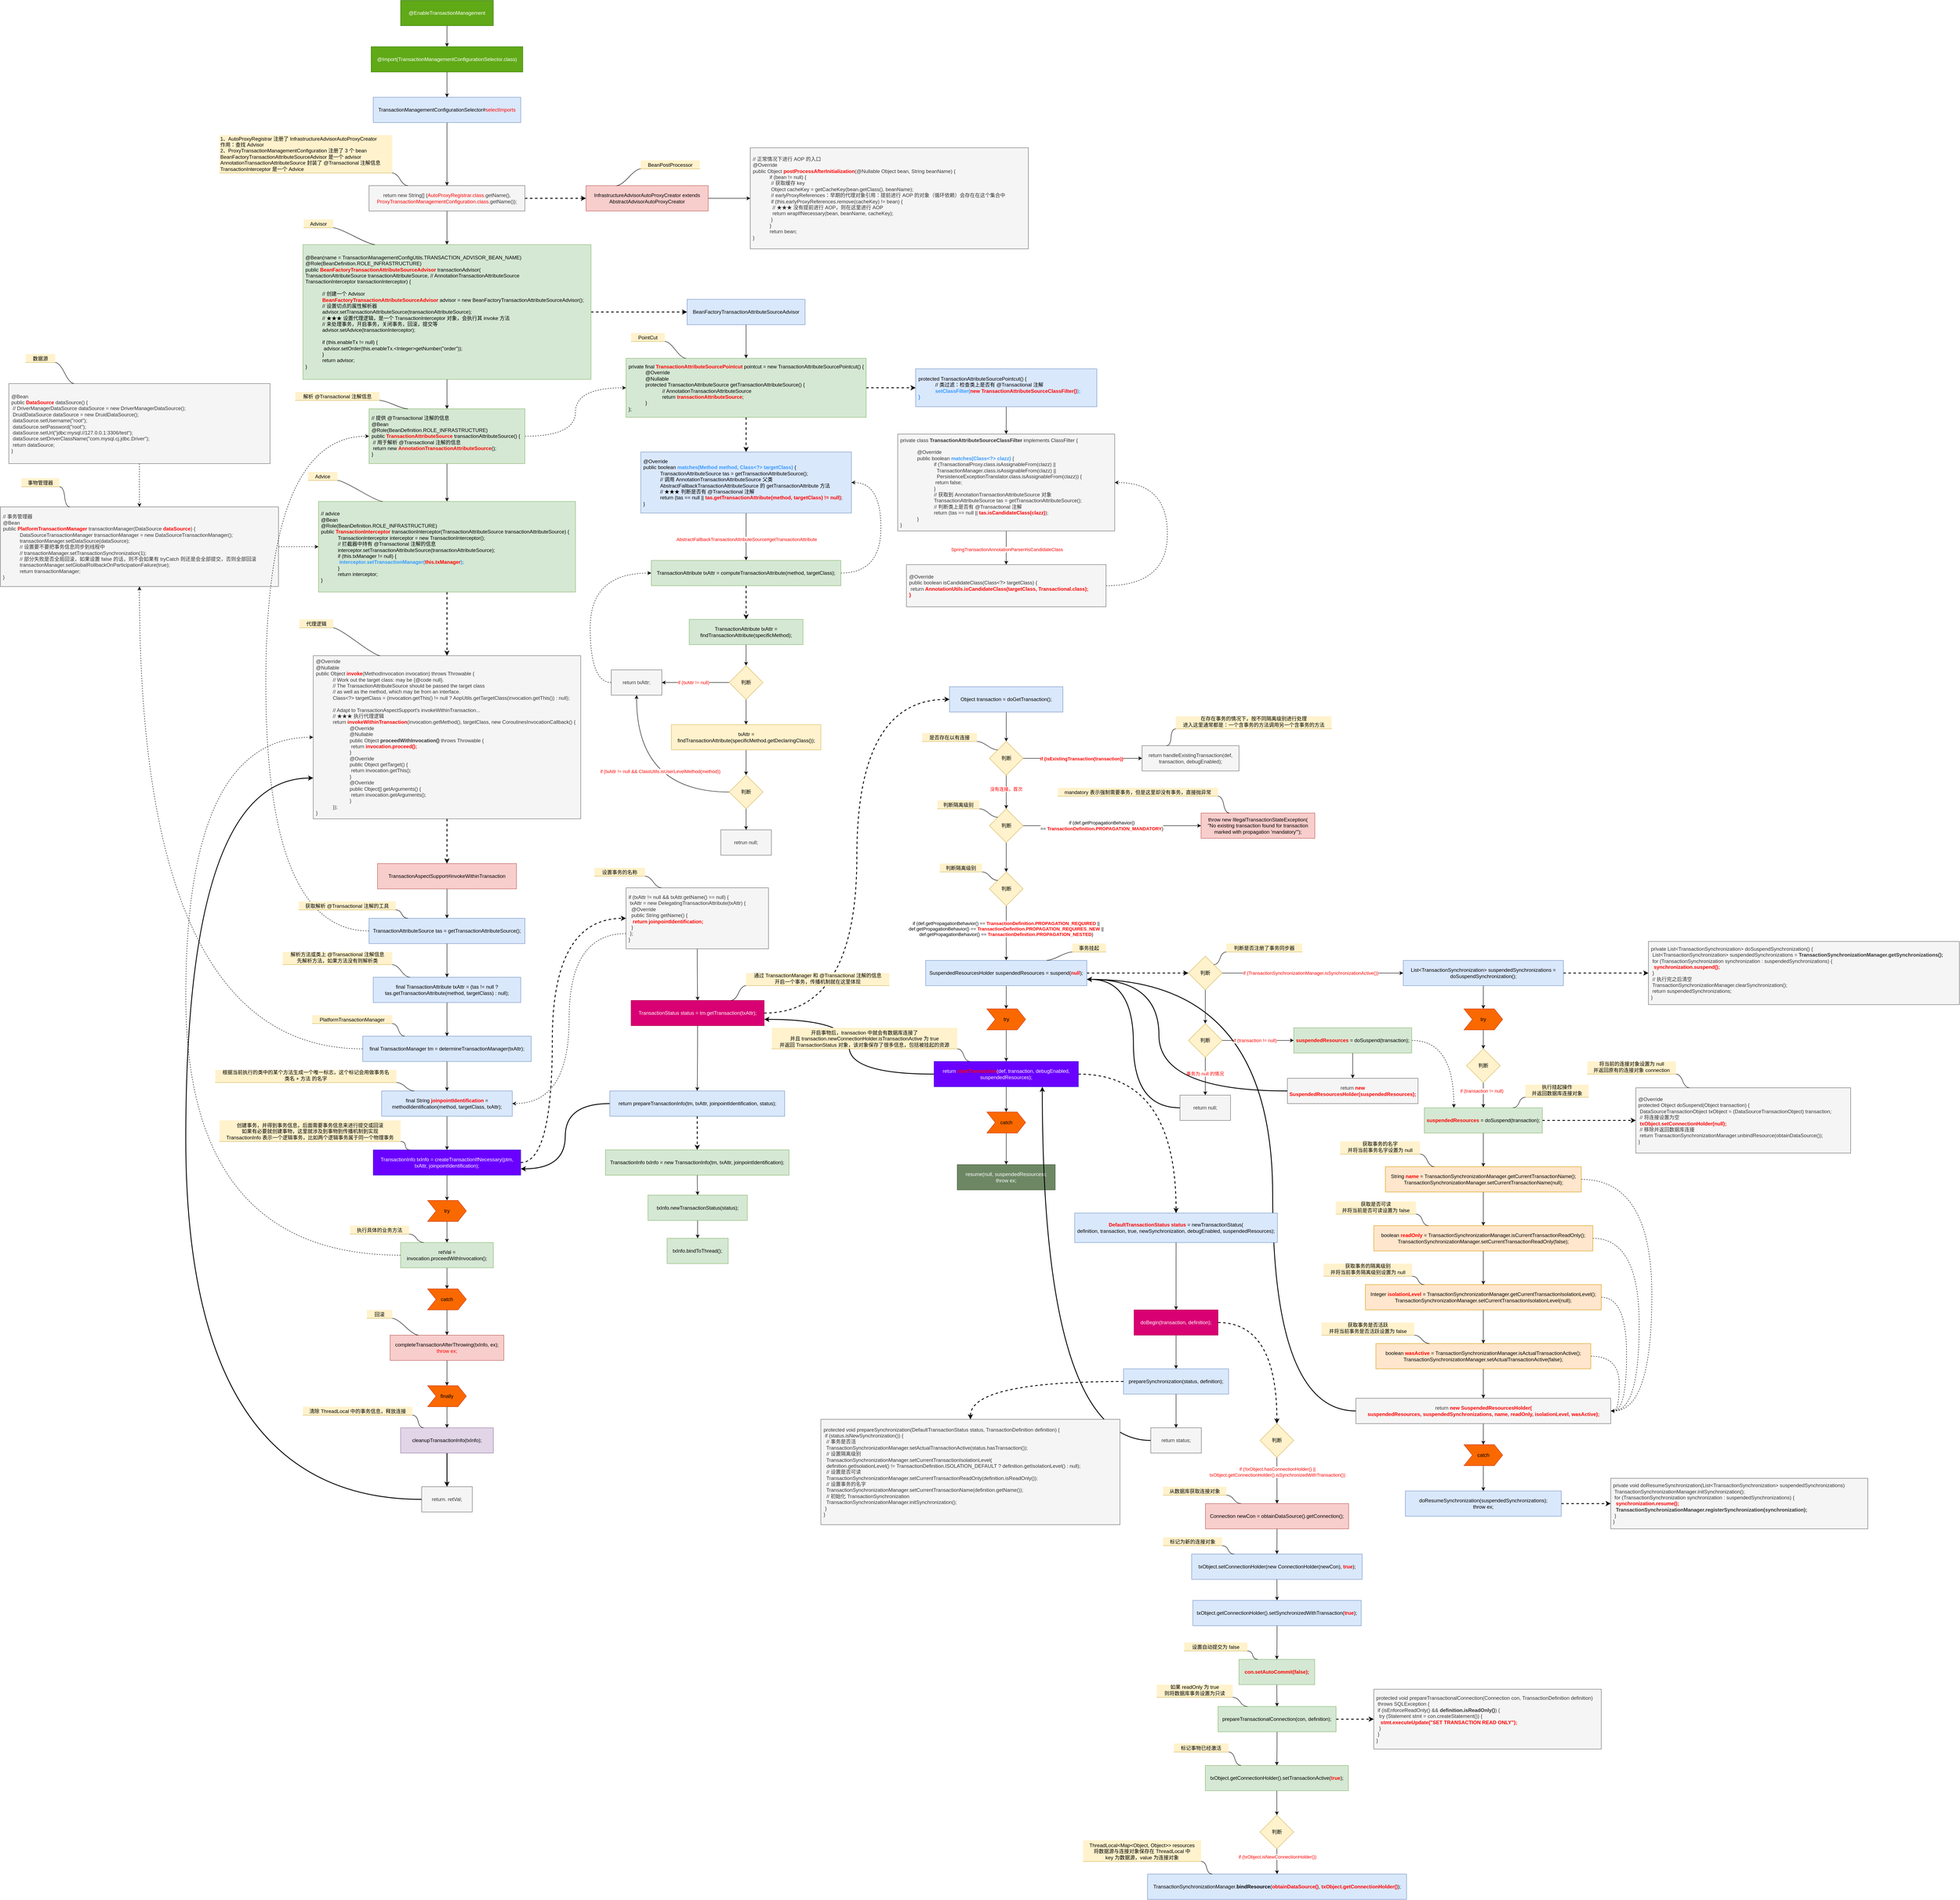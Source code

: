 <mxfile version="17.2.4" type="github">
  <diagram id="kz3dH1U2wMBaOtRKHvNg" name="Page-1">
    <mxGraphModel dx="2222" dy="871" grid="1" gridSize="10" guides="1" tooltips="1" connect="1" arrows="1" fold="1" page="1" pageScale="1" pageWidth="827" pageHeight="1169" math="0" shadow="0">
      <root>
        <mxCell id="0" />
        <mxCell id="1" parent="0" />
        <mxCell id="h3sMWkzl3CLincA4zuW1-3" value="" style="edgeStyle=orthogonalEdgeStyle;rounded=0;orthogonalLoop=1;jettySize=auto;html=1;curved=1;" parent="1" source="h3sMWkzl3CLincA4zuW1-1" target="h3sMWkzl3CLincA4zuW1-2" edge="1">
          <mxGeometry relative="1" as="geometry" />
        </mxCell>
        <mxCell id="h3sMWkzl3CLincA4zuW1-1" value="@EnableTransactionManagement" style="rounded=0;whiteSpace=wrap;html=1;fillColor=#60a917;strokeColor=#2D7600;fontColor=#ffffff;" parent="1" vertex="1">
          <mxGeometry x="280" y="40" width="220" height="60" as="geometry" />
        </mxCell>
        <mxCell id="h3sMWkzl3CLincA4zuW1-5" value="" style="edgeStyle=orthogonalEdgeStyle;curved=1;rounded=0;orthogonalLoop=1;jettySize=auto;html=1;" parent="1" source="h3sMWkzl3CLincA4zuW1-2" target="h3sMWkzl3CLincA4zuW1-4" edge="1">
          <mxGeometry relative="1" as="geometry" />
        </mxCell>
        <mxCell id="h3sMWkzl3CLincA4zuW1-2" value="@Import(TransactionManagementConfigurationSelector.class)" style="whiteSpace=wrap;html=1;fillColor=#60a917;strokeColor=#2D7600;fontColor=#ffffff;rounded=0;" parent="1" vertex="1">
          <mxGeometry x="210" y="150" width="360" height="60" as="geometry" />
        </mxCell>
        <mxCell id="h3sMWkzl3CLincA4zuW1-7" value="" style="edgeStyle=orthogonalEdgeStyle;curved=1;rounded=0;orthogonalLoop=1;jettySize=auto;html=1;fontColor=#FF0000;" parent="1" source="h3sMWkzl3CLincA4zuW1-4" target="h3sMWkzl3CLincA4zuW1-6" edge="1">
          <mxGeometry relative="1" as="geometry" />
        </mxCell>
        <mxCell id="h3sMWkzl3CLincA4zuW1-4" value="TransactionManagementConfigurationSelector#&lt;font color=&quot;#ff0000&quot;&gt;selectImports&lt;/font&gt;" style="whiteSpace=wrap;html=1;rounded=0;fillColor=#dae8fc;strokeColor=#6c8ebf;" parent="1" vertex="1">
          <mxGeometry x="215" y="270" width="350" height="60" as="geometry" />
        </mxCell>
        <mxCell id="h3sMWkzl3CLincA4zuW1-13" value="" style="edgeStyle=orthogonalEdgeStyle;curved=1;rounded=0;orthogonalLoop=1;jettySize=auto;html=1;fontColor=#FF0000;" parent="1" source="h3sMWkzl3CLincA4zuW1-6" target="h3sMWkzl3CLincA4zuW1-12" edge="1">
          <mxGeometry relative="1" as="geometry" />
        </mxCell>
        <mxCell id="4VrhSYovmqzg8rR9ZFnU-49" value="" style="edgeStyle=orthogonalEdgeStyle;curved=1;rounded=0;orthogonalLoop=1;jettySize=auto;html=1;dashed=1;fontColor=#FF0000;strokeColor=#000000;strokeWidth=2;entryX=0;entryY=0.5;entryDx=0;entryDy=0;" edge="1" parent="1" source="h3sMWkzl3CLincA4zuW1-6" target="4VrhSYovmqzg8rR9ZFnU-48">
          <mxGeometry relative="1" as="geometry" />
        </mxCell>
        <mxCell id="h3sMWkzl3CLincA4zuW1-6" value="&lt;div&gt;return new String[] {&lt;font color=&quot;#ff0000&quot;&gt;AutoProxyRegistrar.class&lt;/font&gt;.getName(),&lt;/div&gt;&lt;div&gt;&lt;span&gt;      &lt;/span&gt;&lt;font color=&quot;#ff0000&quot;&gt;ProxyTransactionManagementConfiguration.class&lt;/font&gt;.getName()};&lt;/div&gt;" style="whiteSpace=wrap;html=1;fillColor=#f5f5f5;strokeColor=#666666;rounded=0;fontColor=#333333;" parent="1" vertex="1">
          <mxGeometry x="205" y="480" width="370" height="60" as="geometry" />
        </mxCell>
        <mxCell id="h3sMWkzl3CLincA4zuW1-8" value="1、AutoProxyRegistrar 注册了&amp;nbsp;InfrastructureAdvisorAutoProxyCreator&lt;br&gt;作用：查找 Advisor&lt;br&gt;2、ProxyTransactionManagementConfiguration 注册了 3 个 bean&lt;br&gt;BeanFactoryTransactionAttributeSourceAdvisor 是一个 advisor&lt;br&gt;AnnotationTransactionAttributeSource 封装了 @Transactional 注解信息&lt;br&gt;TransactionInterceptor 是一个 Advice" style="whiteSpace=wrap;html=1;shape=partialRectangle;top=0;left=0;bottom=1;right=0;points=[[0,1],[1,1]];fillColor=#fff2cc;align=left;verticalAlign=bottom;routingCenterY=0.5;snapToPoint=1;recursiveResize=0;autosize=1;treeFolding=1;treeMoving=1;newEdgeStyle={&quot;edgeStyle&quot;:&quot;entityRelationEdgeStyle&quot;,&quot;startArrow&quot;:&quot;none&quot;,&quot;endArrow&quot;:&quot;none&quot;,&quot;segment&quot;:10,&quot;curved&quot;:1};strokeColor=#d6b656;" parent="1" vertex="1">
          <mxGeometry x="-150" y="360" width="410" height="90" as="geometry" />
        </mxCell>
        <mxCell id="h3sMWkzl3CLincA4zuW1-9" value="" style="edgeStyle=entityRelationEdgeStyle;startArrow=none;endArrow=none;segment=10;curved=1;rounded=0;fontColor=#000000;exitX=0.25;exitY=0;exitDx=0;exitDy=0;" parent="1" source="h3sMWkzl3CLincA4zuW1-6" target="h3sMWkzl3CLincA4zuW1-8" edge="1">
          <mxGeometry relative="1" as="geometry">
            <mxPoint x="60" y="400" as="sourcePoint" />
          </mxGeometry>
        </mxCell>
        <mxCell id="h3sMWkzl3CLincA4zuW1-15" value="" style="edgeStyle=orthogonalEdgeStyle;curved=1;rounded=0;orthogonalLoop=1;jettySize=auto;html=1;fontColor=#FF0000;" parent="1" source="h3sMWkzl3CLincA4zuW1-12" target="h3sMWkzl3CLincA4zuW1-14" edge="1">
          <mxGeometry relative="1" as="geometry" />
        </mxCell>
        <mxCell id="h3sMWkzl3CLincA4zuW1-25" value="" style="edgeStyle=orthogonalEdgeStyle;curved=1;rounded=0;orthogonalLoop=1;jettySize=auto;html=1;fontColor=#FF0000;dashed=1;strokeWidth=2;" parent="1" source="h3sMWkzl3CLincA4zuW1-12" target="h3sMWkzl3CLincA4zuW1-24" edge="1">
          <mxGeometry relative="1" as="geometry" />
        </mxCell>
        <mxCell id="h3sMWkzl3CLincA4zuW1-12" value="&lt;div&gt;@Bean(name = TransactionManagementConfigUtils.TRANSACTION_ADVISOR_BEAN_NAME)&lt;/div&gt;&lt;div&gt;&lt;span&gt; &lt;/span&gt;@Role(BeanDefinition.ROLE_INFRASTRUCTURE)&lt;/div&gt;&lt;div&gt;&lt;span&gt; &lt;/span&gt;public &lt;b&gt;&lt;font color=&quot;#ff0000&quot;&gt;BeanFactoryTransactionAttributeSourceAdvisor&lt;/font&gt;&lt;/b&gt; transactionAdvisor(&lt;/div&gt;&lt;div&gt;&lt;span&gt;   &lt;/span&gt;TransactionAttributeSource transactionAttributeSource, // AnnotationTransactionAttributeSource&lt;/div&gt;&lt;div&gt;&lt;span&gt;   &lt;/span&gt;TransactionInterceptor transactionInterceptor) {&lt;/div&gt;&lt;div&gt;&lt;br&gt;&lt;/div&gt;&lt;blockquote style=&quot;margin: 0 0 0 40px ; border: none ; padding: 0px&quot;&gt;&lt;div&gt;// 创建一个 Advisor&lt;/div&gt;&lt;div&gt;&lt;b&gt;&lt;font color=&quot;#ff0000&quot;&gt;BeanFactoryTransactionAttributeSourceAdvisor&lt;/font&gt;&lt;/b&gt; advisor = new BeanFactoryTransactionAttributeSourceAdvisor();&lt;/div&gt;&lt;div&gt;// 设置切点的属性解析器&lt;/div&gt;&lt;div&gt;advisor.setTransactionAttributeSource(transactionAttributeSource);&lt;/div&gt;&lt;div&gt;// ★★★ 设置代理逻辑，是一个 TransactionInterceptor 对象，会执行其 invoke 方法&lt;/div&gt;&lt;div&gt;// 来处理事务，开启事务，关闭事务，回滚，提交等&lt;/div&gt;&lt;div&gt;advisor.setAdvice(transactionInterceptor);&lt;/div&gt;&lt;div&gt;&lt;br&gt;&lt;/div&gt;&lt;div&gt;if (this.enableTx != null) {&lt;/div&gt;&lt;div&gt;&lt;span style=&quot;white-space: pre&quot;&gt; &lt;/span&gt;advisor.setOrder(this.enableTx.&amp;lt;Integer&amp;gt;getNumber(&quot;order&quot;));&lt;/div&gt;&lt;div&gt;}&lt;/div&gt;&lt;div&gt;return advisor;&lt;/div&gt;&lt;/blockquote&gt;&lt;div&gt;&lt;span&gt; &lt;/span&gt;}&lt;/div&gt;" style="whiteSpace=wrap;html=1;fillColor=#d5e8d4;strokeColor=#82b366;rounded=0;align=left;spacing=6;" parent="1" vertex="1">
          <mxGeometry x="48.13" y="620" width="683.75" height="320" as="geometry" />
        </mxCell>
        <mxCell id="h3sMWkzl3CLincA4zuW1-17" value="" style="edgeStyle=orthogonalEdgeStyle;curved=1;rounded=0;orthogonalLoop=1;jettySize=auto;html=1;fontColor=#FF0000;" parent="1" source="h3sMWkzl3CLincA4zuW1-14" target="h3sMWkzl3CLincA4zuW1-16" edge="1">
          <mxGeometry relative="1" as="geometry" />
        </mxCell>
        <mxCell id="h3sMWkzl3CLincA4zuW1-30" style="edgeStyle=orthogonalEdgeStyle;curved=1;rounded=0;orthogonalLoop=1;jettySize=auto;html=1;exitX=1;exitY=0.5;exitDx=0;exitDy=0;entryX=0;entryY=0.5;entryDx=0;entryDy=0;fontColor=#FF0000;strokeWidth=1;dashed=1;" parent="1" source="h3sMWkzl3CLincA4zuW1-14" target="h3sMWkzl3CLincA4zuW1-26" edge="1">
          <mxGeometry relative="1" as="geometry" />
        </mxCell>
        <mxCell id="h3sMWkzl3CLincA4zuW1-14" value="&lt;div&gt;// 提供 @Transactional 注解的信息&lt;/div&gt;&lt;div&gt;&lt;span&gt; &lt;/span&gt;@Bean&lt;/div&gt;&lt;div&gt;&lt;span&gt; &lt;/span&gt;@Role(BeanDefinition.ROLE_INFRASTRUCTURE)&lt;/div&gt;&lt;div&gt;&lt;span&gt; &lt;/span&gt;public &lt;b&gt;&lt;font color=&quot;#ff0000&quot;&gt;TransactionAttributeSource&lt;/font&gt;&lt;/b&gt; transactionAttributeSource() {&lt;/div&gt;&lt;div&gt;&lt;span&gt;  &lt;/span&gt;&lt;span style=&quot;white-space: pre&quot;&gt; &lt;/span&gt;// 用于解析 @Transactional 注解的信息&lt;/div&gt;&lt;div&gt;&lt;span&gt;  &lt;/span&gt;&lt;span style=&quot;white-space: pre&quot;&gt; &lt;/span&gt;return new &lt;font color=&quot;#ff0000&quot;&gt;&lt;b&gt;AnnotationTransactionAttributeSource&lt;/b&gt;&lt;/font&gt;();&lt;/div&gt;&lt;div&gt;&lt;span&gt; &lt;/span&gt;}&lt;/div&gt;" style="whiteSpace=wrap;html=1;align=left;fillColor=#d5e8d4;strokeColor=#82b366;rounded=0;spacing=6;" parent="1" vertex="1">
          <mxGeometry x="205" y="1010" width="370" height="130" as="geometry" />
        </mxCell>
        <mxCell id="4VrhSYovmqzg8rR9ZFnU-47" value="" style="edgeStyle=orthogonalEdgeStyle;curved=1;rounded=0;orthogonalLoop=1;jettySize=auto;html=1;dashed=1;fontColor=#FF0000;strokeColor=#000000;strokeWidth=2;" edge="1" parent="1" source="h3sMWkzl3CLincA4zuW1-16" target="4VrhSYovmqzg8rR9ZFnU-46">
          <mxGeometry relative="1" as="geometry" />
        </mxCell>
        <mxCell id="h3sMWkzl3CLincA4zuW1-16" value="&lt;div&gt;// advice&lt;/div&gt;&lt;div&gt;&lt;span&gt; &lt;/span&gt;@Bean&lt;/div&gt;&lt;div&gt;&lt;span&gt; &lt;/span&gt;@Role(BeanDefinition.ROLE_INFRASTRUCTURE)&lt;/div&gt;&lt;div&gt;&lt;span&gt; &lt;/span&gt;public &lt;b&gt;&lt;font color=&quot;#ff0000&quot;&gt;TransactionInterceptor&lt;/font&gt;&lt;/b&gt; transactionInterceptor(TransactionAttributeSource transactionAttributeSource) {&lt;/div&gt;&lt;blockquote style=&quot;margin: 0 0 0 40px ; border: none ; padding: 0px&quot;&gt;&lt;div&gt;TransactionInterceptor interceptor = new TransactionInterceptor();&lt;/div&gt;&lt;div&gt;// 拦截器中持有 @Transactional 注解的信息&lt;/div&gt;&lt;div&gt;interceptor.setTransactionAttributeSource(transactionAttributeSource);&lt;/div&gt;&lt;div&gt;if (this.txManager != null) {&lt;/div&gt;&lt;div&gt;&lt;span style=&quot;white-space: pre&quot;&gt;	&lt;/span&gt;&lt;b&gt;&lt;font color=&quot;#3399ff&quot;&gt;interceptor.setTransactionManager(&lt;/font&gt;&lt;font color=&quot;#ff0000&quot;&gt;this.txManager&lt;/font&gt;&lt;font color=&quot;#3399ff&quot;&gt;);&lt;/font&gt;&lt;/b&gt;&lt;/div&gt;&lt;div&gt;}&lt;/div&gt;&lt;div&gt;return interceptor;&lt;/div&gt;&lt;/blockquote&gt;&lt;div&gt;&lt;span&gt; &lt;/span&gt;}&lt;/div&gt;" style="whiteSpace=wrap;html=1;align=left;fillColor=#d5e8d4;strokeColor=#82b366;rounded=0;spacing=6;" parent="1" vertex="1">
          <mxGeometry x="85" y="1230" width="610" height="215" as="geometry" />
        </mxCell>
        <mxCell id="h3sMWkzl3CLincA4zuW1-18" value="Advisor" style="whiteSpace=wrap;html=1;shape=partialRectangle;top=0;left=0;bottom=1;right=0;points=[[0,1],[1,1]];fillColor=#fff2cc;align=center;verticalAlign=bottom;routingCenterY=0.5;snapToPoint=1;recursiveResize=0;autosize=1;treeFolding=1;treeMoving=1;newEdgeStyle={&quot;edgeStyle&quot;:&quot;entityRelationEdgeStyle&quot;,&quot;startArrow&quot;:&quot;none&quot;,&quot;endArrow&quot;:&quot;none&quot;,&quot;segment&quot;:10,&quot;curved&quot;:1};strokeColor=#d6b656;" parent="1" vertex="1">
          <mxGeometry x="50" y="560" width="70" height="20" as="geometry" />
        </mxCell>
        <mxCell id="h3sMWkzl3CLincA4zuW1-19" value="" style="edgeStyle=entityRelationEdgeStyle;startArrow=none;endArrow=none;segment=10;curved=1;rounded=0;fontColor=#000000;exitX=0.25;exitY=0;exitDx=0;exitDy=0;" parent="1" source="h3sMWkzl3CLincA4zuW1-12" target="h3sMWkzl3CLincA4zuW1-18" edge="1">
          <mxGeometry relative="1" as="geometry">
            <mxPoint x="-70" y="585" as="sourcePoint" />
          </mxGeometry>
        </mxCell>
        <mxCell id="h3sMWkzl3CLincA4zuW1-20" value="Advice" style="whiteSpace=wrap;html=1;shape=partialRectangle;top=0;left=0;bottom=1;right=0;points=[[0,1],[1,1]];fillColor=#fff2cc;align=center;verticalAlign=bottom;routingCenterY=0.5;snapToPoint=1;recursiveResize=0;autosize=1;treeFolding=1;treeMoving=1;newEdgeStyle={&quot;edgeStyle&quot;:&quot;entityRelationEdgeStyle&quot;,&quot;startArrow&quot;:&quot;none&quot;,&quot;endArrow&quot;:&quot;none&quot;,&quot;segment&quot;:10,&quot;curved&quot;:1};strokeColor=#d6b656;" parent="1" vertex="1">
          <mxGeometry x="60" y="1160" width="70" height="20" as="geometry" />
        </mxCell>
        <mxCell id="h3sMWkzl3CLincA4zuW1-21" value="" style="edgeStyle=entityRelationEdgeStyle;startArrow=none;endArrow=none;segment=10;curved=1;rounded=0;fontColor=#000000;exitX=0.25;exitY=0;exitDx=0;exitDy=0;" parent="1" source="h3sMWkzl3CLincA4zuW1-16" target="h3sMWkzl3CLincA4zuW1-20" edge="1">
          <mxGeometry relative="1" as="geometry">
            <mxPoint x="10" y="1180" as="sourcePoint" />
          </mxGeometry>
        </mxCell>
        <mxCell id="h3sMWkzl3CLincA4zuW1-22" value="解析 @Transactional 注解信息" style="whiteSpace=wrap;html=1;shape=partialRectangle;top=0;left=0;bottom=1;right=0;points=[[0,1],[1,1]];fillColor=#fff2cc;align=center;verticalAlign=bottom;routingCenterY=0.5;snapToPoint=1;recursiveResize=0;autosize=1;treeFolding=1;treeMoving=1;newEdgeStyle={&quot;edgeStyle&quot;:&quot;entityRelationEdgeStyle&quot;,&quot;startArrow&quot;:&quot;none&quot;,&quot;endArrow&quot;:&quot;none&quot;,&quot;segment&quot;:10,&quot;curved&quot;:1};strokeColor=#d6b656;" parent="1" vertex="1">
          <mxGeometry x="30" y="970" width="200" height="20" as="geometry" />
        </mxCell>
        <mxCell id="h3sMWkzl3CLincA4zuW1-23" value="" style="edgeStyle=entityRelationEdgeStyle;startArrow=none;endArrow=none;segment=10;curved=1;rounded=0;fontColor=#000000;exitX=0.25;exitY=0;exitDx=0;exitDy=0;" parent="1" source="h3sMWkzl3CLincA4zuW1-14" target="h3sMWkzl3CLincA4zuW1-22" edge="1">
          <mxGeometry relative="1" as="geometry">
            <mxPoint x="50" y="1010" as="sourcePoint" />
          </mxGeometry>
        </mxCell>
        <mxCell id="h3sMWkzl3CLincA4zuW1-27" value="" style="edgeStyle=orthogonalEdgeStyle;curved=1;rounded=0;orthogonalLoop=1;jettySize=auto;html=1;fontColor=#FF0000;strokeWidth=1;" parent="1" source="h3sMWkzl3CLincA4zuW1-24" target="h3sMWkzl3CLincA4zuW1-26" edge="1">
          <mxGeometry relative="1" as="geometry" />
        </mxCell>
        <mxCell id="h3sMWkzl3CLincA4zuW1-24" value="&lt;span&gt;BeanFactoryTransactionAttributeSourceAdvisor&lt;/span&gt;" style="whiteSpace=wrap;html=1;align=center;fillColor=#dae8fc;strokeColor=#6c8ebf;rounded=0;spacing=5;" parent="1" vertex="1">
          <mxGeometry x="960" y="750" width="280" height="60" as="geometry" />
        </mxCell>
        <mxCell id="4VrhSYovmqzg8rR9ZFnU-2" value="" style="edgeStyle=orthogonalEdgeStyle;rounded=0;orthogonalLoop=1;jettySize=auto;html=1;curved=1;strokeWidth=2;dashed=1;" edge="1" parent="1" source="h3sMWkzl3CLincA4zuW1-26" target="4VrhSYovmqzg8rR9ZFnU-1">
          <mxGeometry relative="1" as="geometry" />
        </mxCell>
        <mxCell id="4VrhSYovmqzg8rR9ZFnU-6" value="" style="edgeStyle=orthogonalEdgeStyle;curved=1;rounded=0;orthogonalLoop=1;jettySize=auto;html=1;fontColor=#FF0000;strokeWidth=2;dashed=1;" edge="1" parent="1" source="h3sMWkzl3CLincA4zuW1-26" target="4VrhSYovmqzg8rR9ZFnU-5">
          <mxGeometry relative="1" as="geometry" />
        </mxCell>
        <mxCell id="h3sMWkzl3CLincA4zuW1-26" value="&lt;div&gt;private final &lt;b&gt;&lt;font color=&quot;#ff0000&quot;&gt;TransactionAttributeSourcePointcut&lt;/font&gt;&lt;/b&gt; pointcut = new TransactionAttributeSourcePointcut() {&lt;/div&gt;&lt;blockquote style=&quot;margin: 0 0 0 40px ; border: none ; padding: 0px&quot;&gt;&lt;div&gt;@Override&lt;/div&gt;&lt;div&gt;@Nullable&lt;/div&gt;&lt;div&gt;protected TransactionAttributeSource getTransactionAttributeSource() {&lt;/div&gt;&lt;/blockquote&gt;&lt;blockquote style=&quot;margin: 0 0 0 40px ; border: none ; padding: 0px&quot;&gt;&lt;blockquote style=&quot;margin: 0 0 0 40px ; border: none ; padding: 0px&quot;&gt;&lt;div&gt;// AnnotationTransactionAttributeSource&lt;/div&gt;&lt;/blockquote&gt;&lt;blockquote style=&quot;margin: 0 0 0 40px ; border: none ; padding: 0px&quot;&gt;&lt;div&gt;return &lt;b&gt;&lt;font color=&quot;#ff0000&quot;&gt;transactionAttributeSource&lt;/font&gt;&lt;/b&gt;;&lt;/div&gt;&lt;/blockquote&gt;&lt;/blockquote&gt;&lt;blockquote style=&quot;margin: 0 0 0 40px ; border: none ; padding: 0px&quot;&gt;&lt;div&gt;}&lt;/div&gt;&lt;/blockquote&gt;&lt;div&gt;&lt;span&gt; &lt;/span&gt;};&lt;/div&gt;" style="whiteSpace=wrap;html=1;fillColor=#d5e8d4;strokeColor=#82b366;rounded=0;spacing=6;align=left;" parent="1" vertex="1">
          <mxGeometry x="815" y="890" width="570" height="140" as="geometry" />
        </mxCell>
        <mxCell id="h3sMWkzl3CLincA4zuW1-28" value="PointCut" style="whiteSpace=wrap;html=1;shape=partialRectangle;top=0;left=0;bottom=1;right=0;points=[[0,1],[1,1]];fillColor=#fff2cc;align=center;verticalAlign=bottom;routingCenterY=0.5;snapToPoint=1;recursiveResize=0;autosize=1;treeFolding=1;treeMoving=1;newEdgeStyle={&quot;edgeStyle&quot;:&quot;entityRelationEdgeStyle&quot;,&quot;startArrow&quot;:&quot;none&quot;,&quot;endArrow&quot;:&quot;none&quot;,&quot;segment&quot;:10,&quot;curved&quot;:1};strokeColor=#d6b656;" parent="1" vertex="1">
          <mxGeometry x="827" y="830" width="80" height="20" as="geometry" />
        </mxCell>
        <mxCell id="h3sMWkzl3CLincA4zuW1-29" value="" style="edgeStyle=entityRelationEdgeStyle;startArrow=none;endArrow=none;segment=10;curved=1;rounded=0;fontColor=#000000;strokeWidth=1;exitX=0.25;exitY=0;exitDx=0;exitDy=0;" parent="1" source="h3sMWkzl3CLincA4zuW1-26" target="h3sMWkzl3CLincA4zuW1-28" edge="1">
          <mxGeometry relative="1" as="geometry">
            <mxPoint x="904.5" y="880" as="sourcePoint" />
          </mxGeometry>
        </mxCell>
        <mxCell id="4VrhSYovmqzg8rR9ZFnU-4" value="" style="edgeStyle=orthogonalEdgeStyle;curved=1;rounded=0;orthogonalLoop=1;jettySize=auto;html=1;fontColor=#3399FF;" edge="1" parent="1" source="4VrhSYovmqzg8rR9ZFnU-1" target="4VrhSYovmqzg8rR9ZFnU-3">
          <mxGeometry relative="1" as="geometry" />
        </mxCell>
        <mxCell id="4VrhSYovmqzg8rR9ZFnU-1" value="&lt;div&gt;protected TransactionAttributeSourcePointcut() {&lt;/div&gt;&lt;blockquote style=&quot;margin: 0 0 0 40px ; border: none ; padding: 0px&quot;&gt;&lt;div&gt;// 类过滤：检查类上是否有 @Transactional 注解&lt;/div&gt;&lt;div&gt;&lt;b&gt;&lt;font color=&quot;#3399ff&quot;&gt;setClassFilter(&lt;/font&gt;&lt;font color=&quot;#ff0000&quot;&gt;new TransactionAttributeSourceClassFilter()&lt;/font&gt;&lt;font color=&quot;#3399ff&quot;&gt;);&lt;/font&gt;&lt;/b&gt;&lt;/div&gt;&lt;/blockquote&gt;&lt;div&gt;&lt;b&gt;&lt;font color=&quot;#3399ff&quot;&gt;&lt;span&gt;	&lt;/span&gt;}&lt;/font&gt;&lt;/b&gt;&lt;/div&gt;" style="whiteSpace=wrap;html=1;align=left;fillColor=#dae8fc;strokeColor=#6c8ebf;rounded=0;spacing=6;" vertex="1" parent="1">
          <mxGeometry x="1502.5" y="915" width="430" height="90" as="geometry" />
        </mxCell>
        <mxCell id="4VrhSYovmqzg8rR9ZFnU-10" value="" style="edgeStyle=orthogonalEdgeStyle;curved=1;rounded=0;orthogonalLoop=1;jettySize=auto;html=1;fontColor=#000000;" edge="1" parent="1" source="4VrhSYovmqzg8rR9ZFnU-3" target="4VrhSYovmqzg8rR9ZFnU-9">
          <mxGeometry relative="1" as="geometry" />
        </mxCell>
        <mxCell id="4VrhSYovmqzg8rR9ZFnU-11" value="&lt;font color=&quot;#ff0000&quot;&gt;SpringTransactionAnnotationParser#isCandidateClass&lt;/font&gt;" style="edgeLabel;html=1;align=center;verticalAlign=middle;resizable=0;points=[];fontColor=#000000;" vertex="1" connectable="0" parent="4VrhSYovmqzg8rR9ZFnU-10">
          <mxGeometry x="0.091" y="1" relative="1" as="geometry">
            <mxPoint as="offset" />
          </mxGeometry>
        </mxCell>
        <mxCell id="4VrhSYovmqzg8rR9ZFnU-3" value="&lt;div&gt;private class &lt;b&gt;TransactionAttributeSourceClassFilter&lt;/b&gt; implements ClassFilter {&lt;/div&gt;&lt;div&gt;&lt;br&gt;&lt;/div&gt;&lt;blockquote style=&quot;margin: 0 0 0 40px ; border: none ; padding: 0px&quot;&gt;&lt;div&gt;@Override&lt;/div&gt;&lt;div&gt;public boolean &lt;b&gt;&lt;font color=&quot;#3399ff&quot;&gt;matches(Class&amp;lt;?&amp;gt; clazz)&lt;/font&gt;&lt;/b&gt; {&lt;/div&gt;&lt;/blockquote&gt;&lt;blockquote style=&quot;margin: 0 0 0 40px ; border: none ; padding: 0px&quot;&gt;&lt;blockquote style=&quot;margin: 0 0 0 40px ; border: none ; padding: 0px&quot;&gt;&lt;div&gt;if (TransactionalProxy.class.isAssignableFrom(clazz) ||&amp;nbsp;&lt;/div&gt;&lt;div&gt;&lt;span&gt;&lt;span style=&quot;white-space: pre&quot;&gt;	&lt;/span&gt;&lt;span style=&quot;white-space: pre&quot;&gt;	&lt;/span&gt;TransactionManager.class.isAssignableFrom(clazz) ||&amp;nbsp;&lt;/span&gt;&lt;/div&gt;&lt;div&gt;&lt;span&gt;&lt;span style=&quot;white-space: pre&quot;&gt;	&lt;/span&gt;&lt;span style=&quot;white-space: pre&quot;&gt;	&lt;/span&gt;PersistenceExceptionTranslator.class.isAssignableFrom(clazz)) {&lt;/span&gt;&lt;/div&gt;&lt;/blockquote&gt;&lt;blockquote style=&quot;margin: 0 0 0 40px ; border: none ; padding: 0px&quot;&gt;&lt;div&gt;&lt;span style=&quot;white-space: pre&quot;&gt;	&lt;/span&gt;return false;&lt;/div&gt;&lt;/blockquote&gt;&lt;blockquote style=&quot;margin: 0 0 0 40px ; border: none ; padding: 0px&quot;&gt;&lt;div&gt;}&lt;/div&gt;&lt;/blockquote&gt;&lt;blockquote style=&quot;margin: 0 0 0 40px ; border: none ; padding: 0px&quot;&gt;&lt;div&gt;// 获取到 AnnotationTransactionAttributeSource 对象&lt;/div&gt;&lt;/blockquote&gt;&lt;blockquote style=&quot;margin: 0 0 0 40px ; border: none ; padding: 0px&quot;&gt;&lt;div&gt;TransactionAttributeSource tas = getTransactionAttributeSource();&lt;/div&gt;&lt;/blockquote&gt;&lt;blockquote style=&quot;margin: 0 0 0 40px ; border: none ; padding: 0px&quot;&gt;&lt;div&gt;// 判断类上是否有 @Transactional 注解&lt;/div&gt;&lt;/blockquote&gt;&lt;blockquote style=&quot;margin: 0 0 0 40px ; border: none ; padding: 0px&quot;&gt;&lt;div&gt;return (tas == null || &lt;b&gt;&lt;font color=&quot;#ff0000&quot;&gt;tas.isCandidateClass(clazz)&lt;/font&gt;&lt;/b&gt;);&lt;/div&gt;&lt;/blockquote&gt;&lt;/blockquote&gt;&lt;blockquote style=&quot;margin: 0 0 0 40px ; border: none ; padding: 0px&quot;&gt;&lt;div&gt;}&lt;/div&gt;&lt;/blockquote&gt;&lt;div&gt;&lt;span&gt;	&lt;/span&gt;}&lt;/div&gt;" style="whiteSpace=wrap;html=1;align=left;fillColor=#f5f5f5;strokeColor=#666666;rounded=0;spacing=6;fontColor=#333333;" vertex="1" parent="1">
          <mxGeometry x="1460" y="1070" width="515" height="230" as="geometry" />
        </mxCell>
        <mxCell id="4VrhSYovmqzg8rR9ZFnU-8" value="" style="edgeStyle=orthogonalEdgeStyle;curved=1;rounded=0;orthogonalLoop=1;jettySize=auto;html=1;fontColor=#000000;" edge="1" parent="1" source="4VrhSYovmqzg8rR9ZFnU-5" target="4VrhSYovmqzg8rR9ZFnU-7">
          <mxGeometry relative="1" as="geometry" />
        </mxCell>
        <mxCell id="4VrhSYovmqzg8rR9ZFnU-12" value="&lt;font color=&quot;#ff0000&quot;&gt;AbstractFallbackTransactionAttributeSource#getTransactionAttribute&lt;/font&gt;" style="edgeLabel;html=1;align=center;verticalAlign=middle;resizable=0;points=[];fontColor=#FFFF66;" vertex="1" connectable="0" parent="4VrhSYovmqzg8rR9ZFnU-8">
          <mxGeometry x="0.086" y="1" relative="1" as="geometry">
            <mxPoint y="1" as="offset" />
          </mxGeometry>
        </mxCell>
        <mxCell id="4VrhSYovmqzg8rR9ZFnU-5" value="&lt;div&gt;@Override&lt;/div&gt;&lt;div&gt;&lt;span&gt;	&lt;/span&gt;public boolean &lt;b&gt;&lt;font color=&quot;#3399ff&quot;&gt;matches(Method method, Class&amp;lt;?&amp;gt; targetClass) &lt;/font&gt;&lt;/b&gt;{&lt;/div&gt;&lt;blockquote style=&quot;margin: 0 0 0 40px ; border: none ; padding: 0px&quot;&gt;&lt;div&gt;TransactionAttributeSource tas = getTransactionAttributeSource();&lt;/div&gt;&lt;div&gt;// 调用 AnnotationTransactionAttributeSource 父类 AbstractFallbackTransactionAttributeSource 的 getTransactionAttribute 方法&lt;/div&gt;&lt;div&gt;// ★★★ 判断是否有 @Transactional 注解&lt;/div&gt;&lt;div&gt;return (tas == null || &lt;b&gt;&lt;font color=&quot;#ff0000&quot;&gt;tas.getTransactionAttribute(method, targetClass) != null)&lt;/font&gt;&lt;/b&gt;;&lt;/div&gt;&lt;/blockquote&gt;&lt;div&gt;&lt;span&gt;	&lt;/span&gt;}&lt;/div&gt;" style="whiteSpace=wrap;html=1;align=left;fillColor=#dae8fc;strokeColor=#6c8ebf;rounded=0;spacing=6;" vertex="1" parent="1">
          <mxGeometry x="850" y="1112.5" width="500" height="145" as="geometry" />
        </mxCell>
        <mxCell id="4VrhSYovmqzg8rR9ZFnU-14" value="" style="edgeStyle=orthogonalEdgeStyle;curved=1;rounded=0;orthogonalLoop=1;jettySize=auto;html=1;dashed=1;fontColor=#FF0000;strokeWidth=2;" edge="1" parent="1" source="4VrhSYovmqzg8rR9ZFnU-7" target="4VrhSYovmqzg8rR9ZFnU-13">
          <mxGeometry relative="1" as="geometry" />
        </mxCell>
        <mxCell id="4VrhSYovmqzg8rR9ZFnU-33" style="edgeStyle=orthogonalEdgeStyle;curved=1;rounded=0;orthogonalLoop=1;jettySize=auto;html=1;exitX=1;exitY=0.5;exitDx=0;exitDy=0;entryX=1;entryY=0.5;entryDx=0;entryDy=0;fontColor=#FF0000;strokeWidth=1;dashed=1;" edge="1" parent="1" source="4VrhSYovmqzg8rR9ZFnU-7" target="4VrhSYovmqzg8rR9ZFnU-5">
          <mxGeometry relative="1" as="geometry">
            <Array as="points">
              <mxPoint x="1420" y="1400" />
              <mxPoint x="1420" y="1185" />
            </Array>
          </mxGeometry>
        </mxCell>
        <mxCell id="4VrhSYovmqzg8rR9ZFnU-7" value="TransactionAttribute txAttr = computeTransactionAttribute(method, targetClass);" style="whiteSpace=wrap;html=1;align=center;fillColor=#d5e8d4;strokeColor=#82b366;rounded=0;spacing=6;" vertex="1" parent="1">
          <mxGeometry x="875" y="1370" width="450" height="60" as="geometry" />
        </mxCell>
        <mxCell id="4VrhSYovmqzg8rR9ZFnU-36" style="edgeStyle=orthogonalEdgeStyle;curved=1;rounded=0;orthogonalLoop=1;jettySize=auto;html=1;exitX=1;exitY=0.5;exitDx=0;exitDy=0;entryX=1;entryY=0.5;entryDx=0;entryDy=0;dashed=1;fontColor=#FF0000;strokeColor=#000000;strokeWidth=1;" edge="1" parent="1" source="4VrhSYovmqzg8rR9ZFnU-9" target="4VrhSYovmqzg8rR9ZFnU-3">
          <mxGeometry relative="1" as="geometry">
            <Array as="points">
              <mxPoint x="2100" y="1430" />
              <mxPoint x="2100" y="1185" />
            </Array>
          </mxGeometry>
        </mxCell>
        <mxCell id="4VrhSYovmqzg8rR9ZFnU-9" value="&lt;div&gt;@Override&lt;/div&gt;&lt;div&gt;&lt;span&gt;	&lt;/span&gt;public boolean isCandidateClass(Class&amp;lt;?&amp;gt; targetClass) {&lt;/div&gt;&lt;div&gt;&lt;span&gt;		&lt;/span&gt;&lt;span style=&quot;white-space: pre&quot;&gt;	&lt;/span&gt;return &lt;b&gt;&lt;font color=&quot;#ff0000&quot;&gt;AnnotationUtils.isCandidateClass(targetClass, Transactional.class);&lt;/font&gt;&lt;/b&gt;&lt;/div&gt;&lt;div&gt;&lt;b&gt;&lt;font color=&quot;#ff0000&quot;&gt;&lt;span&gt;	&lt;/span&gt;}&lt;/font&gt;&lt;/b&gt;&lt;/div&gt;" style="whiteSpace=wrap;html=1;align=left;fillColor=#f5f5f5;strokeColor=#666666;rounded=0;spacing=6;fontColor=#333333;" vertex="1" parent="1">
          <mxGeometry x="1480.63" y="1380" width="473.75" height="100" as="geometry" />
        </mxCell>
        <mxCell id="4VrhSYovmqzg8rR9ZFnU-18" value="" style="edgeStyle=orthogonalEdgeStyle;curved=1;rounded=0;orthogonalLoop=1;jettySize=auto;html=1;fontColor=#FF0000;strokeWidth=1;" edge="1" parent="1" source="4VrhSYovmqzg8rR9ZFnU-13" target="4VrhSYovmqzg8rR9ZFnU-17">
          <mxGeometry relative="1" as="geometry" />
        </mxCell>
        <mxCell id="4VrhSYovmqzg8rR9ZFnU-13" value="TransactionAttribute txAttr = findTransactionAttribute(specificMethod);" style="whiteSpace=wrap;html=1;fillColor=#d5e8d4;strokeColor=#82b366;rounded=0;spacing=6;" vertex="1" parent="1">
          <mxGeometry x="965" y="1510" width="270" height="60" as="geometry" />
        </mxCell>
        <mxCell id="4VrhSYovmqzg8rR9ZFnU-20" value="" style="edgeStyle=orthogonalEdgeStyle;curved=1;rounded=0;orthogonalLoop=1;jettySize=auto;html=1;fontColor=#FF0000;strokeWidth=1;" edge="1" parent="1" source="4VrhSYovmqzg8rR9ZFnU-17" target="4VrhSYovmqzg8rR9ZFnU-19">
          <mxGeometry relative="1" as="geometry" />
        </mxCell>
        <mxCell id="4VrhSYovmqzg8rR9ZFnU-22" value="" style="edgeStyle=orthogonalEdgeStyle;curved=1;rounded=0;orthogonalLoop=1;jettySize=auto;html=1;fontColor=#FF0000;strokeWidth=1;" edge="1" parent="1" source="4VrhSYovmqzg8rR9ZFnU-17" target="4VrhSYovmqzg8rR9ZFnU-21">
          <mxGeometry relative="1" as="geometry" />
        </mxCell>
        <mxCell id="4VrhSYovmqzg8rR9ZFnU-23" value="if (txAttr != null)" style="edgeLabel;html=1;align=center;verticalAlign=middle;resizable=0;points=[];fontColor=#FF0000;" vertex="1" connectable="0" parent="4VrhSYovmqzg8rR9ZFnU-22">
          <mxGeometry x="0.068" relative="1" as="geometry">
            <mxPoint as="offset" />
          </mxGeometry>
        </mxCell>
        <mxCell id="4VrhSYovmqzg8rR9ZFnU-17" value="判断" style="rhombus;whiteSpace=wrap;html=1;fillColor=#fff2cc;strokeColor=#d6b656;rounded=0;spacing=6;" vertex="1" parent="1">
          <mxGeometry x="1060" y="1620" width="80" height="80" as="geometry" />
        </mxCell>
        <mxCell id="4VrhSYovmqzg8rR9ZFnU-26" value="" style="edgeStyle=orthogonalEdgeStyle;curved=1;rounded=0;orthogonalLoop=1;jettySize=auto;html=1;fontColor=#FF0000;strokeWidth=1;" edge="1" parent="1" source="4VrhSYovmqzg8rR9ZFnU-19" target="4VrhSYovmqzg8rR9ZFnU-25">
          <mxGeometry relative="1" as="geometry" />
        </mxCell>
        <mxCell id="4VrhSYovmqzg8rR9ZFnU-19" value="txAttr = findTransactionAttribute(specificMethod.getDeclaringClass());" style="whiteSpace=wrap;html=1;fillColor=#fff2cc;strokeColor=#d6b656;rounded=0;spacing=6;" vertex="1" parent="1">
          <mxGeometry x="922.5" y="1760" width="355" height="60" as="geometry" />
        </mxCell>
        <mxCell id="4VrhSYovmqzg8rR9ZFnU-35" style="edgeStyle=orthogonalEdgeStyle;curved=1;rounded=0;orthogonalLoop=1;jettySize=auto;html=1;exitX=0;exitY=0.5;exitDx=0;exitDy=0;entryX=0;entryY=0.5;entryDx=0;entryDy=0;fontColor=#FF0000;strokeWidth=1;dashed=1;" edge="1" parent="1" source="4VrhSYovmqzg8rR9ZFnU-21" target="4VrhSYovmqzg8rR9ZFnU-7">
          <mxGeometry relative="1" as="geometry">
            <Array as="points">
              <mxPoint x="730" y="1660" />
              <mxPoint x="730" y="1400" />
            </Array>
          </mxGeometry>
        </mxCell>
        <mxCell id="4VrhSYovmqzg8rR9ZFnU-21" value="return txAttr;" style="whiteSpace=wrap;html=1;fillColor=#f5f5f5;strokeColor=#666666;rounded=0;spacing=6;fontColor=#333333;" vertex="1" parent="1">
          <mxGeometry x="780" y="1630" width="120" height="60" as="geometry" />
        </mxCell>
        <mxCell id="4VrhSYovmqzg8rR9ZFnU-27" style="edgeStyle=orthogonalEdgeStyle;curved=1;rounded=0;orthogonalLoop=1;jettySize=auto;html=1;exitX=0;exitY=0.5;exitDx=0;exitDy=0;entryX=0.5;entryY=1;entryDx=0;entryDy=0;fontColor=#FF0000;strokeWidth=1;" edge="1" parent="1" source="4VrhSYovmqzg8rR9ZFnU-25" target="4VrhSYovmqzg8rR9ZFnU-21">
          <mxGeometry relative="1" as="geometry" />
        </mxCell>
        <mxCell id="4VrhSYovmqzg8rR9ZFnU-28" value="if (txAttr != null &amp;amp;&amp;amp; ClassUtils.isUserLevelMethod(method))" style="edgeLabel;html=1;align=center;verticalAlign=middle;resizable=0;points=[];fontColor=#FF0000;" vertex="1" connectable="0" parent="4VrhSYovmqzg8rR9ZFnU-27">
          <mxGeometry x="0.196" y="-56" relative="1" as="geometry">
            <mxPoint as="offset" />
          </mxGeometry>
        </mxCell>
        <mxCell id="4VrhSYovmqzg8rR9ZFnU-30" value="" style="edgeStyle=orthogonalEdgeStyle;curved=1;rounded=0;orthogonalLoop=1;jettySize=auto;html=1;fontColor=#FF0000;strokeWidth=1;" edge="1" parent="1" source="4VrhSYovmqzg8rR9ZFnU-25" target="4VrhSYovmqzg8rR9ZFnU-29">
          <mxGeometry relative="1" as="geometry" />
        </mxCell>
        <mxCell id="4VrhSYovmqzg8rR9ZFnU-25" value="&lt;span&gt;判断&lt;/span&gt;" style="rhombus;whiteSpace=wrap;html=1;fillColor=#fff2cc;strokeColor=#d6b656;rounded=0;spacing=6;" vertex="1" parent="1">
          <mxGeometry x="1060" y="1880" width="80" height="80" as="geometry" />
        </mxCell>
        <mxCell id="4VrhSYovmqzg8rR9ZFnU-29" value="retrun null;" style="whiteSpace=wrap;html=1;fillColor=#f5f5f5;strokeColor=#666666;rounded=0;spacing=6;fontColor=#333333;" vertex="1" parent="1">
          <mxGeometry x="1040" y="2010" width="120" height="60" as="geometry" />
        </mxCell>
        <mxCell id="4VrhSYovmqzg8rR9ZFnU-38" style="edgeStyle=orthogonalEdgeStyle;curved=1;rounded=0;orthogonalLoop=1;jettySize=auto;html=1;exitX=1;exitY=0.5;exitDx=0;exitDy=0;entryX=0;entryY=0.5;entryDx=0;entryDy=0;dashed=1;fontColor=#FF0000;strokeColor=#000000;strokeWidth=1;" edge="1" parent="1" source="4VrhSYovmqzg8rR9ZFnU-37" target="h3sMWkzl3CLincA4zuW1-16">
          <mxGeometry relative="1" as="geometry" />
        </mxCell>
        <mxCell id="4VrhSYovmqzg8rR9ZFnU-37" value="&lt;div&gt;// 事务管理器&lt;/div&gt;&lt;div&gt;&lt;span&gt;		&lt;/span&gt;@Bean&lt;/div&gt;&lt;div&gt;&lt;span&gt;		&lt;/span&gt;public &lt;b&gt;&lt;font color=&quot;#ff0000&quot;&gt;PlatformTransactionManager&lt;/font&gt;&lt;/b&gt; transactionManager(DataSource &lt;b&gt;&lt;font color=&quot;#ff0000&quot;&gt;dataSource&lt;/font&gt;&lt;/b&gt;) {&lt;/div&gt;&lt;blockquote style=&quot;margin: 0 0 0 40px ; border: none ; padding: 0px&quot;&gt;&lt;div&gt;DataSourceTransactionManager transactionManager = new DataSourceTransactionManager();&lt;/div&gt;transactionManager&lt;span&gt;.setDataSource(dataSource);&lt;/span&gt;&lt;div&gt;// 设置要不要把事务信息同步到线程中&lt;/div&gt;&lt;div&gt;// transactionManager.setTransactionSynchronization(1);&lt;/div&gt;&lt;div&gt;// 部分失败是否全局回滚，如果设置 false 的话，则不会如果有 tryCatch 则还是会全部提交，否则全部回滚&lt;/div&gt;transactionManager&lt;span&gt;.setGlobalRollbackOnParticipationFailure(true);&lt;/span&gt;&lt;div&gt;return transactionManager;&lt;/div&gt;&lt;/blockquote&gt;&lt;div&gt;&lt;span&gt;		&lt;/span&gt;}&lt;/div&gt;" style="rounded=0;whiteSpace=wrap;html=1;fontColor=#333333;align=left;spacing=6;fillColor=#f5f5f5;strokeColor=#666666;" vertex="1" parent="1">
          <mxGeometry x="-670" y="1243" width="660" height="189" as="geometry" />
        </mxCell>
        <mxCell id="4VrhSYovmqzg8rR9ZFnU-40" value="事物管理器" style="whiteSpace=wrap;html=1;shape=partialRectangle;top=0;left=0;bottom=1;right=0;points=[[0,1],[1,1]];fillColor=#fff2cc;align=center;verticalAlign=bottom;routingCenterY=0.5;snapToPoint=1;recursiveResize=0;autosize=1;treeFolding=1;treeMoving=1;newEdgeStyle={&quot;edgeStyle&quot;:&quot;entityRelationEdgeStyle&quot;,&quot;startArrow&quot;:&quot;none&quot;,&quot;endArrow&quot;:&quot;none&quot;,&quot;segment&quot;:10,&quot;curved&quot;:1};strokeColor=#d6b656;" vertex="1" parent="1">
          <mxGeometry x="-620" y="1175" width="90" height="20" as="geometry" />
        </mxCell>
        <mxCell id="4VrhSYovmqzg8rR9ZFnU-41" value="" style="edgeStyle=entityRelationEdgeStyle;startArrow=none;endArrow=none;segment=10;curved=1;rounded=0;fontColor=#000000;strokeColor=#000000;strokeWidth=1;exitX=0.25;exitY=0;exitDx=0;exitDy=0;" edge="1" target="4VrhSYovmqzg8rR9ZFnU-40" parent="1" source="4VrhSYovmqzg8rR9ZFnU-37">
          <mxGeometry relative="1" as="geometry">
            <mxPoint x="-520" y="1180" as="sourcePoint" />
          </mxGeometry>
        </mxCell>
        <mxCell id="4VrhSYovmqzg8rR9ZFnU-43" style="edgeStyle=orthogonalEdgeStyle;curved=1;rounded=0;orthogonalLoop=1;jettySize=auto;html=1;exitX=0.5;exitY=1;exitDx=0;exitDy=0;entryX=0.5;entryY=0;entryDx=0;entryDy=0;fontColor=#FF0000;strokeColor=#000000;strokeWidth=1;dashed=1;" edge="1" parent="1" source="4VrhSYovmqzg8rR9ZFnU-42" target="4VrhSYovmqzg8rR9ZFnU-37">
          <mxGeometry relative="1" as="geometry" />
        </mxCell>
        <mxCell id="4VrhSYovmqzg8rR9ZFnU-42" value="&lt;div&gt;@Bean&lt;/div&gt;&lt;div&gt;&lt;span&gt;		&lt;/span&gt;public &lt;b&gt;&lt;font color=&quot;#ff0000&quot;&gt;DataSource&lt;/font&gt;&lt;/b&gt; dataSource() {&lt;/div&gt;&lt;div&gt;&lt;span&gt;			&lt;/span&gt;&lt;span style=&quot;white-space: pre&quot;&gt;	&lt;/span&gt;// DriverManagerDataSource dataSource = new DriverManagerDataSource();&lt;/div&gt;&lt;div&gt;&lt;span&gt;&lt;span style=&quot;white-space: pre&quot;&gt;	&lt;/span&gt;DruidDataSource dataSource = new DruidDataSource();&lt;/span&gt;&lt;/div&gt;&lt;div&gt;&lt;span&gt;&lt;span style=&quot;white-space: pre&quot;&gt;	&lt;/span&gt;dataSource.setUsername(&quot;root&quot;);&lt;/span&gt;&lt;/div&gt;&lt;div&gt;&lt;span&gt;&lt;span style=&quot;white-space: pre&quot;&gt;	&lt;/span&gt;dataSource.setPassword(&quot;root&quot;);&lt;/span&gt;&lt;/div&gt;&lt;div&gt;&lt;span&gt;&lt;span style=&quot;white-space: pre&quot;&gt;	&lt;/span&gt;dataSource.setUrl(&quot;jdbc:mysql://127.0.0.1:3306/test“);&lt;/span&gt;&lt;/div&gt;&lt;div&gt;&lt;span&gt;&lt;span style=&quot;white-space: pre&quot;&gt;	&lt;/span&gt;dataSource.setDriverClassName(&quot;com.mysql.cj.jdbc.Driver&quot;);&lt;/span&gt;&lt;/div&gt;&lt;div&gt;&lt;span&gt;&lt;span style=&quot;white-space: pre&quot;&gt;	&lt;/span&gt;return dataSource;&lt;/span&gt;&lt;/div&gt;&lt;div&gt;&lt;span&gt;		&lt;/span&gt;}&lt;/div&gt;" style="rounded=0;whiteSpace=wrap;html=1;fontColor=#333333;fillColor=#f5f5f5;strokeColor=#666666;align=left;spacing=6;" vertex="1" parent="1">
          <mxGeometry x="-650" y="950" width="620" height="190" as="geometry" />
        </mxCell>
        <mxCell id="4VrhSYovmqzg8rR9ZFnU-44" value="数据源" style="whiteSpace=wrap;html=1;shape=partialRectangle;top=0;left=0;bottom=1;right=0;points=[[0,1],[1,1]];fillColor=#fff2cc;align=center;verticalAlign=bottom;routingCenterY=0.5;snapToPoint=1;recursiveResize=0;autosize=1;treeFolding=1;treeMoving=1;newEdgeStyle={&quot;edgeStyle&quot;:&quot;entityRelationEdgeStyle&quot;,&quot;startArrow&quot;:&quot;none&quot;,&quot;endArrow&quot;:&quot;none&quot;,&quot;segment&quot;:10,&quot;curved&quot;:1};strokeColor=#d6b656;" vertex="1" parent="1">
          <mxGeometry x="-610" y="880" width="70" height="20" as="geometry" />
        </mxCell>
        <mxCell id="4VrhSYovmqzg8rR9ZFnU-45" value="" style="edgeStyle=entityRelationEdgeStyle;startArrow=none;endArrow=none;segment=10;curved=1;rounded=0;fontColor=#000000;strokeColor=#000000;strokeWidth=1;exitX=0.25;exitY=0;exitDx=0;exitDy=0;" edge="1" parent="1" target="4VrhSYovmqzg8rR9ZFnU-44" source="4VrhSYovmqzg8rR9ZFnU-42">
          <mxGeometry relative="1" as="geometry">
            <mxPoint x="-505.0" y="938" as="sourcePoint" />
          </mxGeometry>
        </mxCell>
        <mxCell id="4VrhSYovmqzg8rR9ZFnU-55" value="" style="edgeStyle=orthogonalEdgeStyle;curved=1;rounded=0;orthogonalLoop=1;jettySize=auto;html=1;fontColor=#FF0000;strokeColor=#000000;strokeWidth=2;dashed=1;" edge="1" parent="1" source="4VrhSYovmqzg8rR9ZFnU-46" target="4VrhSYovmqzg8rR9ZFnU-54">
          <mxGeometry relative="1" as="geometry" />
        </mxCell>
        <mxCell id="4VrhSYovmqzg8rR9ZFnU-46" value="&lt;div&gt;@Override&lt;/div&gt;&lt;div&gt;&lt;span&gt;	&lt;/span&gt;@Nullable&lt;/div&gt;&lt;div&gt;&lt;span&gt;	&lt;/span&gt;public Object &lt;b&gt;&lt;font color=&quot;#ff0000&quot;&gt;invoke&lt;/font&gt;&lt;/b&gt;(MethodInvocation invocation) throws Throwable {&lt;/div&gt;&lt;blockquote style=&quot;margin: 0 0 0 40px ; border: none ; padding: 0px&quot;&gt;&lt;div&gt;// Work out the target class: may be {@code null}.&lt;/div&gt;&lt;div&gt;// The TransactionAttributeSource should be passed the target class&lt;/div&gt;&lt;div&gt;// as well as the method, which may be from an interface.&lt;/div&gt;&lt;div&gt;Class&amp;lt;?&amp;gt; targetClass = (invocation.getThis() != null ? AopUtils.getTargetClass(invocation.getThis()) : null);&lt;/div&gt;&lt;/blockquote&gt;&lt;div&gt;&lt;br&gt;&lt;/div&gt;&lt;blockquote style=&quot;margin: 0 0 0 40px ; border: none ; padding: 0px&quot;&gt;&lt;div&gt;// Adapt to TransactionAspectSupport&#39;s invokeWithinTransaction...&lt;/div&gt;&lt;div&gt;// ★★★ 执行代理逻辑&lt;/div&gt;&lt;div&gt;return &lt;b&gt;&lt;font color=&quot;#ff0000&quot;&gt;invokeWithinTransaction&lt;/font&gt;&lt;/b&gt;(invocation.getMethod(), targetClass, new CoroutinesInvocationCallback() {&lt;/div&gt;&lt;/blockquote&gt;&lt;blockquote style=&quot;margin: 0 0 0 40px ; border: none ; padding: 0px&quot;&gt;&lt;blockquote style=&quot;margin: 0 0 0 40px ; border: none ; padding: 0px&quot;&gt;&lt;div&gt;@Override&lt;/div&gt;&lt;/blockquote&gt;&lt;blockquote style=&quot;margin: 0 0 0 40px ; border: none ; padding: 0px&quot;&gt;&lt;div&gt;@Nullable&lt;/div&gt;&lt;/blockquote&gt;&lt;blockquote style=&quot;margin: 0 0 0 40px ; border: none ; padding: 0px&quot;&gt;&lt;div&gt;public Object &lt;b&gt;proceedWithInvocation()&lt;/b&gt; throws Throwable {&lt;/div&gt;&lt;/blockquote&gt;&lt;blockquote style=&quot;margin: 0 0 0 40px ; border: none ; padding: 0px&quot;&gt;&lt;div&gt;&lt;span style=&quot;white-space: pre&quot;&gt;	&lt;/span&gt;return &lt;b&gt;&lt;font color=&quot;#ff0000&quot;&gt;invocation.proceed();&lt;/font&gt;&lt;/b&gt;&lt;/div&gt;&lt;/blockquote&gt;&lt;blockquote style=&quot;margin: 0 0 0 40px ; border: none ; padding: 0px&quot;&gt;&lt;div&gt;}&lt;/div&gt;&lt;/blockquote&gt;&lt;blockquote style=&quot;margin: 0 0 0 40px ; border: none ; padding: 0px&quot;&gt;&lt;div&gt;@Override&lt;/div&gt;&lt;/blockquote&gt;&lt;blockquote style=&quot;margin: 0 0 0 40px ; border: none ; padding: 0px&quot;&gt;&lt;div&gt;public Object getTarget() {&lt;/div&gt;&lt;/blockquote&gt;&lt;blockquote style=&quot;margin: 0 0 0 40px ; border: none ; padding: 0px&quot;&gt;&lt;div&gt;&lt;span style=&quot;white-space: pre&quot;&gt;	&lt;/span&gt;return invocation.getThis();&lt;/div&gt;&lt;/blockquote&gt;&lt;blockquote style=&quot;margin: 0 0 0 40px ; border: none ; padding: 0px&quot;&gt;&lt;div&gt;}&lt;/div&gt;&lt;/blockquote&gt;&lt;blockquote style=&quot;margin: 0 0 0 40px ; border: none ; padding: 0px&quot;&gt;&lt;div&gt;@Override&lt;/div&gt;&lt;/blockquote&gt;&lt;blockquote style=&quot;margin: 0 0 0 40px ; border: none ; padding: 0px&quot;&gt;&lt;div&gt;public Object[] getArguments() {&lt;/div&gt;&lt;/blockquote&gt;&lt;blockquote style=&quot;margin: 0 0 0 40px ; border: none ; padding: 0px&quot;&gt;&lt;div&gt;&lt;span style=&quot;white-space: pre&quot;&gt;	&lt;/span&gt;return invocation.getArguments();&lt;/div&gt;&lt;/blockquote&gt;&lt;blockquote style=&quot;margin: 0 0 0 40px ; border: none ; padding: 0px&quot;&gt;&lt;div&gt;}&lt;/div&gt;&lt;/blockquote&gt;&lt;/blockquote&gt;&lt;blockquote style=&quot;margin: 0 0 0 40px ; border: none ; padding: 0px&quot;&gt;&lt;div&gt;});&lt;/div&gt;&lt;/blockquote&gt;&lt;div&gt;&lt;span&gt;	&lt;/span&gt;}&lt;/div&gt;" style="whiteSpace=wrap;html=1;align=left;fillColor=#f5f5f5;strokeColor=#666666;rounded=0;spacing=6;fontColor=#333333;" vertex="1" parent="1">
          <mxGeometry x="72.5" y="1596.25" width="635" height="387.5" as="geometry" />
        </mxCell>
        <mxCell id="4VrhSYovmqzg8rR9ZFnU-51" value="" style="edgeStyle=orthogonalEdgeStyle;curved=1;rounded=0;orthogonalLoop=1;jettySize=auto;html=1;fontColor=#FF0000;strokeColor=#000000;strokeWidth=1;" edge="1" parent="1" source="4VrhSYovmqzg8rR9ZFnU-48" target="4VrhSYovmqzg8rR9ZFnU-50">
          <mxGeometry relative="1" as="geometry" />
        </mxCell>
        <mxCell id="4VrhSYovmqzg8rR9ZFnU-48" value="InfrastructureAdvisorAutoProxyCreator extends AbstractAdvisorAutoProxyCreator" style="whiteSpace=wrap;html=1;fillColor=#f8cecc;strokeColor=#b85450;rounded=0;" vertex="1" parent="1">
          <mxGeometry x="720" y="480" width="290" height="60" as="geometry" />
        </mxCell>
        <mxCell id="4VrhSYovmqzg8rR9ZFnU-50" value="&lt;div&gt;// 正常情况下进行 AOP 的入口&lt;/div&gt;&lt;div&gt;&lt;span&gt;	&lt;/span&gt;@Override&lt;/div&gt;&lt;div&gt;&lt;span&gt;	&lt;/span&gt;public Object &lt;b&gt;&lt;font color=&quot;#ff0000&quot;&gt;postProcessAfterInitialization&lt;/font&gt;&lt;/b&gt;(@Nullable Object bean, String beanName) {&lt;/div&gt;&lt;blockquote style=&quot;margin: 0 0 0 40px ; border: none ; padding: 0px&quot;&gt;&lt;div&gt;if (bean != null) {&lt;/div&gt;&lt;div&gt;&lt;span&gt;&lt;span style=&quot;white-space: pre&quot;&gt;	&lt;/span&gt;// 获取缓存 key&lt;/span&gt;&lt;/div&gt;&lt;div&gt;&lt;span&gt;&lt;span style=&quot;white-space: pre&quot;&gt;	&lt;/span&gt;Object cacheKey = getCacheKey(bean.getClass(), beanName);&lt;/span&gt;&lt;/div&gt;&lt;div&gt;&lt;span&gt;&lt;span style=&quot;white-space: pre&quot;&gt;	&lt;/span&gt;// earlyProxyReferences：早期的代理对象引用：提前进行 AOP 的对象（循环依赖）会存在在这个集合中&lt;/span&gt;&lt;/div&gt;&lt;div&gt;&lt;span&gt;&lt;span style=&quot;white-space: pre&quot;&gt;	&lt;/span&gt;if (this.earlyProxyReferences.remove(cacheKey) != bean) {&lt;/span&gt;&lt;/div&gt;&lt;div&gt;&lt;span&gt;&lt;span style=&quot;white-space: pre&quot;&gt;	&lt;/span&gt;&lt;span style=&quot;white-space: pre&quot;&gt;	&lt;/span&gt;// ★★★ 没有提前进行 AOP，则在这里进行 AOP&lt;/span&gt;&lt;/div&gt;&lt;div&gt;&lt;span&gt;&lt;span style=&quot;white-space: pre&quot;&gt;	&lt;/span&gt;&lt;span style=&quot;white-space: pre&quot;&gt;	&lt;/span&gt;return wrapIfNecessary(bean, beanName, cacheKey);&lt;/span&gt;&lt;/div&gt;&lt;/blockquote&gt;&lt;blockquote style=&quot;margin: 0 0 0 40px ; border: none ; padding: 0px&quot;&gt;&lt;div&gt;&lt;span style=&quot;white-space: pre&quot;&gt;	&lt;/span&gt;}&lt;/div&gt;&lt;div&gt;}&lt;/div&gt;&lt;div&gt;return bean;&lt;/div&gt;&lt;/blockquote&gt;&lt;div&gt;&lt;span&gt;	&lt;/span&gt;}&lt;/div&gt;" style="whiteSpace=wrap;html=1;fillColor=#f5f5f5;strokeColor=#666666;rounded=0;fontColor=#333333;align=left;spacing=6;" vertex="1" parent="1">
          <mxGeometry x="1110" y="390" width="660" height="240" as="geometry" />
        </mxCell>
        <mxCell id="4VrhSYovmqzg8rR9ZFnU-52" value="BeanPostProcessor" style="whiteSpace=wrap;html=1;shape=partialRectangle;top=0;left=0;bottom=1;right=0;points=[[0,1],[1,1]];fillColor=#fff2cc;align=center;verticalAlign=bottom;routingCenterY=0.5;snapToPoint=1;recursiveResize=0;autosize=1;treeFolding=1;treeMoving=1;newEdgeStyle={&quot;edgeStyle&quot;:&quot;entityRelationEdgeStyle&quot;,&quot;startArrow&quot;:&quot;none&quot;,&quot;endArrow&quot;:&quot;none&quot;,&quot;segment&quot;:10,&quot;curved&quot;:1};strokeColor=#d6b656;" vertex="1" parent="1">
          <mxGeometry x="850" y="420" width="140" height="20" as="geometry" />
        </mxCell>
        <mxCell id="4VrhSYovmqzg8rR9ZFnU-53" value="" style="edgeStyle=entityRelationEdgeStyle;startArrow=none;endArrow=none;segment=10;curved=1;rounded=0;fontColor=#000000;strokeColor=#000000;strokeWidth=1;exitX=0.25;exitY=0;exitDx=0;exitDy=0;" edge="1" target="4VrhSYovmqzg8rR9ZFnU-52" parent="1" source="4VrhSYovmqzg8rR9ZFnU-48">
          <mxGeometry relative="1" as="geometry">
            <mxPoint x="750" y="430" as="sourcePoint" />
          </mxGeometry>
        </mxCell>
        <mxCell id="4VrhSYovmqzg8rR9ZFnU-59" value="" style="edgeStyle=orthogonalEdgeStyle;curved=1;rounded=0;orthogonalLoop=1;jettySize=auto;html=1;fontColor=#FF0000;strokeColor=#000000;strokeWidth=1;" edge="1" parent="1" source="4VrhSYovmqzg8rR9ZFnU-54" target="4VrhSYovmqzg8rR9ZFnU-58">
          <mxGeometry relative="1" as="geometry" />
        </mxCell>
        <mxCell id="4VrhSYovmqzg8rR9ZFnU-54" value="TransactionAspectSupport#invokeWithinTransaction" style="whiteSpace=wrap;html=1;align=center;fillColor=#f8cecc;strokeColor=#b85450;rounded=0;spacing=6;" vertex="1" parent="1">
          <mxGeometry x="225" y="2090" width="329.99" height="60" as="geometry" />
        </mxCell>
        <mxCell id="4VrhSYovmqzg8rR9ZFnU-56" value="代理逻辑" style="whiteSpace=wrap;html=1;shape=partialRectangle;top=0;left=0;bottom=1;right=0;points=[[0,1],[1,1]];fillColor=#fff2cc;align=center;verticalAlign=bottom;routingCenterY=0.5;snapToPoint=1;recursiveResize=0;autosize=1;treeFolding=1;treeMoving=1;newEdgeStyle={&quot;edgeStyle&quot;:&quot;entityRelationEdgeStyle&quot;,&quot;startArrow&quot;:&quot;none&quot;,&quot;endArrow&quot;:&quot;none&quot;,&quot;segment&quot;:10,&quot;curved&quot;:1};strokeColor=#d6b656;" vertex="1" parent="1">
          <mxGeometry x="40" y="1510" width="80" height="20" as="geometry" />
        </mxCell>
        <mxCell id="4VrhSYovmqzg8rR9ZFnU-57" value="" style="edgeStyle=entityRelationEdgeStyle;startArrow=none;endArrow=none;segment=10;curved=1;rounded=0;fontColor=#000000;strokeColor=#000000;strokeWidth=1;exitX=0.25;exitY=0;exitDx=0;exitDy=0;" edge="1" target="4VrhSYovmqzg8rR9ZFnU-56" parent="1" source="4VrhSYovmqzg8rR9ZFnU-46">
          <mxGeometry relative="1" as="geometry">
            <mxPoint y="1550" as="sourcePoint" />
          </mxGeometry>
        </mxCell>
        <mxCell id="4VrhSYovmqzg8rR9ZFnU-62" style="edgeStyle=orthogonalEdgeStyle;curved=1;rounded=0;orthogonalLoop=1;jettySize=auto;html=1;exitX=0;exitY=0.5;exitDx=0;exitDy=0;fontColor=#FF0000;strokeColor=#000000;strokeWidth=1;entryX=0;entryY=0.5;entryDx=0;entryDy=0;dashed=1;" edge="1" parent="1" source="4VrhSYovmqzg8rR9ZFnU-58" target="h3sMWkzl3CLincA4zuW1-14">
          <mxGeometry relative="1" as="geometry">
            <mxPoint x="130" y="1110" as="targetPoint" />
            <Array as="points">
              <mxPoint x="-40" y="2250" />
              <mxPoint x="-40" y="1075" />
            </Array>
          </mxGeometry>
        </mxCell>
        <mxCell id="4VrhSYovmqzg8rR9ZFnU-64" value="" style="edgeStyle=orthogonalEdgeStyle;curved=1;rounded=0;orthogonalLoop=1;jettySize=auto;html=1;fontColor=#FF0000;strokeColor=#000000;strokeWidth=1;" edge="1" parent="1" source="4VrhSYovmqzg8rR9ZFnU-58" target="4VrhSYovmqzg8rR9ZFnU-63">
          <mxGeometry relative="1" as="geometry" />
        </mxCell>
        <mxCell id="4VrhSYovmqzg8rR9ZFnU-58" value="TransactionAttributeSource tas = getTransactionAttributeSource();" style="whiteSpace=wrap;html=1;fillColor=#dae8fc;strokeColor=#6c8ebf;rounded=0;spacing=6;" vertex="1" parent="1">
          <mxGeometry x="205" y="2220" width="370.01" height="60" as="geometry" />
        </mxCell>
        <mxCell id="4VrhSYovmqzg8rR9ZFnU-60" value="获取解析 @Transactional 注解的工具" style="whiteSpace=wrap;html=1;shape=partialRectangle;top=0;left=0;bottom=1;right=0;points=[[0,1],[1,1]];fillColor=#fff2cc;align=center;verticalAlign=bottom;routingCenterY=0.5;snapToPoint=1;recursiveResize=0;autosize=1;treeFolding=1;treeMoving=1;newEdgeStyle={&quot;edgeStyle&quot;:&quot;entityRelationEdgeStyle&quot;,&quot;startArrow&quot;:&quot;none&quot;,&quot;endArrow&quot;:&quot;none&quot;,&quot;segment&quot;:10,&quot;curved&quot;:1};strokeColor=#d6b656;" vertex="1" parent="1">
          <mxGeometry x="38.13" y="2180" width="230" height="20" as="geometry" />
        </mxCell>
        <mxCell id="4VrhSYovmqzg8rR9ZFnU-61" value="" style="edgeStyle=entityRelationEdgeStyle;startArrow=none;endArrow=none;segment=10;curved=1;rounded=0;fontColor=#000000;strokeColor=#000000;strokeWidth=1;exitX=0.25;exitY=0;exitDx=0;exitDy=0;" edge="1" target="4VrhSYovmqzg8rR9ZFnU-60" parent="1" source="4VrhSYovmqzg8rR9ZFnU-58">
          <mxGeometry relative="1" as="geometry">
            <mxPoint x="73" y="2200" as="sourcePoint" />
          </mxGeometry>
        </mxCell>
        <mxCell id="4VrhSYovmqzg8rR9ZFnU-68" value="" style="edgeStyle=orthogonalEdgeStyle;curved=1;rounded=0;orthogonalLoop=1;jettySize=auto;html=1;fontColor=#FF0000;strokeColor=#000000;strokeWidth=1;" edge="1" parent="1" source="4VrhSYovmqzg8rR9ZFnU-63" target="4VrhSYovmqzg8rR9ZFnU-67">
          <mxGeometry relative="1" as="geometry" />
        </mxCell>
        <mxCell id="4VrhSYovmqzg8rR9ZFnU-63" value="final TransactionAttribute txAttr = (tas != null ? tas.getTransactionAttribute(method, targetClass) : null);" style="whiteSpace=wrap;html=1;fillColor=#dae8fc;strokeColor=#6c8ebf;rounded=0;spacing=6;" vertex="1" parent="1">
          <mxGeometry x="214.99" y="2360" width="350" height="60" as="geometry" />
        </mxCell>
        <mxCell id="4VrhSYovmqzg8rR9ZFnU-65" value="解析方法或类上 @Transactional 注解信息&lt;br&gt;先解析方法，如果方法没有则解析类" style="whiteSpace=wrap;html=1;shape=partialRectangle;top=0;left=0;bottom=1;right=0;points=[[0,1],[1,1]];fillColor=#fff2cc;align=center;verticalAlign=bottom;routingCenterY=0.5;snapToPoint=1;recursiveResize=0;autosize=1;treeFolding=1;treeMoving=1;newEdgeStyle={&quot;edgeStyle&quot;:&quot;entityRelationEdgeStyle&quot;,&quot;startArrow&quot;:&quot;none&quot;,&quot;endArrow&quot;:&quot;none&quot;,&quot;segment&quot;:10,&quot;curved&quot;:1};strokeColor=#d6b656;" vertex="1" parent="1">
          <mxGeometry y="2300" width="260" height="30" as="geometry" />
        </mxCell>
        <mxCell id="4VrhSYovmqzg8rR9ZFnU-66" value="" style="edgeStyle=entityRelationEdgeStyle;startArrow=none;endArrow=none;segment=10;curved=1;rounded=0;fontColor=#000000;strokeColor=#000000;strokeWidth=1;exitX=0.25;exitY=0;exitDx=0;exitDy=0;" edge="1" target="4VrhSYovmqzg8rR9ZFnU-65" parent="1" source="4VrhSYovmqzg8rR9ZFnU-63">
          <mxGeometry relative="1" as="geometry">
            <mxPoint x="302.49" y="2380" as="sourcePoint" />
          </mxGeometry>
        </mxCell>
        <mxCell id="4VrhSYovmqzg8rR9ZFnU-69" style="edgeStyle=orthogonalEdgeStyle;curved=1;rounded=0;orthogonalLoop=1;jettySize=auto;html=1;exitX=0;exitY=0.5;exitDx=0;exitDy=0;fontColor=#FF0000;strokeColor=#000000;strokeWidth=1;entryX=0.5;entryY=1;entryDx=0;entryDy=0;dashed=1;" edge="1" parent="1" source="4VrhSYovmqzg8rR9ZFnU-67" target="4VrhSYovmqzg8rR9ZFnU-37">
          <mxGeometry relative="1" as="geometry">
            <mxPoint x="-210" y="1780" as="targetPoint" />
          </mxGeometry>
        </mxCell>
        <mxCell id="4VrhSYovmqzg8rR9ZFnU-74" value="" style="edgeStyle=orthogonalEdgeStyle;curved=1;rounded=0;orthogonalLoop=1;jettySize=auto;html=1;fontColor=#FF0000;strokeColor=#000000;strokeWidth=1;" edge="1" parent="1" source="4VrhSYovmqzg8rR9ZFnU-67" target="4VrhSYovmqzg8rR9ZFnU-73">
          <mxGeometry relative="1" as="geometry" />
        </mxCell>
        <mxCell id="4VrhSYovmqzg8rR9ZFnU-67" value="final TransactionManager tm = determineTransactionManager(txAttr);" style="whiteSpace=wrap;html=1;fillColor=#dae8fc;strokeColor=#6c8ebf;rounded=0;spacing=6;" vertex="1" parent="1">
          <mxGeometry x="190" y="2500" width="400.01" height="60" as="geometry" />
        </mxCell>
        <mxCell id="4VrhSYovmqzg8rR9ZFnU-71" value="PlatformTransactionManager" style="whiteSpace=wrap;html=1;shape=partialRectangle;top=0;left=0;bottom=1;right=0;points=[[0,1],[1,1]];fillColor=#fff2cc;align=center;verticalAlign=bottom;routingCenterY=0.5;snapToPoint=1;recursiveResize=0;autosize=1;treeFolding=1;treeMoving=1;newEdgeStyle={&quot;edgeStyle&quot;:&quot;entityRelationEdgeStyle&quot;,&quot;startArrow&quot;:&quot;none&quot;,&quot;endArrow&quot;:&quot;none&quot;,&quot;segment&quot;:10,&quot;curved&quot;:1};strokeColor=#d6b656;" vertex="1" parent="1">
          <mxGeometry x="70" y="2450" width="190" height="20" as="geometry" />
        </mxCell>
        <mxCell id="4VrhSYovmqzg8rR9ZFnU-72" value="" style="edgeStyle=entityRelationEdgeStyle;startArrow=none;endArrow=none;segment=10;curved=1;rounded=0;fontColor=#000000;strokeColor=#000000;strokeWidth=1;exitX=0.25;exitY=0;exitDx=0;exitDy=0;" edge="1" target="4VrhSYovmqzg8rR9ZFnU-71" parent="1" source="4VrhSYovmqzg8rR9ZFnU-67">
          <mxGeometry relative="1" as="geometry">
            <mxPoint x="60" y="2470" as="sourcePoint" />
          </mxGeometry>
        </mxCell>
        <mxCell id="4VrhSYovmqzg8rR9ZFnU-78" value="" style="edgeStyle=orthogonalEdgeStyle;curved=1;rounded=0;orthogonalLoop=1;jettySize=auto;html=1;fontColor=#FF0000;strokeColor=#000000;strokeWidth=1;" edge="1" parent="1" source="4VrhSYovmqzg8rR9ZFnU-73" target="4VrhSYovmqzg8rR9ZFnU-77">
          <mxGeometry relative="1" as="geometry" />
        </mxCell>
        <mxCell id="4VrhSYovmqzg8rR9ZFnU-73" value="final String &lt;b&gt;&lt;font color=&quot;#ff0000&quot;&gt;joinpointIdentification&lt;/font&gt;&lt;/b&gt; = methodIdentification(method, targetClass, txAttr);" style="whiteSpace=wrap;html=1;fillColor=#dae8fc;strokeColor=#6c8ebf;rounded=0;spacing=6;" vertex="1" parent="1">
          <mxGeometry x="235" y="2630" width="310" height="60" as="geometry" />
        </mxCell>
        <mxCell id="4VrhSYovmqzg8rR9ZFnU-75" value="根据当前执行的类中的某个方法生成一个唯一标志，这个标记会用做事务名&lt;br&gt;类名 + 方法 的名字" style="whiteSpace=wrap;html=1;shape=partialRectangle;top=0;left=0;bottom=1;right=0;points=[[0,1],[1,1]];fillColor=#fff2cc;align=center;verticalAlign=bottom;routingCenterY=0.5;snapToPoint=1;recursiveResize=0;autosize=1;treeFolding=1;treeMoving=1;newEdgeStyle={&quot;edgeStyle&quot;:&quot;entityRelationEdgeStyle&quot;,&quot;startArrow&quot;:&quot;none&quot;,&quot;endArrow&quot;:&quot;none&quot;,&quot;segment&quot;:10,&quot;curved&quot;:1};strokeColor=#d6b656;" vertex="1" parent="1">
          <mxGeometry x="-160" y="2580" width="430" height="30" as="geometry" />
        </mxCell>
        <mxCell id="4VrhSYovmqzg8rR9ZFnU-76" value="" style="edgeStyle=entityRelationEdgeStyle;startArrow=none;endArrow=none;segment=10;curved=1;rounded=0;fontColor=#000000;strokeColor=#000000;strokeWidth=1;exitX=0.25;exitY=0;exitDx=0;exitDy=0;" edge="1" target="4VrhSYovmqzg8rR9ZFnU-75" parent="1" source="4VrhSYovmqzg8rR9ZFnU-73">
          <mxGeometry relative="1" as="geometry">
            <mxPoint x="-320" y="2520" as="sourcePoint" />
          </mxGeometry>
        </mxCell>
        <mxCell id="4VrhSYovmqzg8rR9ZFnU-87" value="" style="edgeStyle=orthogonalEdgeStyle;curved=1;rounded=0;orthogonalLoop=1;jettySize=auto;html=1;fontColor=#FF0000;strokeColor=#000000;strokeWidth=1;entryX=0.5;entryY=0;entryDx=0;entryDy=0;" edge="1" parent="1" source="4VrhSYovmqzg8rR9ZFnU-77" target="4VrhSYovmqzg8rR9ZFnU-165">
          <mxGeometry relative="1" as="geometry">
            <mxPoint x="389.99" y="2880" as="targetPoint" />
          </mxGeometry>
        </mxCell>
        <mxCell id="4VrhSYovmqzg8rR9ZFnU-107" value="" style="edgeStyle=orthogonalEdgeStyle;curved=1;rounded=0;orthogonalLoop=1;jettySize=auto;html=1;dashed=1;fontColor=#FF0000;strokeColor=#000000;strokeWidth=2;entryX=0;entryY=0.5;entryDx=0;entryDy=0;" edge="1" parent="1" source="4VrhSYovmqzg8rR9ZFnU-77" target="4VrhSYovmqzg8rR9ZFnU-106">
          <mxGeometry relative="1" as="geometry">
            <Array as="points">
              <mxPoint x="640" y="2800" />
              <mxPoint x="640" y="2220" />
            </Array>
          </mxGeometry>
        </mxCell>
        <mxCell id="4VrhSYovmqzg8rR9ZFnU-77" value="TransactionInfo txInfo = createTransactionIfNecessary(ptm, txAttr, joinpointIdentification);" style="whiteSpace=wrap;html=1;fillColor=#6a00ff;strokeColor=#3700CC;rounded=0;spacing=6;fontColor=#ffffff;" vertex="1" parent="1">
          <mxGeometry x="214.99" y="2770" width="350" height="60" as="geometry" />
        </mxCell>
        <mxCell id="4VrhSYovmqzg8rR9ZFnU-79" value="创建事务，并得到事务信息，后面需要事务信息来进行提交或回滚&lt;br&gt;如果有必要就创建事物，这里就涉及到事物到传播机制到实现&lt;br&gt;TransactionInfo 表示一个逻辑事务，比如两个逻辑事务属于同一个物理事务" style="whiteSpace=wrap;html=1;shape=partialRectangle;top=0;left=0;bottom=1;right=0;points=[[0,1],[1,1]];fillColor=#fff2cc;align=center;verticalAlign=bottom;routingCenterY=0.5;snapToPoint=1;recursiveResize=0;autosize=1;treeFolding=1;treeMoving=1;newEdgeStyle={&quot;edgeStyle&quot;:&quot;entityRelationEdgeStyle&quot;,&quot;startArrow&quot;:&quot;none&quot;,&quot;endArrow&quot;:&quot;none&quot;,&quot;segment&quot;:10,&quot;curved&quot;:1};strokeColor=#d6b656;" vertex="1" parent="1">
          <mxGeometry x="-150" y="2700" width="430" height="50" as="geometry" />
        </mxCell>
        <mxCell id="4VrhSYovmqzg8rR9ZFnU-80" value="" style="edgeStyle=entityRelationEdgeStyle;startArrow=none;endArrow=none;segment=10;curved=1;rounded=0;fontColor=#000000;strokeColor=#000000;strokeWidth=1;exitX=0.25;exitY=0;exitDx=0;exitDy=0;" edge="1" target="4VrhSYovmqzg8rR9ZFnU-79" parent="1" source="4VrhSYovmqzg8rR9ZFnU-77">
          <mxGeometry relative="1" as="geometry">
            <mxPoint x="93" y="2740" as="sourcePoint" />
          </mxGeometry>
        </mxCell>
        <mxCell id="4VrhSYovmqzg8rR9ZFnU-90" value="" style="edgeStyle=orthogonalEdgeStyle;curved=1;rounded=0;orthogonalLoop=1;jettySize=auto;html=1;fontColor=#FF0000;strokeColor=#000000;strokeWidth=1;entryX=0.5;entryY=0;entryDx=0;entryDy=0;" edge="1" parent="1" source="4VrhSYovmqzg8rR9ZFnU-81" target="4VrhSYovmqzg8rR9ZFnU-166">
          <mxGeometry relative="1" as="geometry">
            <mxPoint x="389.995" y="3100" as="targetPoint" />
          </mxGeometry>
        </mxCell>
        <mxCell id="4VrhSYovmqzg8rR9ZFnU-102" style="edgeStyle=orthogonalEdgeStyle;curved=1;rounded=0;orthogonalLoop=1;jettySize=auto;html=1;exitX=0;exitY=0.5;exitDx=0;exitDy=0;fontColor=#FF0000;strokeColor=#000000;strokeWidth=1;entryX=0;entryY=0.5;entryDx=0;entryDy=0;dashed=1;" edge="1" parent="1" source="4VrhSYovmqzg8rR9ZFnU-81" target="4VrhSYovmqzg8rR9ZFnU-46">
          <mxGeometry relative="1" as="geometry">
            <mxPoint x="-160" y="1477.647" as="targetPoint" />
            <Array as="points">
              <mxPoint x="-230" y="3020" />
              <mxPoint x="-230" y="1790" />
            </Array>
          </mxGeometry>
        </mxCell>
        <mxCell id="4VrhSYovmqzg8rR9ZFnU-81" value="retVal = invocation.proceedWithInvocation();" style="whiteSpace=wrap;html=1;fillColor=#d5e8d4;strokeColor=#82b366;rounded=0;spacing=6;" vertex="1" parent="1">
          <mxGeometry x="279.99" y="2990" width="220.01" height="60" as="geometry" />
        </mxCell>
        <mxCell id="4VrhSYovmqzg8rR9ZFnU-83" value="执行具体的业务方法" style="whiteSpace=wrap;html=1;shape=partialRectangle;top=0;left=0;bottom=1;right=0;points=[[0,1],[1,1]];fillColor=#fff2cc;align=center;verticalAlign=bottom;routingCenterY=0.5;snapToPoint=1;recursiveResize=0;autosize=1;treeFolding=1;treeMoving=1;newEdgeStyle={&quot;edgeStyle&quot;:&quot;entityRelationEdgeStyle&quot;,&quot;startArrow&quot;:&quot;none&quot;,&quot;endArrow&quot;:&quot;none&quot;,&quot;segment&quot;:10,&quot;curved&quot;:1};strokeColor=#d6b656;" vertex="1" parent="1">
          <mxGeometry x="159.99" y="2950" width="140" height="20" as="geometry" />
        </mxCell>
        <mxCell id="4VrhSYovmqzg8rR9ZFnU-84" value="" style="edgeStyle=entityRelationEdgeStyle;startArrow=none;endArrow=none;segment=10;curved=1;rounded=0;fontColor=#000000;strokeColor=#000000;strokeWidth=1;exitX=0.25;exitY=0;exitDx=0;exitDy=0;" edge="1" target="4VrhSYovmqzg8rR9ZFnU-83" parent="1" source="4VrhSYovmqzg8rR9ZFnU-81">
          <mxGeometry relative="1" as="geometry">
            <mxPoint x="94.99" y="2980" as="sourcePoint" />
          </mxGeometry>
        </mxCell>
        <mxCell id="4VrhSYovmqzg8rR9ZFnU-88" style="edgeStyle=orthogonalEdgeStyle;curved=1;rounded=0;orthogonalLoop=1;jettySize=auto;html=1;exitX=0.5;exitY=1;exitDx=0;exitDy=0;entryX=0.5;entryY=0;entryDx=0;entryDy=0;fontColor=#FF0000;strokeColor=#000000;strokeWidth=1;" edge="1" parent="1" source="4VrhSYovmqzg8rR9ZFnU-165" target="4VrhSYovmqzg8rR9ZFnU-81">
          <mxGeometry relative="1" as="geometry">
            <mxPoint x="389.99" y="2940" as="sourcePoint" />
          </mxGeometry>
        </mxCell>
        <mxCell id="4VrhSYovmqzg8rR9ZFnU-92" value="" style="edgeStyle=orthogonalEdgeStyle;curved=1;rounded=0;orthogonalLoop=1;jettySize=auto;html=1;fontColor=#FF0000;strokeColor=#000000;strokeWidth=1;exitX=0.5;exitY=1;exitDx=0;exitDy=0;" edge="1" parent="1" source="4VrhSYovmqzg8rR9ZFnU-166" target="4VrhSYovmqzg8rR9ZFnU-91">
          <mxGeometry relative="1" as="geometry">
            <mxPoint x="389.995" y="3160" as="sourcePoint" />
          </mxGeometry>
        </mxCell>
        <mxCell id="4VrhSYovmqzg8rR9ZFnU-94" value="" style="edgeStyle=orthogonalEdgeStyle;curved=1;rounded=0;orthogonalLoop=1;jettySize=auto;html=1;fontColor=#FF0000;strokeColor=#000000;strokeWidth=1;entryX=0.5;entryY=0;entryDx=0;entryDy=0;" edge="1" parent="1" source="4VrhSYovmqzg8rR9ZFnU-91" target="4VrhSYovmqzg8rR9ZFnU-167">
          <mxGeometry relative="1" as="geometry">
            <mxPoint x="389.985" y="3320" as="targetPoint" />
          </mxGeometry>
        </mxCell>
        <mxCell id="4VrhSYovmqzg8rR9ZFnU-91" value="completeTransactionAfterThrowing(txInfo, ex);&lt;br&gt;&lt;font color=&quot;#ff0000&quot;&gt;throw ex;&lt;/font&gt;" style="whiteSpace=wrap;html=1;fillColor=#f8cecc;strokeColor=#b85450;rounded=0;spacing=6;" vertex="1" parent="1">
          <mxGeometry x="255.0" y="3210" width="270.01" height="60" as="geometry" />
        </mxCell>
        <mxCell id="4VrhSYovmqzg8rR9ZFnU-96" value="" style="edgeStyle=orthogonalEdgeStyle;curved=1;rounded=0;orthogonalLoop=1;jettySize=auto;html=1;fontColor=#FF0000;strokeColor=#000000;strokeWidth=1;exitX=0.5;exitY=1;exitDx=0;exitDy=0;" edge="1" parent="1" source="4VrhSYovmqzg8rR9ZFnU-167" target="4VrhSYovmqzg8rR9ZFnU-95">
          <mxGeometry relative="1" as="geometry">
            <mxPoint x="389.985" y="3380" as="sourcePoint" />
          </mxGeometry>
        </mxCell>
        <mxCell id="4VrhSYovmqzg8rR9ZFnU-104" value="" style="edgeStyle=orthogonalEdgeStyle;curved=1;rounded=0;orthogonalLoop=1;jettySize=auto;html=1;fontColor=#FF0000;strokeColor=#000000;strokeWidth=2;" edge="1" parent="1" source="4VrhSYovmqzg8rR9ZFnU-95" target="4VrhSYovmqzg8rR9ZFnU-103">
          <mxGeometry relative="1" as="geometry" />
        </mxCell>
        <mxCell id="4VrhSYovmqzg8rR9ZFnU-95" value="cleanupTransactionInfo(txInfo);" style="whiteSpace=wrap;html=1;fillColor=#e1d5e7;strokeColor=#9673a6;rounded=0;spacing=6;" vertex="1" parent="1">
          <mxGeometry x="280" y="3430" width="220.02" height="60" as="geometry" />
        </mxCell>
        <mxCell id="4VrhSYovmqzg8rR9ZFnU-97" value="回滚" style="whiteSpace=wrap;html=1;shape=partialRectangle;top=0;left=0;bottom=1;right=0;points=[[0,1],[1,1]];fillColor=#fff2cc;align=center;verticalAlign=bottom;routingCenterY=0.5;snapToPoint=1;recursiveResize=0;autosize=1;treeFolding=1;treeMoving=1;newEdgeStyle={&quot;edgeStyle&quot;:&quot;entityRelationEdgeStyle&quot;,&quot;startArrow&quot;:&quot;none&quot;,&quot;endArrow&quot;:&quot;none&quot;,&quot;segment&quot;:10,&quot;curved&quot;:1};strokeColor=#d6b656;" vertex="1" parent="1">
          <mxGeometry x="200" y="3150" width="60" height="20" as="geometry" />
        </mxCell>
        <mxCell id="4VrhSYovmqzg8rR9ZFnU-98" value="" style="edgeStyle=entityRelationEdgeStyle;startArrow=none;endArrow=none;segment=10;curved=1;rounded=0;fontColor=#000000;strokeColor=#000000;strokeWidth=1;exitX=0.25;exitY=0;exitDx=0;exitDy=0;" edge="1" target="4VrhSYovmqzg8rR9ZFnU-97" parent="1" source="4VrhSYovmqzg8rR9ZFnU-91">
          <mxGeometry relative="1" as="geometry">
            <mxPoint x="150" y="3190" as="sourcePoint" />
          </mxGeometry>
        </mxCell>
        <mxCell id="4VrhSYovmqzg8rR9ZFnU-99" value="清除 ThreadLocal 中的事务信息，释放连接" style="whiteSpace=wrap;html=1;shape=partialRectangle;top=0;left=0;bottom=1;right=0;points=[[0,1],[1,1]];fillColor=#fff2cc;align=center;verticalAlign=bottom;routingCenterY=0.5;snapToPoint=1;recursiveResize=0;autosize=1;treeFolding=1;treeMoving=1;newEdgeStyle={&quot;edgeStyle&quot;:&quot;entityRelationEdgeStyle&quot;,&quot;startArrow&quot;:&quot;none&quot;,&quot;endArrow&quot;:&quot;none&quot;,&quot;segment&quot;:10,&quot;curved&quot;:1};strokeColor=#d6b656;" vertex="1" parent="1">
          <mxGeometry x="48.13" y="3380" width="260" height="20" as="geometry" />
        </mxCell>
        <mxCell id="4VrhSYovmqzg8rR9ZFnU-100" value="" style="edgeStyle=entityRelationEdgeStyle;startArrow=none;endArrow=none;segment=10;curved=1;rounded=0;fontColor=#000000;strokeColor=#000000;strokeWidth=1;exitX=0.25;exitY=0;exitDx=0;exitDy=0;" edge="1" target="4VrhSYovmqzg8rR9ZFnU-99" parent="1" source="4VrhSYovmqzg8rR9ZFnU-95">
          <mxGeometry relative="1" as="geometry">
            <mxPoint x="60" y="3380" as="sourcePoint" />
          </mxGeometry>
        </mxCell>
        <mxCell id="4VrhSYovmqzg8rR9ZFnU-105" style="edgeStyle=orthogonalEdgeStyle;curved=1;rounded=0;orthogonalLoop=1;jettySize=auto;html=1;exitX=0;exitY=0.5;exitDx=0;exitDy=0;fontColor=#FF0000;strokeColor=#000000;strokeWidth=2;entryX=0;entryY=0.75;entryDx=0;entryDy=0;" edge="1" parent="1" source="4VrhSYovmqzg8rR9ZFnU-103" target="4VrhSYovmqzg8rR9ZFnU-46">
          <mxGeometry relative="1" as="geometry">
            <mxPoint x="-180" y="2640" as="targetPoint" />
            <Array as="points">
              <mxPoint x="-230" y="3600" />
              <mxPoint x="-230" y="1887" />
            </Array>
          </mxGeometry>
        </mxCell>
        <mxCell id="4VrhSYovmqzg8rR9ZFnU-103" value="return. retVal;" style="whiteSpace=wrap;html=1;fillColor=#f5f5f5;strokeColor=#666666;rounded=0;spacing=6;fontColor=#333333;" vertex="1" parent="1">
          <mxGeometry x="330.01" y="3570" width="120" height="60" as="geometry" />
        </mxCell>
        <mxCell id="4VrhSYovmqzg8rR9ZFnU-109" style="edgeStyle=orthogonalEdgeStyle;curved=1;rounded=0;orthogonalLoop=1;jettySize=auto;html=1;exitX=0;exitY=0.75;exitDx=0;exitDy=0;entryX=1;entryY=0.5;entryDx=0;entryDy=0;dashed=1;fontColor=#FF0000;strokeColor=#000000;strokeWidth=1;" edge="1" parent="1" source="4VrhSYovmqzg8rR9ZFnU-106" target="4VrhSYovmqzg8rR9ZFnU-73">
          <mxGeometry relative="1" as="geometry" />
        </mxCell>
        <mxCell id="4VrhSYovmqzg8rR9ZFnU-113" value="" style="edgeStyle=orthogonalEdgeStyle;curved=1;rounded=0;orthogonalLoop=1;jettySize=auto;html=1;fontColor=#FF0000;strokeColor=#000000;strokeWidth=1;" edge="1" parent="1" source="4VrhSYovmqzg8rR9ZFnU-106" target="4VrhSYovmqzg8rR9ZFnU-112">
          <mxGeometry relative="1" as="geometry" />
        </mxCell>
        <mxCell id="4VrhSYovmqzg8rR9ZFnU-106" value="&lt;div&gt;if (txAttr != null &amp;amp;&amp;amp; txAttr.getName() == null) {&lt;/div&gt;&lt;div&gt;&lt;span&gt;&lt;span style=&quot;white-space: pre&quot;&gt;	&lt;/span&gt;txAttr = new DelegatingTransactionAttribute(txAttr) {&lt;/span&gt;&lt;/div&gt;&lt;div&gt;&lt;span&gt;&lt;span style=&quot;white-space: pre&quot;&gt;	&lt;/span&gt;&lt;span style=&quot;white-space: pre&quot;&gt;	&lt;/span&gt;@Override&lt;/span&gt;&lt;/div&gt;&lt;div&gt;&lt;span&gt;&lt;span style=&quot;white-space: pre&quot;&gt;	&lt;/span&gt;&lt;span style=&quot;white-space: pre&quot;&gt;	&lt;/span&gt;public String getName() {&lt;/span&gt;&lt;/div&gt;&lt;div&gt;&lt;span&gt;&lt;span style=&quot;white-space: pre&quot;&gt;	&lt;/span&gt;&lt;span style=&quot;white-space: pre&quot;&gt;	&lt;/span&gt;&lt;span style=&quot;white-space: pre&quot;&gt;	&lt;/span&gt;&lt;b&gt;&lt;font color=&quot;#ff0000&quot;&gt;return joinpointIdentification;&lt;/font&gt;&lt;/b&gt;&lt;/span&gt;&lt;/div&gt;&lt;div&gt;&lt;span&gt;&lt;span style=&quot;white-space: pre&quot;&gt;	&lt;/span&gt;&lt;span style=&quot;white-space: pre&quot;&gt;	&lt;/span&gt;}&lt;/span&gt;&lt;/div&gt;&lt;div&gt;&lt;span&gt;&lt;span style=&quot;white-space: pre&quot;&gt;	&lt;/span&gt;};&lt;/span&gt;&lt;/div&gt;&lt;div&gt;&lt;span&gt;		&lt;/span&gt;}&lt;/div&gt;" style="whiteSpace=wrap;html=1;fillColor=#f5f5f5;strokeColor=#666666;rounded=0;spacing=6;align=left;fontColor=#333333;" vertex="1" parent="1">
          <mxGeometry x="815" y="2147.5" width="338.12" height="145" as="geometry" />
        </mxCell>
        <mxCell id="4VrhSYovmqzg8rR9ZFnU-110" value="设置事务的名称" style="whiteSpace=wrap;html=1;shape=partialRectangle;top=0;left=0;bottom=1;right=0;points=[[0,1],[1,1]];fillColor=#fff2cc;align=center;verticalAlign=bottom;routingCenterY=0.5;snapToPoint=1;recursiveResize=0;autosize=1;treeFolding=1;treeMoving=1;newEdgeStyle={&quot;edgeStyle&quot;:&quot;entityRelationEdgeStyle&quot;,&quot;startArrow&quot;:&quot;none&quot;,&quot;endArrow&quot;:&quot;none&quot;,&quot;segment&quot;:10,&quot;curved&quot;:1};strokeColor=#d6b656;" vertex="1" parent="1">
          <mxGeometry x="740" y="2100" width="120" height="20" as="geometry" />
        </mxCell>
        <mxCell id="4VrhSYovmqzg8rR9ZFnU-111" value="" style="edgeStyle=entityRelationEdgeStyle;startArrow=none;endArrow=none;segment=10;curved=1;rounded=0;fontColor=#000000;strokeColor=#000000;strokeWidth=1;exitX=0.25;exitY=0;exitDx=0;exitDy=0;" edge="1" target="4VrhSYovmqzg8rR9ZFnU-110" parent="1" source="4VrhSYovmqzg8rR9ZFnU-106">
          <mxGeometry relative="1" as="geometry">
            <mxPoint x="787" y="2120" as="sourcePoint" />
          </mxGeometry>
        </mxCell>
        <mxCell id="4VrhSYovmqzg8rR9ZFnU-115" value="" style="edgeStyle=orthogonalEdgeStyle;curved=1;rounded=0;orthogonalLoop=1;jettySize=auto;html=1;fontColor=#FF0000;strokeColor=#000000;strokeWidth=1;" edge="1" parent="1" source="4VrhSYovmqzg8rR9ZFnU-112" target="4VrhSYovmqzg8rR9ZFnU-114">
          <mxGeometry relative="1" as="geometry" />
        </mxCell>
        <mxCell id="4VrhSYovmqzg8rR9ZFnU-120" value="" style="edgeStyle=orthogonalEdgeStyle;curved=1;rounded=0;orthogonalLoop=1;jettySize=auto;html=1;fontColor=#FF0000;strokeColor=#000000;strokeWidth=2;dashed=1;entryX=0;entryY=0.5;entryDx=0;entryDy=0;" edge="1" parent="1" source="4VrhSYovmqzg8rR9ZFnU-112" target="4VrhSYovmqzg8rR9ZFnU-119">
          <mxGeometry relative="1" as="geometry" />
        </mxCell>
        <mxCell id="4VrhSYovmqzg8rR9ZFnU-112" value="TransactionStatus status = tm.getTransaction(txAttr);" style="whiteSpace=wrap;html=1;align=center;fillColor=#d80073;strokeColor=#A50040;rounded=0;spacing=6;fontColor=#ffffff;" vertex="1" parent="1">
          <mxGeometry x="827" y="2415" width="315.94" height="60" as="geometry" />
        </mxCell>
        <mxCell id="4VrhSYovmqzg8rR9ZFnU-116" style="edgeStyle=orthogonalEdgeStyle;curved=1;rounded=0;orthogonalLoop=1;jettySize=auto;html=1;exitX=0;exitY=0.5;exitDx=0;exitDy=0;entryX=1;entryY=0.75;entryDx=0;entryDy=0;fontColor=#FF0000;strokeColor=#000000;strokeWidth=2;" edge="1" parent="1" source="4VrhSYovmqzg8rR9ZFnU-114" target="4VrhSYovmqzg8rR9ZFnU-77">
          <mxGeometry relative="1" as="geometry" />
        </mxCell>
        <mxCell id="4VrhSYovmqzg8rR9ZFnU-246" value="" style="edgeStyle=orthogonalEdgeStyle;curved=1;rounded=0;orthogonalLoop=1;jettySize=auto;html=1;fontColor=#FF0000;strokeColor=#000000;strokeWidth=2;dashed=1;" edge="1" parent="1" source="4VrhSYovmqzg8rR9ZFnU-114" target="4VrhSYovmqzg8rR9ZFnU-245">
          <mxGeometry relative="1" as="geometry" />
        </mxCell>
        <mxCell id="4VrhSYovmqzg8rR9ZFnU-114" value="return prepareTransactionInfo(tm, txAttr, joinpointIdentification, status);" style="whiteSpace=wrap;html=1;fillColor=#dae8fc;strokeColor=#6c8ebf;rounded=0;spacing=6;" vertex="1" parent="1">
          <mxGeometry x="776.54" y="2630" width="415.03" height="60" as="geometry" />
        </mxCell>
        <mxCell id="4VrhSYovmqzg8rR9ZFnU-117" value="通过 TransactionManager 和 @Transactional 注解的信息&lt;br&gt;开启一个事务，传播机制就在这里体现" style="whiteSpace=wrap;html=1;shape=partialRectangle;top=0;left=0;bottom=1;right=0;points=[[0,1],[1,1]];fillColor=#fff2cc;align=center;verticalAlign=bottom;routingCenterY=0.5;snapToPoint=1;recursiveResize=0;autosize=1;treeFolding=1;treeMoving=1;newEdgeStyle={&quot;edgeStyle&quot;:&quot;entityRelationEdgeStyle&quot;,&quot;startArrow&quot;:&quot;none&quot;,&quot;endArrow&quot;:&quot;none&quot;,&quot;segment&quot;:10,&quot;curved&quot;:1};strokeColor=#d6b656;" vertex="1" parent="1">
          <mxGeometry x="1100" y="2350" width="340" height="30" as="geometry" />
        </mxCell>
        <mxCell id="4VrhSYovmqzg8rR9ZFnU-118" value="" style="edgeStyle=entityRelationEdgeStyle;startArrow=none;endArrow=none;segment=10;curved=1;rounded=0;fontColor=#000000;strokeColor=#000000;strokeWidth=1;exitX=0.75;exitY=0;exitDx=0;exitDy=0;" edge="1" target="4VrhSYovmqzg8rR9ZFnU-117" parent="1" source="4VrhSYovmqzg8rR9ZFnU-112">
          <mxGeometry relative="1" as="geometry">
            <mxPoint x="730" y="2375" as="sourcePoint" />
          </mxGeometry>
        </mxCell>
        <mxCell id="4VrhSYovmqzg8rR9ZFnU-122" value="" style="edgeStyle=orthogonalEdgeStyle;curved=1;rounded=0;orthogonalLoop=1;jettySize=auto;html=1;fontColor=#FF0000;strokeColor=#000000;strokeWidth=1;" edge="1" parent="1" source="4VrhSYovmqzg8rR9ZFnU-119" target="4VrhSYovmqzg8rR9ZFnU-121">
          <mxGeometry relative="1" as="geometry" />
        </mxCell>
        <mxCell id="4VrhSYovmqzg8rR9ZFnU-119" value="Object transaction = doGetTransaction();" style="whiteSpace=wrap;html=1;fillColor=#dae8fc;strokeColor=#6c8ebf;rounded=0;spacing=6;" vertex="1" parent="1">
          <mxGeometry x="1582.96" y="1670" width="269.09" height="60" as="geometry" />
        </mxCell>
        <mxCell id="4VrhSYovmqzg8rR9ZFnU-124" value="" style="edgeStyle=orthogonalEdgeStyle;curved=1;rounded=0;orthogonalLoop=1;jettySize=auto;html=1;fontColor=#FF0000;strokeColor=#000000;strokeWidth=1;" edge="1" parent="1" source="4VrhSYovmqzg8rR9ZFnU-121" target="4VrhSYovmqzg8rR9ZFnU-123">
          <mxGeometry relative="1" as="geometry" />
        </mxCell>
        <mxCell id="4VrhSYovmqzg8rR9ZFnU-125" value="&lt;b&gt;if (isExistingTransaction(transaction))&lt;/b&gt;" style="edgeLabel;html=1;align=center;verticalAlign=middle;resizable=0;points=[];fontColor=#FF0000;" vertex="1" connectable="0" parent="4VrhSYovmqzg8rR9ZFnU-124">
          <mxGeometry x="-0.022" y="-1" relative="1" as="geometry">
            <mxPoint as="offset" />
          </mxGeometry>
        </mxCell>
        <mxCell id="4VrhSYovmqzg8rR9ZFnU-129" value="" style="edgeStyle=orthogonalEdgeStyle;curved=1;rounded=0;orthogonalLoop=1;jettySize=auto;html=1;fontColor=#FF0000;strokeColor=#000000;strokeWidth=1;" edge="1" parent="1" source="4VrhSYovmqzg8rR9ZFnU-121" target="4VrhSYovmqzg8rR9ZFnU-128">
          <mxGeometry relative="1" as="geometry" />
        </mxCell>
        <mxCell id="4VrhSYovmqzg8rR9ZFnU-131" value="没有连接，首次" style="edgeLabel;html=1;align=center;verticalAlign=middle;resizable=0;points=[];fontColor=#FF0000;" vertex="1" connectable="0" parent="4VrhSYovmqzg8rR9ZFnU-129">
          <mxGeometry x="-0.187" y="-1" relative="1" as="geometry">
            <mxPoint as="offset" />
          </mxGeometry>
        </mxCell>
        <mxCell id="4VrhSYovmqzg8rR9ZFnU-121" value="判断" style="rhombus;whiteSpace=wrap;html=1;fillColor=#fff2cc;strokeColor=#d6b656;rounded=0;spacing=6;" vertex="1" parent="1">
          <mxGeometry x="1677.505" y="1800" width="80" height="80" as="geometry" />
        </mxCell>
        <mxCell id="4VrhSYovmqzg8rR9ZFnU-123" value="return handleExistingTransaction(def, transaction, debugEnabled);" style="whiteSpace=wrap;html=1;fillColor=#f5f5f5;strokeColor=#666666;rounded=0;spacing=6;fontColor=#333333;" vertex="1" parent="1">
          <mxGeometry x="2040" y="1810" width="230" height="60" as="geometry" />
        </mxCell>
        <mxCell id="4VrhSYovmqzg8rR9ZFnU-133" value="" style="edgeStyle=orthogonalEdgeStyle;curved=1;rounded=0;orthogonalLoop=1;jettySize=auto;html=1;fontColor=#FF0000;strokeColor=#000000;strokeWidth=1;" edge="1" parent="1" source="4VrhSYovmqzg8rR9ZFnU-128" target="4VrhSYovmqzg8rR9ZFnU-132">
          <mxGeometry relative="1" as="geometry" />
        </mxCell>
        <mxCell id="4VrhSYovmqzg8rR9ZFnU-134" value="&lt;font color=&quot;#000000&quot;&gt;if (def.getPropagationBehavior() &lt;/font&gt;&lt;br&gt;&lt;font color=&quot;#000000&quot;&gt;==&lt;/font&gt;&lt;b&gt; TransactionDefinition.PROPAGATION_MANDATORY&lt;/b&gt;&lt;font color=&quot;#000000&quot;&gt;)&lt;/font&gt;" style="edgeLabel;html=1;align=center;verticalAlign=middle;resizable=0;points=[];fontColor=#FF0000;" vertex="1" connectable="0" parent="4VrhSYovmqzg8rR9ZFnU-133">
          <mxGeometry x="-0.118" relative="1" as="geometry">
            <mxPoint as="offset" />
          </mxGeometry>
        </mxCell>
        <mxCell id="4VrhSYovmqzg8rR9ZFnU-136" value="" style="edgeStyle=orthogonalEdgeStyle;curved=1;rounded=0;orthogonalLoop=1;jettySize=auto;html=1;fontColor=#FF0000;strokeColor=#000000;strokeWidth=1;" edge="1" parent="1" source="4VrhSYovmqzg8rR9ZFnU-128" target="4VrhSYovmqzg8rR9ZFnU-135">
          <mxGeometry relative="1" as="geometry" />
        </mxCell>
        <mxCell id="4VrhSYovmqzg8rR9ZFnU-128" value="判断" style="rhombus;whiteSpace=wrap;html=1;fillColor=#fff2cc;strokeColor=#d6b656;rounded=0;spacing=6;" vertex="1" parent="1">
          <mxGeometry x="1677.505" y="1960" width="80" height="80" as="geometry" />
        </mxCell>
        <mxCell id="4VrhSYovmqzg8rR9ZFnU-132" value="&lt;div&gt;throw new IllegalTransactionStateException(&lt;/div&gt;&lt;div&gt;&lt;span&gt;					&lt;/span&gt;&quot;No existing transaction found for transaction marked with propagation &#39;mandatory&#39;&quot;);&lt;/div&gt;" style="whiteSpace=wrap;html=1;fillColor=#f8cecc;strokeColor=#b85450;rounded=0;spacing=6;" vertex="1" parent="1">
          <mxGeometry x="2180.01" y="1970" width="269.99" height="60" as="geometry" />
        </mxCell>
        <mxCell id="4VrhSYovmqzg8rR9ZFnU-139" value="" style="edgeStyle=orthogonalEdgeStyle;curved=1;rounded=0;orthogonalLoop=1;jettySize=auto;html=1;fontColor=#FF0000;strokeColor=#000000;strokeWidth=1;" edge="1" parent="1" source="4VrhSYovmqzg8rR9ZFnU-135" target="4VrhSYovmqzg8rR9ZFnU-138">
          <mxGeometry relative="1" as="geometry" />
        </mxCell>
        <mxCell id="4VrhSYovmqzg8rR9ZFnU-140" value="&lt;div style=&quot;color: rgb(0 , 0 , 0)&quot;&gt;if (def.getPropagationBehavior() ==&amp;nbsp;&lt;b&gt;&lt;font color=&quot;#ff0000&quot;&gt;TransactionDefinition.PROPAGATION_REQUIRED&lt;/font&gt;&lt;/b&gt;&amp;nbsp;||&lt;/div&gt;&lt;div style=&quot;color: rgb(0 , 0 , 0)&quot;&gt;def.getPropagationBehavior() ==&amp;nbsp;&lt;b&gt;&lt;font color=&quot;#ff0000&quot;&gt;TransactionDefinition.PROPAGATION_REQUIRES_NEW&lt;/font&gt;&lt;/b&gt;&amp;nbsp;||&lt;/div&gt;&lt;div style=&quot;color: rgb(0 , 0 , 0)&quot;&gt;def.getPropagationBehavior() ==&amp;nbsp;&lt;b&gt;&lt;font color=&quot;#ff0000&quot;&gt;TransactionDefinition.PROPAGATION_NESTED&lt;/font&gt;&lt;/b&gt;)&lt;/div&gt;" style="edgeLabel;html=1;align=center;verticalAlign=middle;resizable=0;points=[];fontColor=#FF0000;" vertex="1" connectable="0" parent="4VrhSYovmqzg8rR9ZFnU-139">
          <mxGeometry x="-0.16" y="-1" relative="1" as="geometry">
            <mxPoint as="offset" />
          </mxGeometry>
        </mxCell>
        <mxCell id="4VrhSYovmqzg8rR9ZFnU-135" value="判断" style="rhombus;whiteSpace=wrap;html=1;fillColor=#fff2cc;strokeColor=#d6b656;rounded=0;spacing=6;" vertex="1" parent="1">
          <mxGeometry x="1677.505" y="2110" width="80" height="80" as="geometry" />
        </mxCell>
        <mxCell id="4VrhSYovmqzg8rR9ZFnU-154" value="" style="edgeStyle=orthogonalEdgeStyle;curved=1;rounded=0;orthogonalLoop=1;jettySize=auto;html=1;fontColor=#FF0000;strokeColor=#000000;strokeWidth=2;dashed=1;entryX=0;entryY=0.5;entryDx=0;entryDy=0;" edge="1" parent="1" source="4VrhSYovmqzg8rR9ZFnU-138" target="4VrhSYovmqzg8rR9ZFnU-155">
          <mxGeometry relative="1" as="geometry">
            <mxPoint x="2120" y="2350" as="targetPoint" />
          </mxGeometry>
        </mxCell>
        <mxCell id="4VrhSYovmqzg8rR9ZFnU-226" style="edgeStyle=orthogonalEdgeStyle;curved=1;rounded=0;orthogonalLoop=1;jettySize=auto;html=1;exitX=0.5;exitY=1;exitDx=0;exitDy=0;entryX=0.5;entryY=0;entryDx=0;entryDy=0;fontColor=#FF0000;strokeColor=#000000;strokeWidth=1;" edge="1" parent="1" source="4VrhSYovmqzg8rR9ZFnU-138" target="4VrhSYovmqzg8rR9ZFnU-225">
          <mxGeometry relative="1" as="geometry" />
        </mxCell>
        <mxCell id="4VrhSYovmqzg8rR9ZFnU-138" value="SuspendedResourcesHolder suspendedResources = suspend(&lt;b&gt;&lt;font color=&quot;#ff0000&quot;&gt;null&lt;/font&gt;&lt;/b&gt;);" style="whiteSpace=wrap;html=1;fillColor=#dae8fc;strokeColor=#6c8ebf;rounded=0;spacing=6;" vertex="1" parent="1">
          <mxGeometry x="1526.25" y="2320" width="382.5" height="60" as="geometry" />
        </mxCell>
        <mxCell id="4VrhSYovmqzg8rR9ZFnU-141" value="在存在事务的情况下，按不同隔离级别进行处理&lt;br&gt;进入这里通常都是：一个含事务的方法调用另一个含事务的方法" style="whiteSpace=wrap;html=1;shape=partialRectangle;top=0;left=0;bottom=1;right=0;points=[[0,1],[1,1]];fillColor=#fff2cc;align=center;verticalAlign=bottom;routingCenterY=0.5;snapToPoint=1;recursiveResize=0;autosize=1;treeFolding=1;treeMoving=1;newEdgeStyle={&quot;edgeStyle&quot;:&quot;entityRelationEdgeStyle&quot;,&quot;startArrow&quot;:&quot;none&quot;,&quot;endArrow&quot;:&quot;none&quot;,&quot;segment&quot;:10,&quot;curved&quot;:1};strokeColor=#d6b656;" vertex="1" parent="1">
          <mxGeometry x="2120" y="1740" width="370" height="30" as="geometry" />
        </mxCell>
        <mxCell id="4VrhSYovmqzg8rR9ZFnU-142" value="" style="edgeStyle=entityRelationEdgeStyle;startArrow=none;endArrow=none;segment=10;curved=1;rounded=0;fontColor=#000000;strokeColor=#000000;strokeWidth=1;exitX=0.25;exitY=0;exitDx=0;exitDy=0;" edge="1" target="4VrhSYovmqzg8rR9ZFnU-141" parent="1" source="4VrhSYovmqzg8rR9ZFnU-123">
          <mxGeometry relative="1" as="geometry">
            <mxPoint x="1975" y="1774" as="sourcePoint" />
          </mxGeometry>
        </mxCell>
        <mxCell id="4VrhSYovmqzg8rR9ZFnU-143" value="mandatory 表示强制需要事务，但是这里却没有事务，直接抛异常" style="whiteSpace=wrap;html=1;shape=partialRectangle;top=0;left=0;bottom=1;right=0;points=[[0,1],[1,1]];fillColor=#fff2cc;align=center;verticalAlign=bottom;routingCenterY=0.5;snapToPoint=1;recursiveResize=0;autosize=1;treeFolding=1;treeMoving=1;newEdgeStyle={&quot;edgeStyle&quot;:&quot;entityRelationEdgeStyle&quot;,&quot;startArrow&quot;:&quot;none&quot;,&quot;endArrow&quot;:&quot;none&quot;,&quot;segment&quot;:10,&quot;curved&quot;:1};strokeColor=#d6b656;" vertex="1" parent="1">
          <mxGeometry x="1840" y="1910" width="380" height="20" as="geometry" />
        </mxCell>
        <mxCell id="4VrhSYovmqzg8rR9ZFnU-144" value="" style="edgeStyle=entityRelationEdgeStyle;startArrow=none;endArrow=none;segment=10;curved=1;rounded=0;fontColor=#000000;strokeColor=#000000;strokeWidth=1;exitX=0.25;exitY=0;exitDx=0;exitDy=0;" edge="1" target="4VrhSYovmqzg8rR9ZFnU-143" parent="1" source="4VrhSYovmqzg8rR9ZFnU-132">
          <mxGeometry relative="1" as="geometry">
            <mxPoint x="2050" y="1940" as="sourcePoint" />
          </mxGeometry>
        </mxCell>
        <mxCell id="4VrhSYovmqzg8rR9ZFnU-145" value="是否存在以有连接" style="whiteSpace=wrap;html=1;shape=partialRectangle;top=0;left=0;bottom=1;right=0;points=[[0,1],[1,1]];fillColor=#fff2cc;align=center;verticalAlign=bottom;routingCenterY=0.5;snapToPoint=1;recursiveResize=0;autosize=1;treeFolding=1;treeMoving=1;newEdgeStyle={&quot;edgeStyle&quot;:&quot;entityRelationEdgeStyle&quot;,&quot;startArrow&quot;:&quot;none&quot;,&quot;endArrow&quot;:&quot;none&quot;,&quot;segment&quot;:10,&quot;curved&quot;:1};strokeColor=#d6b656;" vertex="1" parent="1">
          <mxGeometry x="1518" y="1780" width="130" height="20" as="geometry" />
        </mxCell>
        <mxCell id="4VrhSYovmqzg8rR9ZFnU-146" value="" style="edgeStyle=entityRelationEdgeStyle;startArrow=none;endArrow=none;segment=10;curved=1;rounded=0;fontColor=#000000;strokeColor=#000000;strokeWidth=1;exitX=0;exitY=0;exitDx=0;exitDy=0;" edge="1" target="4VrhSYovmqzg8rR9ZFnU-145" parent="1" source="4VrhSYovmqzg8rR9ZFnU-121">
          <mxGeometry relative="1" as="geometry">
            <mxPoint x="1503" y="1820" as="sourcePoint" />
          </mxGeometry>
        </mxCell>
        <mxCell id="4VrhSYovmqzg8rR9ZFnU-147" value="判断隔离级别" style="whiteSpace=wrap;html=1;shape=partialRectangle;top=0;left=0;bottom=1;right=0;points=[[0,1],[1,1]];fillColor=#fff2cc;align=center;verticalAlign=bottom;routingCenterY=0.5;snapToPoint=1;recursiveResize=0;autosize=1;treeFolding=1;treeMoving=1;newEdgeStyle={&quot;edgeStyle&quot;:&quot;entityRelationEdgeStyle&quot;,&quot;startArrow&quot;:&quot;none&quot;,&quot;endArrow&quot;:&quot;none&quot;,&quot;segment&quot;:10,&quot;curved&quot;:1};strokeColor=#d6b656;" vertex="1" parent="1">
          <mxGeometry x="1554" y="1940" width="100" height="20" as="geometry" />
        </mxCell>
        <mxCell id="4VrhSYovmqzg8rR9ZFnU-148" value="" style="edgeStyle=entityRelationEdgeStyle;startArrow=none;endArrow=none;segment=10;curved=1;rounded=0;fontColor=#000000;strokeColor=#000000;strokeWidth=1;exitX=0;exitY=0;exitDx=0;exitDy=0;" edge="1" parent="1" target="4VrhSYovmqzg8rR9ZFnU-147" source="4VrhSYovmqzg8rR9ZFnU-128">
          <mxGeometry relative="1" as="geometry">
            <mxPoint x="1667.755" y="1980" as="sourcePoint" />
          </mxGeometry>
        </mxCell>
        <mxCell id="4VrhSYovmqzg8rR9ZFnU-149" value="判断隔离级别" style="whiteSpace=wrap;html=1;shape=partialRectangle;top=0;left=0;bottom=1;right=0;points=[[0,1],[1,1]];fillColor=#fff2cc;align=center;verticalAlign=bottom;routingCenterY=0.5;snapToPoint=1;recursiveResize=0;autosize=1;treeFolding=1;treeMoving=1;newEdgeStyle={&quot;edgeStyle&quot;:&quot;entityRelationEdgeStyle&quot;,&quot;startArrow&quot;:&quot;none&quot;,&quot;endArrow&quot;:&quot;none&quot;,&quot;segment&quot;:10,&quot;curved&quot;:1};strokeColor=#d6b656;" vertex="1" parent="1">
          <mxGeometry x="1560" y="2090" width="100" height="20" as="geometry" />
        </mxCell>
        <mxCell id="4VrhSYovmqzg8rR9ZFnU-150" value="" style="edgeStyle=entityRelationEdgeStyle;startArrow=none;endArrow=none;segment=10;curved=1;rounded=0;fontColor=#000000;strokeColor=#000000;strokeWidth=1;exitX=0;exitY=0;exitDx=0;exitDy=0;" edge="1" parent="1" target="4VrhSYovmqzg8rR9ZFnU-149" source="4VrhSYovmqzg8rR9ZFnU-135">
          <mxGeometry relative="1" as="geometry">
            <mxPoint x="1661.505" y="2120" as="sourcePoint" />
          </mxGeometry>
        </mxCell>
        <mxCell id="4VrhSYovmqzg8rR9ZFnU-151" value="事务挂起" style="whiteSpace=wrap;html=1;shape=partialRectangle;top=0;left=0;bottom=1;right=0;points=[[0,1],[1,1]];fillColor=#fff2cc;align=center;verticalAlign=bottom;routingCenterY=0.5;snapToPoint=1;recursiveResize=0;autosize=1;treeFolding=1;treeMoving=1;newEdgeStyle={&quot;edgeStyle&quot;:&quot;entityRelationEdgeStyle&quot;,&quot;startArrow&quot;:&quot;none&quot;,&quot;endArrow&quot;:&quot;none&quot;,&quot;segment&quot;:10,&quot;curved&quot;:1};strokeColor=#d6b656;" vertex="1" parent="1">
          <mxGeometry x="1874.38" y="2280" width="80" height="20" as="geometry" />
        </mxCell>
        <mxCell id="4VrhSYovmqzg8rR9ZFnU-152" value="" style="edgeStyle=entityRelationEdgeStyle;startArrow=none;endArrow=none;segment=10;curved=1;rounded=0;fontColor=#000000;strokeColor=#000000;strokeWidth=1;exitX=0.75;exitY=0;exitDx=0;exitDy=0;" edge="1" target="4VrhSYovmqzg8rR9ZFnU-151" parent="1" source="4VrhSYovmqzg8rR9ZFnU-138">
          <mxGeometry relative="1" as="geometry">
            <mxPoint x="1960" y="2310" as="sourcePoint" />
          </mxGeometry>
        </mxCell>
        <mxCell id="4VrhSYovmqzg8rR9ZFnU-157" value="" style="edgeStyle=orthogonalEdgeStyle;curved=1;rounded=0;orthogonalLoop=1;jettySize=auto;html=1;fontColor=#FF0000;strokeColor=#000000;strokeWidth=1;" edge="1" parent="1" source="4VrhSYovmqzg8rR9ZFnU-155" target="4VrhSYovmqzg8rR9ZFnU-156">
          <mxGeometry relative="1" as="geometry" />
        </mxCell>
        <mxCell id="4VrhSYovmqzg8rR9ZFnU-158" value="if (TransactionSynchronizationManager.isSynchronizationActive())" style="edgeLabel;html=1;align=center;verticalAlign=middle;resizable=0;points=[];fontColor=#FF0000;" vertex="1" connectable="0" parent="4VrhSYovmqzg8rR9ZFnU-157">
          <mxGeometry x="-0.127" y="-1" relative="1" as="geometry">
            <mxPoint x="22" y="-1" as="offset" />
          </mxGeometry>
        </mxCell>
        <mxCell id="4VrhSYovmqzg8rR9ZFnU-204" value="" style="edgeStyle=orthogonalEdgeStyle;curved=1;rounded=0;orthogonalLoop=1;jettySize=auto;html=1;fontColor=#FF0000;strokeColor=#000000;strokeWidth=1;" edge="1" parent="1" source="4VrhSYovmqzg8rR9ZFnU-155" target="4VrhSYovmqzg8rR9ZFnU-203">
          <mxGeometry relative="1" as="geometry" />
        </mxCell>
        <mxCell id="4VrhSYovmqzg8rR9ZFnU-155" value="判断" style="rhombus;whiteSpace=wrap;html=1;fillColor=#fff2cc;strokeColor=#d6b656;rounded=0;spacing=6;" vertex="1" parent="1">
          <mxGeometry x="2149.995" y="2310" width="80" height="80" as="geometry" />
        </mxCell>
        <mxCell id="4VrhSYovmqzg8rR9ZFnU-160" value="" style="edgeStyle=orthogonalEdgeStyle;curved=1;rounded=0;orthogonalLoop=1;jettySize=auto;html=1;fontColor=#FF0000;strokeColor=#000000;strokeWidth=2;dashed=1;" edge="1" parent="1" source="4VrhSYovmqzg8rR9ZFnU-156" target="4VrhSYovmqzg8rR9ZFnU-159">
          <mxGeometry relative="1" as="geometry" />
        </mxCell>
        <mxCell id="4VrhSYovmqzg8rR9ZFnU-169" style="edgeStyle=orthogonalEdgeStyle;curved=1;rounded=0;orthogonalLoop=1;jettySize=auto;html=1;exitX=0.5;exitY=1;exitDx=0;exitDy=0;fontColor=#FF0000;strokeColor=#000000;strokeWidth=1;" edge="1" parent="1" source="4VrhSYovmqzg8rR9ZFnU-156" target="4VrhSYovmqzg8rR9ZFnU-168">
          <mxGeometry relative="1" as="geometry" />
        </mxCell>
        <mxCell id="4VrhSYovmqzg8rR9ZFnU-156" value="List&amp;lt;TransactionSynchronization&amp;gt; suspendedSynchronizations = doSuspendSynchronization();" style="whiteSpace=wrap;html=1;fillColor=#dae8fc;strokeColor=#6c8ebf;rounded=0;spacing=6;" vertex="1" parent="1">
          <mxGeometry x="2660" y="2320" width="380.01" height="60" as="geometry" />
        </mxCell>
        <mxCell id="4VrhSYovmqzg8rR9ZFnU-159" value="&lt;div&gt;private List&amp;lt;TransactionSynchronization&amp;gt; doSuspendSynchronization() {&lt;/div&gt;&lt;div&gt;&lt;span&gt;&lt;span style=&quot;white-space: pre&quot;&gt;	&lt;/span&gt;List&amp;lt;TransactionSynchronization&amp;gt; suspendedSynchronizations =&amp;nbsp;&lt;/span&gt;&lt;span&gt;&lt;b&gt;TransactionSynchronizationManager.getSynchronizations();&lt;/b&gt;&lt;/span&gt;&lt;/div&gt;&lt;div&gt;&lt;span&gt;&lt;span style=&quot;white-space: pre&quot;&gt;	&lt;/span&gt;for (TransactionSynchronization synchronization : suspendedSynchronizations) {&lt;/span&gt;&lt;/div&gt;&lt;div&gt;&lt;span&gt;&lt;span style=&quot;white-space: pre&quot;&gt;	&lt;/span&gt;&lt;span style=&quot;white-space: pre&quot;&gt;	&lt;/span&gt;&lt;b&gt;&lt;font color=&quot;#ff0000&quot;&gt;synchronization.suspend();&lt;/font&gt;&lt;/b&gt;&lt;/span&gt;&lt;/div&gt;&lt;div&gt;&lt;span style=&quot;white-space: pre&quot;&gt;	&lt;/span&gt;&lt;span&gt;}&lt;/span&gt;&lt;/div&gt;&lt;div&gt;&lt;span&gt;&lt;span style=&quot;white-space: pre&quot;&gt;	&lt;/span&gt;// 执行完之后清空&lt;/span&gt;&lt;/div&gt;&lt;div&gt;&lt;span&gt;&lt;span style=&quot;white-space: pre&quot;&gt;	&lt;/span&gt;TransactionSynchronizationManager.clearSynchronization();&lt;/span&gt;&lt;/div&gt;&lt;div&gt;&lt;span&gt;&lt;span style=&quot;white-space: pre&quot;&gt;	&lt;/span&gt;return suspendedSynchronizations;&lt;/span&gt;&lt;/div&gt;&lt;div&gt;&lt;span&gt;	&lt;/span&gt;}&lt;/div&gt;" style="whiteSpace=wrap;html=1;fillColor=#f5f5f5;strokeColor=#666666;rounded=0;spacing=6;fontColor=#333333;align=left;" vertex="1" parent="1">
          <mxGeometry x="3242" y="2275" width="738" height="150" as="geometry" />
        </mxCell>
        <mxCell id="4VrhSYovmqzg8rR9ZFnU-163" value="判断是否注册了事务同步器" style="whiteSpace=wrap;html=1;shape=partialRectangle;top=0;left=0;bottom=1;right=0;points=[[0,1],[1,1]];fillColor=#fff2cc;align=center;verticalAlign=bottom;routingCenterY=0.5;snapToPoint=1;recursiveResize=0;autosize=1;treeFolding=1;treeMoving=1;newEdgeStyle={&quot;edgeStyle&quot;:&quot;entityRelationEdgeStyle&quot;,&quot;startArrow&quot;:&quot;none&quot;,&quot;endArrow&quot;:&quot;none&quot;,&quot;segment&quot;:10,&quot;curved&quot;:1};strokeColor=#d6b656;" vertex="1" parent="1">
          <mxGeometry x="2240" y="2280" width="180" height="20" as="geometry" />
        </mxCell>
        <mxCell id="4VrhSYovmqzg8rR9ZFnU-164" value="" style="edgeStyle=entityRelationEdgeStyle;startArrow=none;endArrow=none;segment=10;curved=1;rounded=0;fontColor=#000000;strokeColor=#000000;strokeWidth=1;exitX=1;exitY=0;exitDx=0;exitDy=0;" edge="1" target="4VrhSYovmqzg8rR9ZFnU-163" parent="1" source="4VrhSYovmqzg8rR9ZFnU-155">
          <mxGeometry relative="1" as="geometry">
            <mxPoint x="2245" y="2310" as="sourcePoint" />
          </mxGeometry>
        </mxCell>
        <mxCell id="4VrhSYovmqzg8rR9ZFnU-165" value="&lt;span style=&quot;color: rgb(0 , 0 , 0)&quot;&gt;try&lt;/span&gt;" style="shape=step;perimeter=stepPerimeter;whiteSpace=wrap;html=1;fixedSize=1;fontColor=#000000;fillColor=#fa6800;strokeColor=#C73500;" vertex="1" parent="1">
          <mxGeometry x="344.01" y="2890" width="92" height="50" as="geometry" />
        </mxCell>
        <mxCell id="4VrhSYovmqzg8rR9ZFnU-166" value="&lt;span style=&quot;color: rgb(0 , 0 , 0)&quot;&gt;catch&lt;/span&gt;" style="shape=step;perimeter=stepPerimeter;whiteSpace=wrap;html=1;fixedSize=1;fontColor=#000000;fillColor=#fa6800;strokeColor=#C73500;" vertex="1" parent="1">
          <mxGeometry x="343.99" y="3100" width="92" height="50" as="geometry" />
        </mxCell>
        <mxCell id="4VrhSYovmqzg8rR9ZFnU-167" value="finally" style="shape=step;perimeter=stepPerimeter;whiteSpace=wrap;html=1;fixedSize=1;fontColor=#000000;fillColor=#fa6800;strokeColor=#C73500;" vertex="1" parent="1">
          <mxGeometry x="343.99" y="3330" width="92" height="50" as="geometry" />
        </mxCell>
        <mxCell id="4VrhSYovmqzg8rR9ZFnU-171" value="" style="edgeStyle=orthogonalEdgeStyle;curved=1;rounded=0;orthogonalLoop=1;jettySize=auto;html=1;fontColor=#FF0000;strokeColor=#000000;strokeWidth=1;" edge="1" parent="1" source="4VrhSYovmqzg8rR9ZFnU-168" target="4VrhSYovmqzg8rR9ZFnU-170">
          <mxGeometry relative="1" as="geometry" />
        </mxCell>
        <mxCell id="4VrhSYovmqzg8rR9ZFnU-168" value="&lt;span style=&quot;color: rgb(0 , 0 , 0)&quot;&gt;try&lt;/span&gt;" style="shape=step;perimeter=stepPerimeter;whiteSpace=wrap;html=1;fixedSize=1;fontColor=#000000;fillColor=#fa6800;strokeColor=#C73500;" vertex="1" parent="1">
          <mxGeometry x="2804" y="2435" width="92" height="50" as="geometry" />
        </mxCell>
        <mxCell id="4VrhSYovmqzg8rR9ZFnU-173" value="" style="edgeStyle=orthogonalEdgeStyle;curved=1;rounded=0;orthogonalLoop=1;jettySize=auto;html=1;fontColor=#FF0000;strokeColor=#000000;strokeWidth=1;" edge="1" parent="1" source="4VrhSYovmqzg8rR9ZFnU-170" target="4VrhSYovmqzg8rR9ZFnU-172">
          <mxGeometry relative="1" as="geometry" />
        </mxCell>
        <mxCell id="4VrhSYovmqzg8rR9ZFnU-174" value="if (transaction != null)" style="edgeLabel;html=1;align=center;verticalAlign=middle;resizable=0;points=[];fontColor=#FF0000;" vertex="1" connectable="0" parent="4VrhSYovmqzg8rR9ZFnU-173">
          <mxGeometry x="-0.328" y="-4" relative="1" as="geometry">
            <mxPoint as="offset" />
          </mxGeometry>
        </mxCell>
        <mxCell id="4VrhSYovmqzg8rR9ZFnU-170" value="判断" style="rhombus;whiteSpace=wrap;html=1;fillColor=#fff2cc;strokeColor=#d6b656;" vertex="1" parent="1">
          <mxGeometry x="2810" y="2530" width="80" height="80" as="geometry" />
        </mxCell>
        <mxCell id="4VrhSYovmqzg8rR9ZFnU-176" value="" style="edgeStyle=orthogonalEdgeStyle;curved=1;rounded=0;orthogonalLoop=1;jettySize=auto;html=1;fontColor=#FF0000;strokeColor=#000000;strokeWidth=1;" edge="1" parent="1" source="4VrhSYovmqzg8rR9ZFnU-172" target="4VrhSYovmqzg8rR9ZFnU-175">
          <mxGeometry relative="1" as="geometry" />
        </mxCell>
        <mxCell id="4VrhSYovmqzg8rR9ZFnU-220" value="" style="edgeStyle=orthogonalEdgeStyle;curved=1;rounded=0;orthogonalLoop=1;jettySize=auto;html=1;fontColor=#FF0000;strokeColor=#000000;strokeWidth=2;dashed=1;" edge="1" parent="1" source="4VrhSYovmqzg8rR9ZFnU-172" target="4VrhSYovmqzg8rR9ZFnU-219">
          <mxGeometry relative="1" as="geometry" />
        </mxCell>
        <mxCell id="4VrhSYovmqzg8rR9ZFnU-172" value="&lt;b&gt;&lt;font color=&quot;#ff0000&quot;&gt;suspendedResources&lt;/font&gt;&lt;/b&gt; = doSuspend(transaction);" style="whiteSpace=wrap;html=1;fillColor=#d5e8d4;strokeColor=#82b366;" vertex="1" parent="1">
          <mxGeometry x="2710.01" y="2670" width="280" height="60" as="geometry" />
        </mxCell>
        <mxCell id="4VrhSYovmqzg8rR9ZFnU-180" value="" style="edgeStyle=orthogonalEdgeStyle;curved=1;rounded=0;orthogonalLoop=1;jettySize=auto;html=1;fontColor=#FF0000;strokeColor=#000000;strokeWidth=1;" edge="1" parent="1" source="4VrhSYovmqzg8rR9ZFnU-175" target="4VrhSYovmqzg8rR9ZFnU-179">
          <mxGeometry relative="1" as="geometry" />
        </mxCell>
        <mxCell id="4VrhSYovmqzg8rR9ZFnU-198" style="edgeStyle=orthogonalEdgeStyle;curved=1;rounded=0;orthogonalLoop=1;jettySize=auto;html=1;exitX=1;exitY=0.5;exitDx=0;exitDy=0;entryX=1;entryY=0.5;entryDx=0;entryDy=0;fontColor=#FF0000;strokeColor=#000000;strokeWidth=1;dashed=1;" edge="1" parent="1" source="4VrhSYovmqzg8rR9ZFnU-175" target="4VrhSYovmqzg8rR9ZFnU-192">
          <mxGeometry relative="1" as="geometry">
            <Array as="points">
              <mxPoint x="3250" y="2840" />
              <mxPoint x="3250" y="3390" />
            </Array>
          </mxGeometry>
        </mxCell>
        <mxCell id="4VrhSYovmqzg8rR9ZFnU-175" value="&lt;div&gt;String &lt;b&gt;&lt;font color=&quot;#ff0000&quot;&gt;name&lt;/font&gt;&lt;/b&gt; = TransactionSynchronizationManager.getCurrentTransactionName();&lt;/div&gt;&lt;div&gt;&lt;span&gt;				&lt;/span&gt;TransactionSynchronizationManager.setCurrentTransactionName(null);&lt;/div&gt;" style="whiteSpace=wrap;html=1;fillColor=#ffe6cc;strokeColor=#d79b00;" vertex="1" parent="1">
          <mxGeometry x="2617.51" y="2810" width="464.98" height="60" as="geometry" />
        </mxCell>
        <mxCell id="4VrhSYovmqzg8rR9ZFnU-177" value="获取事务的名字&lt;br&gt;并将当前事务名字设置为 null" style="whiteSpace=wrap;html=1;shape=partialRectangle;top=0;left=0;bottom=1;right=0;points=[[0,1],[1,1]];fillColor=#fff2cc;align=center;verticalAlign=bottom;routingCenterY=0.5;snapToPoint=1;recursiveResize=0;autosize=1;treeFolding=1;treeMoving=1;newEdgeStyle={&quot;edgeStyle&quot;:&quot;entityRelationEdgeStyle&quot;,&quot;startArrow&quot;:&quot;none&quot;,&quot;endArrow&quot;:&quot;none&quot;,&quot;segment&quot;:10,&quot;curved&quot;:1};strokeColor=#d6b656;" vertex="1" parent="1">
          <mxGeometry x="2510" y="2750" width="190" height="30" as="geometry" />
        </mxCell>
        <mxCell id="4VrhSYovmqzg8rR9ZFnU-178" value="" style="edgeStyle=entityRelationEdgeStyle;startArrow=none;endArrow=none;segment=10;curved=1;rounded=0;fontColor=#000000;strokeColor=#000000;strokeWidth=1;exitX=0.25;exitY=0;exitDx=0;exitDy=0;" edge="1" target="4VrhSYovmqzg8rR9ZFnU-177" parent="1" source="4VrhSYovmqzg8rR9ZFnU-175">
          <mxGeometry relative="1" as="geometry">
            <mxPoint x="2703.755" y="2800" as="sourcePoint" />
          </mxGeometry>
        </mxCell>
        <mxCell id="4VrhSYovmqzg8rR9ZFnU-184" value="" style="edgeStyle=orthogonalEdgeStyle;curved=1;rounded=0;orthogonalLoop=1;jettySize=auto;html=1;fontColor=#FF0000;strokeColor=#000000;strokeWidth=1;" edge="1" parent="1" source="4VrhSYovmqzg8rR9ZFnU-179" target="4VrhSYovmqzg8rR9ZFnU-183">
          <mxGeometry relative="1" as="geometry" />
        </mxCell>
        <mxCell id="4VrhSYovmqzg8rR9ZFnU-199" style="edgeStyle=orthogonalEdgeStyle;curved=1;rounded=0;orthogonalLoop=1;jettySize=auto;html=1;exitX=1;exitY=0.5;exitDx=0;exitDy=0;fontColor=#FF0000;strokeColor=#000000;strokeWidth=1;entryX=1;entryY=0.5;entryDx=0;entryDy=0;dashed=1;" edge="1" parent="1" source="4VrhSYovmqzg8rR9ZFnU-179" target="4VrhSYovmqzg8rR9ZFnU-192">
          <mxGeometry relative="1" as="geometry">
            <mxPoint x="3180" y="3370" as="targetPoint" />
            <Array as="points">
              <mxPoint x="3220" y="2980" />
              <mxPoint x="3220" y="3390" />
            </Array>
          </mxGeometry>
        </mxCell>
        <mxCell id="4VrhSYovmqzg8rR9ZFnU-179" value="&lt;div&gt;boolean &lt;b&gt;&lt;font color=&quot;#ff0000&quot;&gt;readOnly&lt;/font&gt;&lt;/b&gt; = TransactionSynchronizationManager.isCurrentTransactionReadOnly();&lt;/div&gt;&lt;div&gt;&lt;span&gt;				&lt;/span&gt;TransactionSynchronizationManager.setCurrentTransactionReadOnly(false);&lt;/div&gt;" style="whiteSpace=wrap;html=1;fillColor=#ffe6cc;strokeColor=#d79b00;" vertex="1" parent="1">
          <mxGeometry x="2590.01" y="2950" width="520" height="60" as="geometry" />
        </mxCell>
        <mxCell id="4VrhSYovmqzg8rR9ZFnU-181" value="获取是否可读&lt;br&gt;并将当前是否可读设置为 false" style="whiteSpace=wrap;html=1;shape=partialRectangle;top=0;left=0;bottom=1;right=0;points=[[0,1],[1,1]];fillColor=#fff2cc;align=center;verticalAlign=bottom;routingCenterY=0.5;snapToPoint=1;recursiveResize=0;autosize=1;treeFolding=1;treeMoving=1;newEdgeStyle={&quot;edgeStyle&quot;:&quot;entityRelationEdgeStyle&quot;,&quot;startArrow&quot;:&quot;none&quot;,&quot;endArrow&quot;:&quot;none&quot;,&quot;segment&quot;:10,&quot;curved&quot;:1};strokeColor=#d6b656;" vertex="1" parent="1">
          <mxGeometry x="2500" y="2892.5" width="190" height="30" as="geometry" />
        </mxCell>
        <mxCell id="4VrhSYovmqzg8rR9ZFnU-182" value="" style="edgeStyle=entityRelationEdgeStyle;startArrow=none;endArrow=none;segment=10;curved=1;rounded=0;fontColor=#000000;strokeColor=#000000;strokeWidth=1;exitX=0.25;exitY=0;exitDx=0;exitDy=0;" edge="1" parent="1" target="4VrhSYovmqzg8rR9ZFnU-181" source="4VrhSYovmqzg8rR9ZFnU-179">
          <mxGeometry relative="1" as="geometry">
            <mxPoint x="2693.755" y="2940" as="sourcePoint" />
          </mxGeometry>
        </mxCell>
        <mxCell id="4VrhSYovmqzg8rR9ZFnU-188" value="" style="edgeStyle=orthogonalEdgeStyle;curved=1;rounded=0;orthogonalLoop=1;jettySize=auto;html=1;fontColor=#FF0000;strokeColor=#000000;strokeWidth=1;" edge="1" parent="1" source="4VrhSYovmqzg8rR9ZFnU-183" target="4VrhSYovmqzg8rR9ZFnU-187">
          <mxGeometry relative="1" as="geometry" />
        </mxCell>
        <mxCell id="4VrhSYovmqzg8rR9ZFnU-200" style="edgeStyle=orthogonalEdgeStyle;curved=1;rounded=0;orthogonalLoop=1;jettySize=auto;html=1;exitX=1;exitY=0.5;exitDx=0;exitDy=0;fontColor=#FF0000;strokeColor=#000000;strokeWidth=1;entryX=1;entryY=0.5;entryDx=0;entryDy=0;dashed=1;" edge="1" parent="1" source="4VrhSYovmqzg8rR9ZFnU-183" target="4VrhSYovmqzg8rR9ZFnU-192">
          <mxGeometry relative="1" as="geometry">
            <mxPoint x="3150" y="3190" as="targetPoint" />
            <Array as="points">
              <mxPoint x="3190" y="3120" />
              <mxPoint x="3190" y="3390" />
            </Array>
          </mxGeometry>
        </mxCell>
        <mxCell id="4VrhSYovmqzg8rR9ZFnU-183" value="&lt;div&gt;Integer &lt;b&gt;&lt;font color=&quot;#ff0000&quot;&gt;isolationLevel&lt;/font&gt;&lt;/b&gt; = TransactionSynchronizationManager.getCurrentTransactionIsolationLevel();&lt;/div&gt;&lt;div&gt;&lt;span&gt;				&lt;/span&gt;TransactionSynchronizationManager.setCurrentTransactionIsolationLevel(null);&lt;/div&gt;" style="whiteSpace=wrap;html=1;fillColor=#ffe6cc;strokeColor=#d79b00;" vertex="1" parent="1">
          <mxGeometry x="2570.01" y="3090" width="559.99" height="60" as="geometry" />
        </mxCell>
        <mxCell id="4VrhSYovmqzg8rR9ZFnU-185" value="获取事务的隔离级别&lt;br&gt;并将当前事务隔离级别设置为 null" style="whiteSpace=wrap;html=1;shape=partialRectangle;top=0;left=0;bottom=1;right=0;points=[[0,1],[1,1]];fillColor=#fff2cc;align=center;verticalAlign=bottom;routingCenterY=0.5;snapToPoint=1;recursiveResize=0;autosize=1;treeFolding=1;treeMoving=1;newEdgeStyle={&quot;edgeStyle&quot;:&quot;entityRelationEdgeStyle&quot;,&quot;startArrow&quot;:&quot;none&quot;,&quot;endArrow&quot;:&quot;none&quot;,&quot;segment&quot;:10,&quot;curved&quot;:1};strokeColor=#d6b656;" vertex="1" parent="1">
          <mxGeometry x="2471" y="3040" width="210" height="30" as="geometry" />
        </mxCell>
        <mxCell id="4VrhSYovmqzg8rR9ZFnU-186" value="" style="edgeStyle=entityRelationEdgeStyle;startArrow=none;endArrow=none;segment=10;curved=1;rounded=0;fontColor=#000000;strokeColor=#000000;strokeWidth=1;exitX=0.25;exitY=0;exitDx=0;exitDy=0;" edge="1" parent="1" target="4VrhSYovmqzg8rR9ZFnU-185" source="4VrhSYovmqzg8rR9ZFnU-183">
          <mxGeometry relative="1" as="geometry">
            <mxPoint x="2689.995" y="3090" as="sourcePoint" />
          </mxGeometry>
        </mxCell>
        <mxCell id="4VrhSYovmqzg8rR9ZFnU-193" value="" style="edgeStyle=orthogonalEdgeStyle;curved=1;rounded=0;orthogonalLoop=1;jettySize=auto;html=1;fontColor=#FF0000;strokeColor=#000000;strokeWidth=1;" edge="1" parent="1" source="4VrhSYovmqzg8rR9ZFnU-187" target="4VrhSYovmqzg8rR9ZFnU-192">
          <mxGeometry relative="1" as="geometry" />
        </mxCell>
        <mxCell id="4VrhSYovmqzg8rR9ZFnU-201" style="edgeStyle=orthogonalEdgeStyle;curved=1;rounded=0;orthogonalLoop=1;jettySize=auto;html=1;exitX=1;exitY=0.5;exitDx=0;exitDy=0;entryX=1;entryY=0.5;entryDx=0;entryDy=0;fontColor=#FF0000;strokeColor=#000000;strokeWidth=1;dashed=1;" edge="1" parent="1" source="4VrhSYovmqzg8rR9ZFnU-187" target="4VrhSYovmqzg8rR9ZFnU-192">
          <mxGeometry relative="1" as="geometry" />
        </mxCell>
        <mxCell id="4VrhSYovmqzg8rR9ZFnU-187" value="&lt;div&gt;boolean &lt;b&gt;&lt;font color=&quot;#ff0000&quot;&gt;wasActive&lt;/font&gt;&lt;/b&gt; = TransactionSynchronizationManager.isActualTransactionActive();&lt;/div&gt;&lt;div&gt;&lt;span&gt;				&lt;/span&gt;TransactionSynchronizationManager.setActualTransactionActive(false);&lt;/div&gt;" style="whiteSpace=wrap;html=1;fillColor=#ffe6cc;strokeColor=#d79b00;" vertex="1" parent="1">
          <mxGeometry x="2595.01" y="3230" width="509.99" height="60" as="geometry" />
        </mxCell>
        <mxCell id="4VrhSYovmqzg8rR9ZFnU-189" value="获取事务是否活跃&lt;br&gt;并将当前事务是否活跃设置为 false" style="whiteSpace=wrap;html=1;shape=partialRectangle;top=0;left=0;bottom=1;right=0;points=[[0,1],[1,1]];fillColor=#fff2cc;align=center;verticalAlign=bottom;routingCenterY=0.5;snapToPoint=1;recursiveResize=0;autosize=1;treeFolding=1;treeMoving=1;newEdgeStyle={&quot;edgeStyle&quot;:&quot;entityRelationEdgeStyle&quot;,&quot;startArrow&quot;:&quot;none&quot;,&quot;endArrow&quot;:&quot;none&quot;,&quot;segment&quot;:10,&quot;curved&quot;:1};strokeColor=#d6b656;" vertex="1" parent="1">
          <mxGeometry x="2466" y="3180" width="220" height="30" as="geometry" />
        </mxCell>
        <mxCell id="4VrhSYovmqzg8rR9ZFnU-190" value="" style="edgeStyle=entityRelationEdgeStyle;startArrow=none;endArrow=none;segment=10;curved=1;rounded=0;fontColor=#000000;strokeColor=#000000;strokeWidth=1;exitX=0.25;exitY=0;exitDx=0;exitDy=0;" edge="1" parent="1" target="4VrhSYovmqzg8rR9ZFnU-189" source="4VrhSYovmqzg8rR9ZFnU-187">
          <mxGeometry relative="1" as="geometry">
            <mxPoint x="2710.008" y="3230" as="sourcePoint" />
          </mxGeometry>
        </mxCell>
        <mxCell id="4VrhSYovmqzg8rR9ZFnU-195" style="edgeStyle=orthogonalEdgeStyle;curved=1;rounded=0;orthogonalLoop=1;jettySize=auto;html=1;exitX=0.5;exitY=1;exitDx=0;exitDy=0;entryX=0.5;entryY=0;entryDx=0;entryDy=0;fontColor=#FF0000;strokeColor=#000000;strokeWidth=1;" edge="1" parent="1" source="4VrhSYovmqzg8rR9ZFnU-192" target="4VrhSYovmqzg8rR9ZFnU-194">
          <mxGeometry relative="1" as="geometry" />
        </mxCell>
        <mxCell id="4VrhSYovmqzg8rR9ZFnU-218" style="edgeStyle=orthogonalEdgeStyle;curved=1;rounded=0;orthogonalLoop=1;jettySize=auto;html=1;exitX=0;exitY=0.5;exitDx=0;exitDy=0;fontColor=#FF0000;strokeColor=#000000;strokeWidth=2;entryX=1;entryY=0.75;entryDx=0;entryDy=0;" edge="1" parent="1" source="4VrhSYovmqzg8rR9ZFnU-192" target="4VrhSYovmqzg8rR9ZFnU-138">
          <mxGeometry relative="1" as="geometry">
            <mxPoint x="2280" y="2770" as="targetPoint" />
            <Array as="points">
              <mxPoint x="2350" y="3390" />
              <mxPoint x="2350" y="2365" />
            </Array>
          </mxGeometry>
        </mxCell>
        <mxCell id="4VrhSYovmqzg8rR9ZFnU-192" value="&lt;div&gt;return &lt;b&gt;&lt;font color=&quot;#ff0000&quot;&gt;new SuspendedResourcesHolder(&lt;/font&gt;&lt;/b&gt;&lt;/div&gt;&lt;div&gt;&lt;b&gt;&lt;font color=&quot;#ff0000&quot;&gt;&lt;span&gt;						&lt;/span&gt;suspendedResources, suspendedSynchronizations, name, readOnly, isolationLevel, wasActive);&lt;/font&gt;&lt;/b&gt;&lt;/div&gt;" style="whiteSpace=wrap;html=1;fillColor=#f5f5f5;strokeColor=#666666;fontColor=#333333;" vertex="1" parent="1">
          <mxGeometry x="2547.51" y="3360" width="604.98" height="60" as="geometry" />
        </mxCell>
        <mxCell id="4VrhSYovmqzg8rR9ZFnU-197" value="" style="edgeStyle=orthogonalEdgeStyle;curved=1;rounded=0;orthogonalLoop=1;jettySize=auto;html=1;fontColor=#FF0000;strokeColor=#000000;strokeWidth=1;" edge="1" parent="1" source="4VrhSYovmqzg8rR9ZFnU-194" target="4VrhSYovmqzg8rR9ZFnU-196">
          <mxGeometry relative="1" as="geometry" />
        </mxCell>
        <mxCell id="4VrhSYovmqzg8rR9ZFnU-194" value="&lt;span style=&quot;color: rgb(0 , 0 , 0)&quot;&gt;catch&lt;/span&gt;" style="shape=step;perimeter=stepPerimeter;whiteSpace=wrap;html=1;fixedSize=1;fontColor=#000000;fillColor=#fa6800;strokeColor=#C73500;" vertex="1" parent="1">
          <mxGeometry x="2804" y="3470" width="92" height="50" as="geometry" />
        </mxCell>
        <mxCell id="4VrhSYovmqzg8rR9ZFnU-224" value="" style="edgeStyle=orthogonalEdgeStyle;curved=1;rounded=0;orthogonalLoop=1;jettySize=auto;html=1;fontColor=#FF0000;strokeColor=#000000;strokeWidth=2;dashed=1;" edge="1" parent="1" source="4VrhSYovmqzg8rR9ZFnU-196" target="4VrhSYovmqzg8rR9ZFnU-223">
          <mxGeometry relative="1" as="geometry" />
        </mxCell>
        <mxCell id="4VrhSYovmqzg8rR9ZFnU-196" value="&lt;div&gt;doResumeSynchronization(suspendedSynchronizations);&lt;/div&gt;&lt;div&gt;&lt;span&gt;				&lt;/span&gt;throw ex;&lt;/div&gt;" style="whiteSpace=wrap;html=1;fillColor=#dae8fc;strokeColor=#6c8ebf;" vertex="1" parent="1">
          <mxGeometry x="2665" y="3580" width="370" height="60" as="geometry" />
        </mxCell>
        <mxCell id="4VrhSYovmqzg8rR9ZFnU-206" style="edgeStyle=orthogonalEdgeStyle;curved=1;rounded=0;orthogonalLoop=1;jettySize=auto;html=1;exitX=1;exitY=0.5;exitDx=0;exitDy=0;fontColor=#FF0000;strokeColor=#000000;strokeWidth=1;entryX=0;entryY=0.5;entryDx=0;entryDy=0;" edge="1" parent="1" source="4VrhSYovmqzg8rR9ZFnU-203" target="4VrhSYovmqzg8rR9ZFnU-212">
          <mxGeometry relative="1" as="geometry">
            <mxPoint x="2440" y="2510" as="targetPoint" />
          </mxGeometry>
        </mxCell>
        <mxCell id="4VrhSYovmqzg8rR9ZFnU-211" value="if (transaction != null)" style="edgeLabel;html=1;align=center;verticalAlign=middle;resizable=0;points=[];fontColor=#FF0000;" vertex="1" connectable="0" parent="4VrhSYovmqzg8rR9ZFnU-206">
          <mxGeometry x="-0.09" relative="1" as="geometry">
            <mxPoint as="offset" />
          </mxGeometry>
        </mxCell>
        <mxCell id="4VrhSYovmqzg8rR9ZFnU-209" value="" style="edgeStyle=orthogonalEdgeStyle;curved=1;rounded=0;orthogonalLoop=1;jettySize=auto;html=1;fontColor=#FF0000;strokeColor=#000000;strokeWidth=1;" edge="1" parent="1" source="4VrhSYovmqzg8rR9ZFnU-203" target="4VrhSYovmqzg8rR9ZFnU-208">
          <mxGeometry relative="1" as="geometry" />
        </mxCell>
        <mxCell id="4VrhSYovmqzg8rR9ZFnU-210" value="事务为 null 的情况" style="edgeLabel;html=1;align=center;verticalAlign=middle;resizable=0;points=[];fontColor=#FF0000;" vertex="1" connectable="0" parent="4VrhSYovmqzg8rR9ZFnU-209">
          <mxGeometry x="-0.131" y="-1" relative="1" as="geometry">
            <mxPoint as="offset" />
          </mxGeometry>
        </mxCell>
        <mxCell id="4VrhSYovmqzg8rR9ZFnU-203" value="判断" style="rhombus;whiteSpace=wrap;html=1;fillColor=#fff2cc;strokeColor=#d6b656;rounded=0;spacing=6;" vertex="1" parent="1">
          <mxGeometry x="2149.995" y="2470" width="80" height="80" as="geometry" />
        </mxCell>
        <mxCell id="4VrhSYovmqzg8rR9ZFnU-216" style="edgeStyle=orthogonalEdgeStyle;curved=1;rounded=0;orthogonalLoop=1;jettySize=auto;html=1;exitX=0;exitY=0.5;exitDx=0;exitDy=0;fontColor=#FF0000;strokeColor=#000000;strokeWidth=2;entryX=1;entryY=0.75;entryDx=0;entryDy=0;" edge="1" parent="1" source="4VrhSYovmqzg8rR9ZFnU-208" target="4VrhSYovmqzg8rR9ZFnU-138">
          <mxGeometry relative="1" as="geometry">
            <mxPoint x="1960" y="2440" as="targetPoint" />
          </mxGeometry>
        </mxCell>
        <mxCell id="4VrhSYovmqzg8rR9ZFnU-208" value="return null;" style="whiteSpace=wrap;html=1;fillColor=#f5f5f5;strokeColor=#666666;rounded=0;spacing=6;fontColor=#333333;" vertex="1" parent="1">
          <mxGeometry x="2129.995" y="2640" width="120" height="60" as="geometry" />
        </mxCell>
        <mxCell id="4VrhSYovmqzg8rR9ZFnU-213" style="edgeStyle=orthogonalEdgeStyle;curved=1;rounded=0;orthogonalLoop=1;jettySize=auto;html=1;exitX=1;exitY=0.5;exitDx=0;exitDy=0;entryX=0.25;entryY=0;entryDx=0;entryDy=0;fontColor=#FF0000;strokeColor=#000000;strokeWidth=1;dashed=1;" edge="1" parent="1" source="4VrhSYovmqzg8rR9ZFnU-212" target="4VrhSYovmqzg8rR9ZFnU-172">
          <mxGeometry relative="1" as="geometry" />
        </mxCell>
        <mxCell id="4VrhSYovmqzg8rR9ZFnU-215" value="" style="edgeStyle=orthogonalEdgeStyle;curved=1;rounded=0;orthogonalLoop=1;jettySize=auto;html=1;fontColor=#FF0000;strokeColor=#000000;strokeWidth=1;" edge="1" parent="1" source="4VrhSYovmqzg8rR9ZFnU-212" target="4VrhSYovmqzg8rR9ZFnU-214">
          <mxGeometry relative="1" as="geometry" />
        </mxCell>
        <mxCell id="4VrhSYovmqzg8rR9ZFnU-212" value="&lt;b&gt;&lt;font color=&quot;#ff0000&quot;&gt;suspendedResources&lt;/font&gt;&lt;/b&gt; = doSuspend(transaction);" style="whiteSpace=wrap;html=1;fillColor=#d5e8d4;strokeColor=#82b366;" vertex="1" parent="1">
          <mxGeometry x="2400" y="2480" width="280" height="60" as="geometry" />
        </mxCell>
        <mxCell id="4VrhSYovmqzg8rR9ZFnU-217" style="edgeStyle=orthogonalEdgeStyle;curved=1;rounded=0;orthogonalLoop=1;jettySize=auto;html=1;exitX=0;exitY=0.5;exitDx=0;exitDy=0;fontColor=#FF0000;strokeColor=#000000;strokeWidth=2;entryX=1;entryY=0.75;entryDx=0;entryDy=0;" edge="1" parent="1" source="4VrhSYovmqzg8rR9ZFnU-214" target="4VrhSYovmqzg8rR9ZFnU-138">
          <mxGeometry relative="1" as="geometry">
            <mxPoint x="1940" y="2390" as="targetPoint" />
            <Array as="points">
              <mxPoint x="2080" y="2630" />
              <mxPoint x="2080" y="2365" />
            </Array>
          </mxGeometry>
        </mxCell>
        <mxCell id="4VrhSYovmqzg8rR9ZFnU-214" value="return &lt;b&gt;&lt;font color=&quot;#ff0000&quot;&gt;new SuspendedResourcesHolder(suspendedResources);&lt;/font&gt;&lt;/b&gt;" style="whiteSpace=wrap;html=1;fillColor=#f5f5f5;strokeColor=#666666;fontColor=#333333;" vertex="1" parent="1">
          <mxGeometry x="2385" y="2600" width="310" height="60" as="geometry" />
        </mxCell>
        <mxCell id="4VrhSYovmqzg8rR9ZFnU-219" value="&lt;div&gt;@Override&lt;/div&gt;&lt;div&gt;&lt;span&gt;	&lt;/span&gt;protected Object doSuspend(Object transaction) {&lt;/div&gt;&lt;div&gt;&lt;span&gt;&lt;span style=&quot;white-space: pre&quot;&gt;	&lt;/span&gt;DataSourceTransactionObject txObject = (DataSourceTransactionObject) transaction;&lt;/span&gt;&lt;/div&gt;&lt;div&gt;&lt;span&gt;&lt;span style=&quot;white-space: pre&quot;&gt;	&lt;/span&gt;// 将连接设置为空&lt;/span&gt;&lt;/div&gt;&lt;div&gt;&lt;span&gt;&lt;span style=&quot;white-space: pre&quot;&gt;	&lt;/span&gt;&lt;b&gt;&lt;font color=&quot;#ff0000&quot;&gt;txObject.setConnectionHolder(null);&lt;/font&gt;&lt;/b&gt;&lt;/span&gt;&lt;/div&gt;&lt;div&gt;&lt;span&gt;&lt;span style=&quot;white-space: pre&quot;&gt;	&lt;/span&gt;// 移除并返回数据库连接&lt;/span&gt;&lt;/div&gt;&lt;div&gt;&lt;span&gt;&lt;span style=&quot;white-space: pre&quot;&gt;	&lt;/span&gt;return TransactionSynchronizationManager.unbindResource(obtainDataSource());&lt;/span&gt;&lt;/div&gt;&lt;div&gt;&lt;span&gt;	&lt;/span&gt;}&lt;/div&gt;" style="whiteSpace=wrap;html=1;fillColor=#f5f5f5;strokeColor=#666666;fontColor=#333333;align=left;spacing=6;" vertex="1" parent="1">
          <mxGeometry x="3212" y="2622.5" width="510" height="155" as="geometry" />
        </mxCell>
        <mxCell id="4VrhSYovmqzg8rR9ZFnU-221" value="将当前的连接对象设置为 null&lt;br&gt;并返回原有的连接对象 connection" style="whiteSpace=wrap;html=1;shape=partialRectangle;top=0;left=0;bottom=1;right=0;points=[[0,1],[1,1]];fillColor=#fff2cc;align=center;verticalAlign=bottom;routingCenterY=0.5;snapToPoint=1;recursiveResize=0;autosize=1;treeFolding=1;treeMoving=1;newEdgeStyle={&quot;edgeStyle&quot;:&quot;entityRelationEdgeStyle&quot;,&quot;startArrow&quot;:&quot;none&quot;,&quot;endArrow&quot;:&quot;none&quot;,&quot;segment&quot;:10,&quot;curved&quot;:1};strokeColor=#d6b656;" vertex="1" parent="1">
          <mxGeometry x="3097" y="2560" width="210" height="30" as="geometry" />
        </mxCell>
        <mxCell id="4VrhSYovmqzg8rR9ZFnU-222" value="" style="edgeStyle=entityRelationEdgeStyle;startArrow=none;endArrow=none;segment=10;curved=1;rounded=0;fontColor=#000000;strokeColor=#000000;strokeWidth=1;exitX=0.25;exitY=0;exitDx=0;exitDy=0;" edge="1" target="4VrhSYovmqzg8rR9ZFnU-221" parent="1" source="4VrhSYovmqzg8rR9ZFnU-219">
          <mxGeometry relative="1" as="geometry">
            <mxPoint x="3122" y="2590" as="sourcePoint" />
          </mxGeometry>
        </mxCell>
        <mxCell id="4VrhSYovmqzg8rR9ZFnU-223" value="&lt;div&gt;private void doResumeSynchronization(List&amp;lt;TransactionSynchronization&amp;gt; suspendedSynchronizations)&amp;nbsp;&lt;/div&gt;&lt;div&gt;&lt;span&gt;&lt;span style=&quot;white-space: pre&quot;&gt;	&lt;/span&gt;TransactionSynchronizationManager.initSynchronization();&lt;/span&gt;&lt;/div&gt;&lt;div&gt;&lt;span&gt;&lt;span style=&quot;white-space: pre&quot;&gt;	&lt;/span&gt;for (TransactionSynchronization synchronization : suspendedSynchronizations) {&lt;/span&gt;&lt;/div&gt;&lt;div&gt;&lt;span&gt;&lt;span style=&quot;white-space: pre&quot;&gt;	&lt;/span&gt;&lt;span style=&quot;white-space: pre&quot;&gt;	&lt;/span&gt;&lt;b&gt;&lt;font color=&quot;#ff0000&quot;&gt;synchronization.resume();&lt;/font&gt;&lt;/b&gt;&lt;/span&gt;&lt;/div&gt;&lt;div&gt;&lt;span&gt;&lt;span style=&quot;white-space: pre&quot;&gt;	&lt;/span&gt;&lt;span style=&quot;white-space: pre&quot;&gt;	&lt;/span&gt;&lt;b&gt;TransactionSynchronizationManager.registerSynchronization(synchronization);&lt;/b&gt;&lt;/span&gt;&lt;/div&gt;&lt;div&gt;&lt;span&gt;&lt;span style=&quot;white-space: pre&quot;&gt;	&lt;/span&gt;}&lt;/span&gt;&lt;/div&gt;&lt;div&gt;&lt;span&gt;	&lt;/span&gt;}&lt;/div&gt;" style="whiteSpace=wrap;html=1;fillColor=#f5f5f5;strokeColor=#666666;fontColor=#333333;align=left;spacing=6;" vertex="1" parent="1">
          <mxGeometry x="3152.49" y="3550" width="610" height="120" as="geometry" />
        </mxCell>
        <mxCell id="4VrhSYovmqzg8rR9ZFnU-228" value="" style="edgeStyle=orthogonalEdgeStyle;curved=1;rounded=0;orthogonalLoop=1;jettySize=auto;html=1;fontColor=#FF0000;strokeColor=#000000;strokeWidth=1;" edge="1" parent="1" source="4VrhSYovmqzg8rR9ZFnU-225" target="4VrhSYovmqzg8rR9ZFnU-227">
          <mxGeometry relative="1" as="geometry" />
        </mxCell>
        <mxCell id="4VrhSYovmqzg8rR9ZFnU-225" value="&lt;span style=&quot;color: rgb(0 , 0 , 0)&quot;&gt;try&lt;/span&gt;" style="shape=step;perimeter=stepPerimeter;whiteSpace=wrap;html=1;fixedSize=1;fontColor=#000000;fillColor=#fa6800;strokeColor=#C73500;" vertex="1" parent="1">
          <mxGeometry x="1671.5" y="2435" width="92" height="50" as="geometry" />
        </mxCell>
        <mxCell id="4VrhSYovmqzg8rR9ZFnU-230" style="edgeStyle=orthogonalEdgeStyle;curved=1;rounded=0;orthogonalLoop=1;jettySize=auto;html=1;exitX=0.5;exitY=1;exitDx=0;exitDy=0;entryX=0.5;entryY=0;entryDx=0;entryDy=0;fontColor=#FF0000;strokeColor=#000000;strokeWidth=1;" edge="1" parent="1" source="4VrhSYovmqzg8rR9ZFnU-227" target="4VrhSYovmqzg8rR9ZFnU-229">
          <mxGeometry relative="1" as="geometry" />
        </mxCell>
        <mxCell id="4VrhSYovmqzg8rR9ZFnU-235" value="" style="edgeStyle=orthogonalEdgeStyle;curved=1;rounded=0;orthogonalLoop=1;jettySize=auto;html=1;fontColor=#FF0000;strokeColor=#000000;strokeWidth=2;exitX=1;exitY=0.5;exitDx=0;exitDy=0;dashed=1;" edge="1" parent="1" source="4VrhSYovmqzg8rR9ZFnU-227" target="4VrhSYovmqzg8rR9ZFnU-234">
          <mxGeometry relative="1" as="geometry" />
        </mxCell>
        <mxCell id="4VrhSYovmqzg8rR9ZFnU-253" style="edgeStyle=orthogonalEdgeStyle;curved=1;rounded=0;orthogonalLoop=1;jettySize=auto;html=1;exitX=0;exitY=0.5;exitDx=0;exitDy=0;entryX=1;entryY=0.75;entryDx=0;entryDy=0;fontColor=#FF0000;strokeColor=#000000;strokeWidth=2;" edge="1" parent="1" source="4VrhSYovmqzg8rR9ZFnU-227" target="4VrhSYovmqzg8rR9ZFnU-112">
          <mxGeometry relative="1" as="geometry" />
        </mxCell>
        <mxCell id="4VrhSYovmqzg8rR9ZFnU-227" value="return &lt;b&gt;&lt;font color=&quot;#ff0000&quot;&gt;startTransaction&lt;/font&gt;&lt;/b&gt;(def, transaction, debugEnabled, suspendedResources);" style="whiteSpace=wrap;html=1;fillColor=#6a00ff;strokeColor=#3700CC;fontColor=#ffffff;" vertex="1" parent="1">
          <mxGeometry x="1546.25" y="2560" width="342.5" height="60" as="geometry" />
        </mxCell>
        <mxCell id="4VrhSYovmqzg8rR9ZFnU-232" value="" style="edgeStyle=orthogonalEdgeStyle;curved=1;rounded=0;orthogonalLoop=1;jettySize=auto;html=1;fontColor=#FF0000;strokeColor=#000000;strokeWidth=1;" edge="1" parent="1" source="4VrhSYovmqzg8rR9ZFnU-229" target="4VrhSYovmqzg8rR9ZFnU-231">
          <mxGeometry relative="1" as="geometry" />
        </mxCell>
        <mxCell id="4VrhSYovmqzg8rR9ZFnU-229" value="&lt;span style=&quot;color: rgb(0 , 0 , 0)&quot;&gt;catch&lt;br&gt;&lt;/span&gt;" style="shape=step;perimeter=stepPerimeter;whiteSpace=wrap;html=1;fixedSize=1;fontColor=#000000;fillColor=#fa6800;strokeColor=#C73500;" vertex="1" parent="1">
          <mxGeometry x="1671.5" y="2680" width="92" height="50" as="geometry" />
        </mxCell>
        <mxCell id="4VrhSYovmqzg8rR9ZFnU-231" value="&lt;div&gt;resume(null, suspendedResources);&lt;/div&gt;&lt;div&gt;&lt;span&gt;				&lt;/span&gt;throw ex;&lt;/div&gt;" style="whiteSpace=wrap;html=1;fillColor=#6d8764;strokeColor=#3A5431;fontColor=#ffffff;" vertex="1" parent="1">
          <mxGeometry x="1601.25" y="2805" width="232.5" height="60" as="geometry" />
        </mxCell>
        <mxCell id="4VrhSYovmqzg8rR9ZFnU-237" value="" style="edgeStyle=orthogonalEdgeStyle;curved=1;rounded=0;orthogonalLoop=1;jettySize=auto;html=1;fontColor=#FF0000;strokeColor=#000000;strokeWidth=1;" edge="1" parent="1" source="4VrhSYovmqzg8rR9ZFnU-234" target="4VrhSYovmqzg8rR9ZFnU-236">
          <mxGeometry relative="1" as="geometry" />
        </mxCell>
        <mxCell id="4VrhSYovmqzg8rR9ZFnU-234" value="&lt;div&gt;&lt;b&gt;&lt;font color=&quot;#ff0000&quot;&gt;DefaultTransactionStatus status&lt;/font&gt;&lt;/b&gt; = newTransactionStatus(&lt;/div&gt;&lt;div&gt;&lt;span&gt;				&lt;/span&gt;definition, transaction, true, newSynchronization, debugEnabled, suspendedResources);&lt;/div&gt;" style="whiteSpace=wrap;html=1;fillColor=#dae8fc;strokeColor=#6c8ebf;" vertex="1" parent="1">
          <mxGeometry x="1880" y="2920" width="481.25" height="70" as="geometry" />
        </mxCell>
        <mxCell id="4VrhSYovmqzg8rR9ZFnU-239" value="" style="edgeStyle=orthogonalEdgeStyle;curved=1;rounded=0;orthogonalLoop=1;jettySize=auto;html=1;fontColor=#FF0000;strokeColor=#000000;strokeWidth=1;" edge="1" parent="1" source="4VrhSYovmqzg8rR9ZFnU-236" target="4VrhSYovmqzg8rR9ZFnU-238">
          <mxGeometry relative="1" as="geometry" />
        </mxCell>
        <mxCell id="4VrhSYovmqzg8rR9ZFnU-257" value="" style="edgeStyle=orthogonalEdgeStyle;curved=1;rounded=0;orthogonalLoop=1;jettySize=auto;html=1;fontColor=#FF0000;strokeColor=#000000;strokeWidth=2;dashed=1;" edge="1" parent="1" source="4VrhSYovmqzg8rR9ZFnU-236" target="4VrhSYovmqzg8rR9ZFnU-256">
          <mxGeometry relative="1" as="geometry" />
        </mxCell>
        <mxCell id="4VrhSYovmqzg8rR9ZFnU-236" value="doBegin(transaction, definition);" style="whiteSpace=wrap;html=1;fillColor=#d80073;strokeColor=#A50040;fontColor=#ffffff;" vertex="1" parent="1">
          <mxGeometry x="2020.94" y="3150" width="199.37" height="60" as="geometry" />
        </mxCell>
        <mxCell id="4VrhSYovmqzg8rR9ZFnU-241" value="" style="edgeStyle=orthogonalEdgeStyle;curved=1;rounded=0;orthogonalLoop=1;jettySize=auto;html=1;fontColor=#FF0000;strokeColor=#000000;strokeWidth=1;" edge="1" parent="1" source="4VrhSYovmqzg8rR9ZFnU-238" target="4VrhSYovmqzg8rR9ZFnU-240">
          <mxGeometry relative="1" as="geometry" />
        </mxCell>
        <mxCell id="4VrhSYovmqzg8rR9ZFnU-243" value="" style="edgeStyle=orthogonalEdgeStyle;curved=1;rounded=0;orthogonalLoop=1;jettySize=auto;html=1;dashed=1;fontColor=#FF0000;strokeColor=#000000;strokeWidth=2;" edge="1" parent="1" source="4VrhSYovmqzg8rR9ZFnU-238" target="4VrhSYovmqzg8rR9ZFnU-242">
          <mxGeometry relative="1" as="geometry" />
        </mxCell>
        <mxCell id="4VrhSYovmqzg8rR9ZFnU-238" value="prepareSynchronization(status, definition);" style="whiteSpace=wrap;html=1;fillColor=#dae8fc;strokeColor=#6c8ebf;" vertex="1" parent="1">
          <mxGeometry x="1995.93" y="3290" width="249.38" height="60" as="geometry" />
        </mxCell>
        <mxCell id="4VrhSYovmqzg8rR9ZFnU-244" style="edgeStyle=orthogonalEdgeStyle;curved=1;rounded=0;orthogonalLoop=1;jettySize=auto;html=1;exitX=0;exitY=0.5;exitDx=0;exitDy=0;fontColor=#FF0000;strokeColor=#000000;strokeWidth=2;entryX=0.75;entryY=1;entryDx=0;entryDy=0;" edge="1" parent="1" source="4VrhSYovmqzg8rR9ZFnU-240" target="4VrhSYovmqzg8rR9ZFnU-227">
          <mxGeometry relative="1" as="geometry">
            <mxPoint x="1750" y="3190" as="targetPoint" />
          </mxGeometry>
        </mxCell>
        <mxCell id="4VrhSYovmqzg8rR9ZFnU-240" value="return status;" style="whiteSpace=wrap;html=1;fillColor=#f5f5f5;strokeColor=#666666;fontColor=#333333;" vertex="1" parent="1">
          <mxGeometry x="2060.62" y="3430" width="120" height="60" as="geometry" />
        </mxCell>
        <mxCell id="4VrhSYovmqzg8rR9ZFnU-242" value="&lt;div&gt;protected void prepareSynchronization(DefaultTransactionStatus status, TransactionDefinition definition) {&lt;/div&gt;&lt;div&gt;&lt;span&gt;&lt;span style=&quot;white-space: pre&quot;&gt;	&lt;/span&gt;if (status.isNewSynchronization()) {&lt;/span&gt;&lt;/div&gt;&lt;div&gt;&lt;span&gt;&lt;span style=&quot;white-space: pre&quot;&gt;	&lt;/span&gt;&lt;span style=&quot;white-space: pre&quot;&gt;	&lt;/span&gt;// 事务是否活&lt;/span&gt;&lt;/div&gt;&lt;div&gt;&lt;span&gt;&lt;span style=&quot;white-space: pre&quot;&gt;	&lt;/span&gt;&lt;span style=&quot;white-space: pre&quot;&gt;	&lt;/span&gt;TransactionSynchronizationManager.setActualTransactionActive(status.hasTransaction());&lt;/span&gt;&lt;/div&gt;&lt;div&gt;&lt;span&gt;&lt;span style=&quot;white-space: pre&quot;&gt;	&lt;/span&gt;&lt;span style=&quot;white-space: pre&quot;&gt;	&lt;/span&gt;// 设置隔离级别&lt;/span&gt;&lt;/div&gt;&lt;div&gt;&lt;span&gt;&lt;span style=&quot;white-space: pre&quot;&gt;	&lt;/span&gt;&lt;span style=&quot;white-space: pre&quot;&gt;	&lt;/span&gt;TransactionSynchronizationManager.setCurrentTransactionIsolationLevel(&lt;/span&gt;&lt;/div&gt;&lt;div&gt;&lt;span&gt;&lt;span style=&quot;white-space: pre&quot;&gt;	&lt;/span&gt;&lt;span style=&quot;white-space: pre&quot;&gt;	&lt;/span&gt;definition.getIsolationLevel() != TransactionDefinition.ISOLATION_DEFAULT ?&amp;nbsp;&lt;/span&gt;&lt;span&gt;definition.getIsolationLevel() : null);&lt;/span&gt;&lt;/div&gt;&lt;div&gt;&lt;span&gt;&lt;span style=&quot;white-space: pre&quot;&gt;	&lt;/span&gt;&lt;span style=&quot;white-space: pre&quot;&gt;	&lt;/span&gt;// 设置是否可读&lt;/span&gt;&lt;/div&gt;&lt;div&gt;&lt;span&gt;&lt;span style=&quot;white-space: pre&quot;&gt;	&lt;/span&gt;&lt;span style=&quot;white-space: pre&quot;&gt;	&lt;/span&gt;TransactionSynchronizationManager.setCurrentTransactionReadOnly(definition.isReadOnly());&lt;/span&gt;&lt;/div&gt;&lt;div&gt;&lt;span&gt;&lt;span style=&quot;white-space: pre&quot;&gt;	&lt;/span&gt;&lt;span style=&quot;white-space: pre&quot;&gt;	&lt;/span&gt;// 设置事务的名字&lt;/span&gt;&lt;/div&gt;&lt;div&gt;&lt;span&gt;&lt;span style=&quot;white-space: pre&quot;&gt;	&lt;/span&gt;&lt;span style=&quot;white-space: pre&quot;&gt;	&lt;/span&gt;TransactionSynchronizationManager.setCurrentTransactionName(definition.getName());&lt;/span&gt;&lt;/div&gt;&lt;div&gt;&lt;span&gt;&lt;span style=&quot;white-space: pre&quot;&gt;	&lt;/span&gt;&lt;span style=&quot;white-space: pre&quot;&gt;	&lt;/span&gt;// 初始化 TransactionSynchronization&lt;/span&gt;&lt;/div&gt;&lt;div&gt;&lt;span&gt;&lt;span style=&quot;white-space: pre&quot;&gt;	&lt;/span&gt;&lt;span style=&quot;white-space: pre&quot;&gt;	&lt;/span&gt;TransactionSynchronizationManager.initSynchronization();&lt;/span&gt;&lt;/div&gt;&lt;div&gt;&lt;span&gt;&lt;span style=&quot;white-space: pre&quot;&gt;	&lt;/span&gt;}&lt;/span&gt;&lt;/div&gt;&lt;div&gt;&lt;span&gt;	&lt;/span&gt;}&lt;/div&gt;" style="whiteSpace=wrap;html=1;fillColor=#f5f5f5;strokeColor=#666666;fontColor=#333333;align=left;spacing=6;" vertex="1" parent="1">
          <mxGeometry x="1277.5" y="3410" width="710" height="250" as="geometry" />
        </mxCell>
        <mxCell id="4VrhSYovmqzg8rR9ZFnU-248" value="" style="edgeStyle=orthogonalEdgeStyle;curved=1;rounded=0;orthogonalLoop=1;jettySize=auto;html=1;fontColor=#FF0000;strokeColor=#000000;strokeWidth=1;" edge="1" parent="1" source="4VrhSYovmqzg8rR9ZFnU-245" target="4VrhSYovmqzg8rR9ZFnU-247">
          <mxGeometry relative="1" as="geometry" />
        </mxCell>
        <mxCell id="4VrhSYovmqzg8rR9ZFnU-245" value="TransactionInfo txInfo = new TransactionInfo(tm, txAttr, joinpointIdentification);" style="whiteSpace=wrap;html=1;fillColor=#d5e8d4;strokeColor=#82b366;rounded=0;spacing=6;" vertex="1" parent="1">
          <mxGeometry x="766.08" y="2770" width="435.95" height="60" as="geometry" />
        </mxCell>
        <mxCell id="4VrhSYovmqzg8rR9ZFnU-250" value="" style="edgeStyle=orthogonalEdgeStyle;curved=1;rounded=0;orthogonalLoop=1;jettySize=auto;html=1;fontColor=#FF0000;strokeColor=#000000;strokeWidth=1;" edge="1" parent="1" source="4VrhSYovmqzg8rR9ZFnU-247" target="4VrhSYovmqzg8rR9ZFnU-249">
          <mxGeometry relative="1" as="geometry" />
        </mxCell>
        <mxCell id="4VrhSYovmqzg8rR9ZFnU-247" value="txInfo.newTransactionStatus(status);" style="whiteSpace=wrap;html=1;fillColor=#d5e8d4;strokeColor=#82b366;rounded=0;spacing=6;" vertex="1" parent="1">
          <mxGeometry x="866.99" y="2877.5" width="235.95" height="60" as="geometry" />
        </mxCell>
        <mxCell id="4VrhSYovmqzg8rR9ZFnU-249" value="txInfo.bindToThread();" style="whiteSpace=wrap;html=1;fillColor=#d5e8d4;strokeColor=#82b366;rounded=0;spacing=6;" vertex="1" parent="1">
          <mxGeometry x="912.45" y="2980" width="145.04" height="60" as="geometry" />
        </mxCell>
        <mxCell id="4VrhSYovmqzg8rR9ZFnU-251" value="开启事物后，transaction 中就会有数据库连接了&lt;br&gt;并且 transaction.newConnectionHolder.isTransactionActive 为 true&lt;br&gt;并返回 TransactionStatus 对象，该对象保存了很多信息，包括被挂起的资源" style="whiteSpace=wrap;html=1;shape=partialRectangle;top=0;left=0;bottom=1;right=0;points=[[0,1],[1,1]];fillColor=#fff2cc;align=center;verticalAlign=bottom;routingCenterY=0.5;snapToPoint=1;recursiveResize=0;autosize=1;treeFolding=1;treeMoving=1;newEdgeStyle={&quot;edgeStyle&quot;:&quot;entityRelationEdgeStyle&quot;,&quot;startArrow&quot;:&quot;none&quot;,&quot;endArrow&quot;:&quot;none&quot;,&quot;segment&quot;:10,&quot;curved&quot;:1};strokeColor=#d6b656;" vertex="1" parent="1">
          <mxGeometry x="1161.25" y="2480" width="440" height="50" as="geometry" />
        </mxCell>
        <mxCell id="4VrhSYovmqzg8rR9ZFnU-252" value="" style="edgeStyle=entityRelationEdgeStyle;startArrow=none;endArrow=none;segment=10;curved=1;rounded=0;fontColor=#000000;strokeColor=#000000;strokeWidth=1;exitX=0.25;exitY=0;exitDx=0;exitDy=0;" edge="1" target="4VrhSYovmqzg8rR9ZFnU-251" parent="1" source="4VrhSYovmqzg8rR9ZFnU-227">
          <mxGeometry relative="1" as="geometry">
            <mxPoint x="1370" y="2490" as="sourcePoint" />
          </mxGeometry>
        </mxCell>
        <mxCell id="4VrhSYovmqzg8rR9ZFnU-254" value="执行挂起操作&lt;br&gt;并返回数据库连接对象" style="whiteSpace=wrap;html=1;shape=partialRectangle;top=0;left=0;bottom=1;right=0;points=[[0,1],[1,1]];fillColor=#fff2cc;align=center;verticalAlign=bottom;routingCenterY=0.5;snapToPoint=1;recursiveResize=0;autosize=1;treeFolding=1;treeMoving=1;newEdgeStyle={&quot;edgeStyle&quot;:&quot;entityRelationEdgeStyle&quot;,&quot;startArrow&quot;:&quot;none&quot;,&quot;endArrow&quot;:&quot;none&quot;,&quot;segment&quot;:10,&quot;curved&quot;:1};strokeColor=#d6b656;" vertex="1" parent="1">
          <mxGeometry x="2950" y="2615" width="150" height="30" as="geometry" />
        </mxCell>
        <mxCell id="4VrhSYovmqzg8rR9ZFnU-255" value="" style="edgeStyle=entityRelationEdgeStyle;startArrow=none;endArrow=none;segment=10;curved=1;rounded=0;fontColor=#000000;strokeColor=#000000;strokeWidth=1;exitX=0.75;exitY=0;exitDx=0;exitDy=0;" edge="1" target="4VrhSYovmqzg8rR9ZFnU-254" parent="1" source="4VrhSYovmqzg8rR9ZFnU-172">
          <mxGeometry relative="1" as="geometry">
            <mxPoint x="2985" y="2650" as="sourcePoint" />
          </mxGeometry>
        </mxCell>
        <mxCell id="4VrhSYovmqzg8rR9ZFnU-259" value="" style="edgeStyle=orthogonalEdgeStyle;curved=1;rounded=0;orthogonalLoop=1;jettySize=auto;html=1;fontColor=#FF0000;strokeColor=#000000;strokeWidth=1;" edge="1" parent="1" source="4VrhSYovmqzg8rR9ZFnU-256" target="4VrhSYovmqzg8rR9ZFnU-258">
          <mxGeometry relative="1" as="geometry" />
        </mxCell>
        <mxCell id="4VrhSYovmqzg8rR9ZFnU-260" value="&lt;div&gt;&lt;span style=&quot;font-size: 11px&quot;&gt;if (!txObject.hasConnectionHolder() ||&lt;/span&gt;&lt;/div&gt;&lt;div&gt;&lt;span style=&quot;font-size: 11px&quot;&gt;&lt;span&gt;					&lt;/span&gt;txObject.getConnectionHolder().isSynchronizedWithTransaction())&lt;/span&gt;&lt;/div&gt;" style="edgeLabel;html=1;align=center;verticalAlign=middle;resizable=0;points=[];fontColor=#FF0000;" vertex="1" connectable="0" parent="4VrhSYovmqzg8rR9ZFnU-259">
          <mxGeometry x="-0.191" y="2" relative="1" as="geometry">
            <mxPoint x="-1" y="-10" as="offset" />
          </mxGeometry>
        </mxCell>
        <mxCell id="4VrhSYovmqzg8rR9ZFnU-256" value="判断" style="rhombus;whiteSpace=wrap;html=1;fillColor=#fff2cc;strokeColor=#d6b656;" vertex="1" parent="1">
          <mxGeometry x="2320.005" y="3420" width="80" height="80" as="geometry" />
        </mxCell>
        <mxCell id="4VrhSYovmqzg8rR9ZFnU-262" value="" style="edgeStyle=orthogonalEdgeStyle;curved=1;rounded=0;orthogonalLoop=1;jettySize=auto;html=1;fontColor=#FF0000;strokeColor=#000000;strokeWidth=1;" edge="1" parent="1" source="4VrhSYovmqzg8rR9ZFnU-258" target="4VrhSYovmqzg8rR9ZFnU-261">
          <mxGeometry relative="1" as="geometry" />
        </mxCell>
        <mxCell id="4VrhSYovmqzg8rR9ZFnU-258" value="Connection newCon = obtainDataSource().getConnection();" style="whiteSpace=wrap;html=1;fillColor=#f8cecc;strokeColor=#b85450;" vertex="1" parent="1">
          <mxGeometry x="2190.31" y="3610" width="339.99" height="60" as="geometry" />
        </mxCell>
        <mxCell id="4VrhSYovmqzg8rR9ZFnU-264" value="" style="edgeStyle=orthogonalEdgeStyle;curved=1;rounded=0;orthogonalLoop=1;jettySize=auto;html=1;fontColor=#FF0000;strokeColor=#000000;strokeWidth=1;" edge="1" parent="1" source="4VrhSYovmqzg8rR9ZFnU-261" target="4VrhSYovmqzg8rR9ZFnU-263">
          <mxGeometry relative="1" as="geometry" />
        </mxCell>
        <mxCell id="4VrhSYovmqzg8rR9ZFnU-261" value="txObject.setConnectionHolder(new ConnectionHolder(newCon), &lt;b&gt;&lt;font color=&quot;#ff0000&quot;&gt;true&lt;/font&gt;&lt;/b&gt;);" style="whiteSpace=wrap;html=1;fillColor=#dae8fc;strokeColor=#6c8ebf;" vertex="1" parent="1">
          <mxGeometry x="2157.66" y="3730" width="404.69" height="60" as="geometry" />
        </mxCell>
        <mxCell id="4VrhSYovmqzg8rR9ZFnU-270" value="" style="edgeStyle=orthogonalEdgeStyle;curved=1;rounded=0;orthogonalLoop=1;jettySize=auto;html=1;fontColor=#FF0000;strokeColor=#000000;strokeWidth=1;" edge="1" parent="1" source="4VrhSYovmqzg8rR9ZFnU-263" target="4VrhSYovmqzg8rR9ZFnU-269">
          <mxGeometry relative="1" as="geometry" />
        </mxCell>
        <mxCell id="4VrhSYovmqzg8rR9ZFnU-263" value="txObject.getConnectionHolder().setSynchronizedWithTransaction(&lt;b&gt;&lt;font color=&quot;#ff0000&quot;&gt;true&lt;/font&gt;&lt;/b&gt;);" style="whiteSpace=wrap;html=1;fillColor=#dae8fc;strokeColor=#6c8ebf;" vertex="1" parent="1">
          <mxGeometry x="2160.46" y="3840" width="399.69" height="60" as="geometry" />
        </mxCell>
        <mxCell id="4VrhSYovmqzg8rR9ZFnU-265" value="从数据库获取连接对象" style="whiteSpace=wrap;html=1;shape=partialRectangle;top=0;left=0;bottom=1;right=0;points=[[0,1],[1,1]];fillColor=#fff2cc;align=center;verticalAlign=bottom;routingCenterY=0.5;snapToPoint=1;recursiveResize=0;autosize=1;treeFolding=1;treeMoving=1;newEdgeStyle={&quot;edgeStyle&quot;:&quot;entityRelationEdgeStyle&quot;,&quot;startArrow&quot;:&quot;none&quot;,&quot;endArrow&quot;:&quot;none&quot;,&quot;segment&quot;:10,&quot;curved&quot;:1};strokeColor=#d6b656;" vertex="1" parent="1">
          <mxGeometry x="2090" y="3570" width="150" height="20" as="geometry" />
        </mxCell>
        <mxCell id="4VrhSYovmqzg8rR9ZFnU-266" value="" style="edgeStyle=entityRelationEdgeStyle;startArrow=none;endArrow=none;segment=10;curved=1;rounded=0;fontColor=#000000;strokeColor=#000000;strokeWidth=1;exitX=0.25;exitY=0;exitDx=0;exitDy=0;" edge="1" target="4VrhSYovmqzg8rR9ZFnU-265" parent="1" source="4VrhSYovmqzg8rR9ZFnU-258">
          <mxGeometry relative="1" as="geometry">
            <mxPoint x="2015" y="3610" as="sourcePoint" />
          </mxGeometry>
        </mxCell>
        <mxCell id="4VrhSYovmqzg8rR9ZFnU-267" value="标记为新的连接对象" style="whiteSpace=wrap;html=1;shape=partialRectangle;top=0;left=0;bottom=1;right=0;points=[[0,1],[1,1]];fillColor=#fff2cc;align=center;verticalAlign=bottom;routingCenterY=0.5;snapToPoint=1;recursiveResize=0;autosize=1;treeFolding=1;treeMoving=1;newEdgeStyle={&quot;edgeStyle&quot;:&quot;entityRelationEdgeStyle&quot;,&quot;startArrow&quot;:&quot;none&quot;,&quot;endArrow&quot;:&quot;none&quot;,&quot;segment&quot;:10,&quot;curved&quot;:1};strokeColor=#d6b656;" vertex="1" parent="1">
          <mxGeometry x="2090" y="3690" width="140" height="20" as="geometry" />
        </mxCell>
        <mxCell id="4VrhSYovmqzg8rR9ZFnU-268" value="" style="edgeStyle=entityRelationEdgeStyle;startArrow=none;endArrow=none;segment=10;curved=1;rounded=0;fontColor=#000000;strokeColor=#000000;strokeWidth=1;exitX=0.25;exitY=0;exitDx=0;exitDy=0;" edge="1" target="4VrhSYovmqzg8rR9ZFnU-267" parent="1" source="4VrhSYovmqzg8rR9ZFnU-261">
          <mxGeometry relative="1" as="geometry">
            <mxPoint x="2080" y="3720" as="sourcePoint" />
          </mxGeometry>
        </mxCell>
        <mxCell id="4VrhSYovmqzg8rR9ZFnU-274" value="" style="edgeStyle=orthogonalEdgeStyle;curved=1;rounded=0;orthogonalLoop=1;jettySize=auto;html=1;fontColor=#FF0000;strokeColor=#000000;strokeWidth=1;" edge="1" parent="1" source="4VrhSYovmqzg8rR9ZFnU-269" target="4VrhSYovmqzg8rR9ZFnU-273">
          <mxGeometry relative="1" as="geometry" />
        </mxCell>
        <mxCell id="4VrhSYovmqzg8rR9ZFnU-269" value="&lt;b&gt;&lt;font color=&quot;#ff0000&quot;&gt;con.setAutoCommit(false);&lt;/font&gt;&lt;/b&gt;" style="whiteSpace=wrap;html=1;fillColor=#d5e8d4;strokeColor=#82b366;" vertex="1" parent="1">
          <mxGeometry x="2270" y="3980" width="179.7" height="60" as="geometry" />
        </mxCell>
        <mxCell id="4VrhSYovmqzg8rR9ZFnU-271" value="设置自动提交为 false" style="whiteSpace=wrap;html=1;shape=partialRectangle;top=0;left=0;bottom=1;right=0;points=[[0,1],[1,1]];fillColor=#fff2cc;align=center;verticalAlign=bottom;routingCenterY=0.5;snapToPoint=1;recursiveResize=0;autosize=1;treeFolding=1;treeMoving=1;newEdgeStyle={&quot;edgeStyle&quot;:&quot;entityRelationEdgeStyle&quot;,&quot;startArrow&quot;:&quot;none&quot;,&quot;endArrow&quot;:&quot;none&quot;,&quot;segment&quot;:10,&quot;curved&quot;:1};strokeColor=#d6b656;" vertex="1" parent="1">
          <mxGeometry x="2140" y="3940" width="150" height="20" as="geometry" />
        </mxCell>
        <mxCell id="4VrhSYovmqzg8rR9ZFnU-272" value="" style="edgeStyle=entityRelationEdgeStyle;startArrow=none;endArrow=none;segment=10;curved=1;rounded=0;fontColor=#000000;strokeColor=#000000;strokeWidth=1;exitX=0.25;exitY=0;exitDx=0;exitDy=0;" edge="1" target="4VrhSYovmqzg8rR9ZFnU-271" parent="1" source="4VrhSYovmqzg8rR9ZFnU-269">
          <mxGeometry relative="1" as="geometry">
            <mxPoint x="2170" y="3970" as="sourcePoint" />
          </mxGeometry>
        </mxCell>
        <mxCell id="4VrhSYovmqzg8rR9ZFnU-278" value="" style="edgeStyle=orthogonalEdgeStyle;curved=1;rounded=0;orthogonalLoop=1;jettySize=auto;html=1;fontColor=#FF0000;strokeColor=#000000;strokeWidth=2;dashed=1;" edge="1" parent="1" source="4VrhSYovmqzg8rR9ZFnU-273" target="4VrhSYovmqzg8rR9ZFnU-277">
          <mxGeometry relative="1" as="geometry" />
        </mxCell>
        <mxCell id="4VrhSYovmqzg8rR9ZFnU-280" value="" style="edgeStyle=orthogonalEdgeStyle;curved=1;rounded=0;orthogonalLoop=1;jettySize=auto;html=1;fontColor=#FF0000;strokeColor=#000000;strokeWidth=1;" edge="1" parent="1" source="4VrhSYovmqzg8rR9ZFnU-273" target="4VrhSYovmqzg8rR9ZFnU-279">
          <mxGeometry relative="1" as="geometry" />
        </mxCell>
        <mxCell id="4VrhSYovmqzg8rR9ZFnU-273" value="prepareTransactionalConnection(con, definition);" style="whiteSpace=wrap;html=1;fillColor=#d5e8d4;strokeColor=#82b366;" vertex="1" parent="1">
          <mxGeometry x="2220.31" y="4092" width="280.15" height="60" as="geometry" />
        </mxCell>
        <mxCell id="4VrhSYovmqzg8rR9ZFnU-275" value="如果 readOnly 为 true&lt;br&gt;则将数据库事务设置为只读" style="whiteSpace=wrap;html=1;shape=partialRectangle;top=0;left=0;bottom=1;right=0;points=[[0,1],[1,1]];fillColor=#fff2cc;align=center;verticalAlign=bottom;routingCenterY=0.5;snapToPoint=1;recursiveResize=0;autosize=1;treeFolding=1;treeMoving=1;newEdgeStyle={&quot;edgeStyle&quot;:&quot;entityRelationEdgeStyle&quot;,&quot;startArrow&quot;:&quot;none&quot;,&quot;endArrow&quot;:&quot;none&quot;,&quot;segment&quot;:10,&quot;curved&quot;:1};strokeColor=#d6b656;" vertex="1" parent="1">
          <mxGeometry x="2075" y="4040" width="180" height="30" as="geometry" />
        </mxCell>
        <mxCell id="4VrhSYovmqzg8rR9ZFnU-276" value="" style="edgeStyle=entityRelationEdgeStyle;startArrow=none;endArrow=none;segment=10;curved=1;rounded=0;fontColor=#000000;strokeColor=#000000;strokeWidth=1;exitX=0.25;exitY=0;exitDx=0;exitDy=0;" edge="1" parent="1" target="4VrhSYovmqzg8rR9ZFnU-275" source="4VrhSYovmqzg8rR9ZFnU-273">
          <mxGeometry relative="1" as="geometry">
            <mxPoint x="2264.925" y="4090" as="sourcePoint" />
          </mxGeometry>
        </mxCell>
        <mxCell id="4VrhSYovmqzg8rR9ZFnU-277" value="&lt;div&gt;protected void prepareTransactionalConnection(Connection con, TransactionDefinition definition)&amp;nbsp;&lt;/div&gt;&lt;div&gt;&lt;span&gt;&lt;span style=&quot;white-space: pre&quot;&gt;	&lt;/span&gt;throws SQLException {&lt;/span&gt;&lt;/div&gt;&lt;div&gt;&lt;span style=&quot;white-space: pre&quot;&gt;	&lt;/span&gt;if (isEnforceReadOnly() &amp;amp;&amp;amp; &lt;b&gt;definition.isReadOnly()&lt;/b&gt;) {&lt;/div&gt;&lt;div&gt;&lt;span&gt;			&lt;/span&gt;&lt;span style=&quot;white-space: pre&quot;&gt;	&lt;span style=&quot;white-space: pre&quot;&gt;	&lt;/span&gt;&lt;/span&gt;try (Statement stmt = con.createStatement()) {&lt;/div&gt;&lt;div&gt;&lt;span&gt;				&lt;/span&gt;&lt;span style=&quot;white-space: pre&quot;&gt;	&lt;span style=&quot;white-space: pre&quot;&gt;	&lt;/span&gt;&lt;span style=&quot;white-space: pre&quot;&gt;	&lt;/span&gt;&lt;/span&gt;&lt;b&gt;&lt;font color=&quot;#ff0000&quot;&gt;stmt.executeUpdate(&quot;SET TRANSACTION READ ONLY&quot;);&lt;/font&gt;&lt;/b&gt;&lt;/div&gt;&lt;div&gt;&lt;span&gt;			&lt;/span&gt;&lt;span style=&quot;white-space: pre&quot;&gt;	&lt;span style=&quot;white-space: pre&quot;&gt;	&lt;/span&gt;&lt;/span&gt;}&lt;/div&gt;&lt;div&gt;&lt;span&gt;		&lt;/span&gt;&lt;span style=&quot;white-space: pre&quot;&gt;	&lt;/span&gt;}&lt;/div&gt;&lt;div&gt;&lt;span&gt;	&lt;/span&gt;}&lt;/div&gt;" style="whiteSpace=wrap;html=1;fillColor=#f5f5f5;strokeColor=#666666;align=left;spacing=6;fontColor=#333333;" vertex="1" parent="1">
          <mxGeometry x="2590" y="4051" width="540" height="142" as="geometry" />
        </mxCell>
        <mxCell id="4VrhSYovmqzg8rR9ZFnU-284" value="" style="edgeStyle=orthogonalEdgeStyle;curved=1;rounded=0;orthogonalLoop=1;jettySize=auto;html=1;fontColor=#FF0000;strokeColor=#000000;strokeWidth=1;" edge="1" parent="1" source="4VrhSYovmqzg8rR9ZFnU-279" target="4VrhSYovmqzg8rR9ZFnU-283">
          <mxGeometry relative="1" as="geometry" />
        </mxCell>
        <mxCell id="4VrhSYovmqzg8rR9ZFnU-279" value="txObject.getConnectionHolder().setTransactionActive(&lt;b&gt;&lt;font color=&quot;#ff0000&quot;&gt;true&lt;/font&gt;&lt;/b&gt;);" style="whiteSpace=wrap;html=1;fillColor=#d5e8d4;strokeColor=#82b366;" vertex="1" parent="1">
          <mxGeometry x="2190.04" y="4232" width="339.62" height="60" as="geometry" />
        </mxCell>
        <mxCell id="4VrhSYovmqzg8rR9ZFnU-281" value="标记事物已经激活" style="whiteSpace=wrap;html=1;shape=partialRectangle;top=0;left=0;bottom=1;right=0;points=[[0,1],[1,1]];fillColor=#fff2cc;align=center;verticalAlign=bottom;routingCenterY=0.5;snapToPoint=1;recursiveResize=0;autosize=1;treeFolding=1;treeMoving=1;newEdgeStyle={&quot;edgeStyle&quot;:&quot;entityRelationEdgeStyle&quot;,&quot;startArrow&quot;:&quot;none&quot;,&quot;endArrow&quot;:&quot;none&quot;,&quot;segment&quot;:10,&quot;curved&quot;:1};strokeColor=#d6b656;" vertex="1" parent="1">
          <mxGeometry x="2115.31" y="4180" width="130" height="20" as="geometry" />
        </mxCell>
        <mxCell id="4VrhSYovmqzg8rR9ZFnU-282" value="" style="edgeStyle=entityRelationEdgeStyle;startArrow=none;endArrow=none;segment=10;curved=1;rounded=0;fontColor=#000000;strokeColor=#000000;strokeWidth=1;exitX=0.25;exitY=0;exitDx=0;exitDy=0;" edge="1" target="4VrhSYovmqzg8rR9ZFnU-281" parent="1" source="4VrhSYovmqzg8rR9ZFnU-279">
          <mxGeometry relative="1" as="geometry">
            <mxPoint x="2110" y="4210" as="sourcePoint" />
          </mxGeometry>
        </mxCell>
        <mxCell id="4VrhSYovmqzg8rR9ZFnU-286" value="" style="edgeStyle=orthogonalEdgeStyle;curved=1;rounded=0;orthogonalLoop=1;jettySize=auto;html=1;fontColor=#FF0000;strokeColor=#000000;strokeWidth=1;" edge="1" parent="1" source="4VrhSYovmqzg8rR9ZFnU-283" target="4VrhSYovmqzg8rR9ZFnU-285">
          <mxGeometry relative="1" as="geometry" />
        </mxCell>
        <mxCell id="4VrhSYovmqzg8rR9ZFnU-287" value="if (txObject.isNewConnectionHolder())" style="edgeLabel;html=1;align=center;verticalAlign=middle;resizable=0;points=[];fontColor=#FF0000;" vertex="1" connectable="0" parent="4VrhSYovmqzg8rR9ZFnU-286">
          <mxGeometry x="-0.37" y="1" relative="1" as="geometry">
            <mxPoint as="offset" />
          </mxGeometry>
        </mxCell>
        <mxCell id="4VrhSYovmqzg8rR9ZFnU-283" value="判断" style="rhombus;whiteSpace=wrap;html=1;fillColor=#fff2cc;strokeColor=#d6b656;" vertex="1" parent="1">
          <mxGeometry x="2319.85" y="4350" width="80" height="80" as="geometry" />
        </mxCell>
        <mxCell id="4VrhSYovmqzg8rR9ZFnU-285" value="TransactionSynchronizationManager.&lt;b&gt;bindResource&lt;/b&gt;(&lt;b&gt;&lt;font color=&quot;#ff0000&quot;&gt;obtainDataSource()&lt;/font&gt;&lt;/b&gt;, &lt;b&gt;&lt;font color=&quot;#ff0000&quot;&gt;txObject.getConnectionHolder()&lt;/font&gt;&lt;/b&gt;);" style="whiteSpace=wrap;html=1;fillColor=#dae8fc;strokeColor=#6c8ebf;" vertex="1" parent="1">
          <mxGeometry x="2053.02" y="4490" width="614.73" height="60" as="geometry" />
        </mxCell>
        <mxCell id="4VrhSYovmqzg8rR9ZFnU-288" value="ThreadLocal&amp;lt;Map&amp;lt;Object, Object&amp;gt;&amp;gt; resources&lt;br&gt;将数据源与连接对象保存在 ThreadLocal 中&lt;br&gt;key 为数据源，value 为连接对象" style="whiteSpace=wrap;html=1;shape=partialRectangle;top=0;left=0;bottom=1;right=0;points=[[0,1],[1,1]];fillColor=#fff2cc;align=center;verticalAlign=bottom;routingCenterY=0.5;snapToPoint=1;recursiveResize=0;autosize=1;treeFolding=1;treeMoving=1;newEdgeStyle={&quot;edgeStyle&quot;:&quot;entityRelationEdgeStyle&quot;,&quot;startArrow&quot;:&quot;none&quot;,&quot;endArrow&quot;:&quot;none&quot;,&quot;segment&quot;:10,&quot;curved&quot;:1};strokeColor=#d6b656;" vertex="1" parent="1">
          <mxGeometry x="1900.01" y="4410" width="280" height="50" as="geometry" />
        </mxCell>
        <mxCell id="4VrhSYovmqzg8rR9ZFnU-289" value="" style="edgeStyle=entityRelationEdgeStyle;startArrow=none;endArrow=none;segment=10;curved=1;rounded=0;fontColor=#000000;strokeColor=#000000;strokeWidth=1;exitX=0.25;exitY=0;exitDx=0;exitDy=0;" edge="1" target="4VrhSYovmqzg8rR9ZFnU-288" parent="1" source="4VrhSYovmqzg8rR9ZFnU-285">
          <mxGeometry relative="1" as="geometry">
            <mxPoint x="2070" y="4460" as="sourcePoint" />
          </mxGeometry>
        </mxCell>
      </root>
    </mxGraphModel>
  </diagram>
</mxfile>
